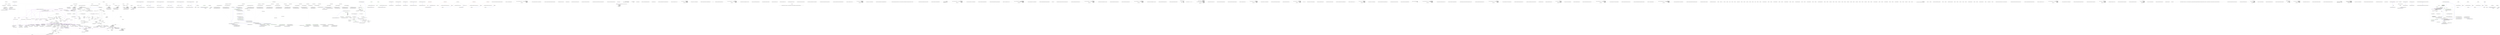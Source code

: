 digraph  {
n10 [label="Humanizer.Tests.AmbientCulture", span=""];
n0 [cluster="Humanizer.Tests.AmbientCulture.AmbientCulture(System.Globalization.CultureInfo)", label="Entry Humanizer.Tests.AmbientCulture.AmbientCulture(System.Globalization.CultureInfo)", span="10-10"];
n1 [cluster="Humanizer.Tests.AmbientCulture.AmbientCulture(System.Globalization.CultureInfo)", label="_culture = Thread.CurrentThread.CurrentUICulture", span="12-12"];
n2 [cluster="Humanizer.Tests.AmbientCulture.AmbientCulture(System.Globalization.CultureInfo)", label="Thread.CurrentThread.CurrentCulture = culture", span="13-13"];
n3 [cluster="Humanizer.Tests.AmbientCulture.AmbientCulture(System.Globalization.CultureInfo)", label="Thread.CurrentThread.CurrentUICulture = culture", span="14-14"];
n4 [cluster="Humanizer.Tests.AmbientCulture.AmbientCulture(System.Globalization.CultureInfo)", label="Exit Humanizer.Tests.AmbientCulture.AmbientCulture(System.Globalization.CultureInfo)", span="10-10"];
n5 [cluster="Humanizer.Tests.AmbientCulture.AmbientCulture(string)", label="Entry Humanizer.Tests.AmbientCulture.AmbientCulture(string)", span="17-17"];
n6 [cluster="Humanizer.Tests.AmbientCulture.AmbientCulture(string)", label="Exit Humanizer.Tests.AmbientCulture.AmbientCulture(string)", span="17-17"];
n7 [cluster="Humanizer.Tests.AmbientCulture.Dispose()", label="Entry Humanizer.Tests.AmbientCulture.Dispose()", span="22-22"];
n8 [cluster="Humanizer.Tests.AmbientCulture.Dispose()", label="Thread.CurrentThread.CurrentUICulture = _culture", span="24-24"];
n9 [cluster="Humanizer.Tests.AmbientCulture.Dispose()", label="Exit Humanizer.Tests.AmbientCulture.Dispose()", span="22-22"];
m1_107 [cluster="Humanizer.Bytes.ByteSize.operator ++(Humanizer.Bytes.ByteSize)", file="ByteSize.cs", label="Entry Humanizer.Bytes.ByteSize.operator ++(Humanizer.Bytes.ByteSize)", span="257-257"];
m1_108 [cluster="Humanizer.Bytes.ByteSize.operator ++(Humanizer.Bytes.ByteSize)", file="ByteSize.cs", label="return new ByteSize(b.Bits++);", span="259-259"];
m1_109 [cluster="Humanizer.Bytes.ByteSize.operator ++(Humanizer.Bytes.ByteSize)", file="ByteSize.cs", label="Exit Humanizer.Bytes.ByteSize.operator ++(Humanizer.Bytes.ByteSize)", span="257-257"];
m1_60 [cluster="Humanizer.Bytes.ByteSize.Equals(object)", file="ByteSize.cs", label="Entry Humanizer.Bytes.ByteSize.Equals(object)", span="183-183"];
m1_61 [cluster="Humanizer.Bytes.ByteSize.Equals(object)", file="ByteSize.cs", label="value == null", span="185-185"];
m1_64 [cluster="Humanizer.Bytes.ByteSize.Equals(object)", file="ByteSize.cs", label="value is ByteSize", span="189-189"];
m1_65 [cluster="Humanizer.Bytes.ByteSize.Equals(object)", file="ByteSize.cs", label="other = (ByteSize)value", span="190-190"];
m1_62 [cluster="Humanizer.Bytes.ByteSize.Equals(object)", file="ByteSize.cs", label="return false;", span="186-186"];
m1_63 [cluster="Humanizer.Bytes.ByteSize.Equals(object)", file="ByteSize.cs", label="ByteSize other", span="188-188"];
m1_67 [cluster="Humanizer.Bytes.ByteSize.Equals(object)", file="ByteSize.cs", label="return Equals(other);", span="194-194"];
m1_66 [cluster="Humanizer.Bytes.ByteSize.Equals(object)", file="ByteSize.cs", label="return false;", span="192-192"];
m1_68 [cluster="Humanizer.Bytes.ByteSize.Equals(object)", file="ByteSize.cs", label="Exit Humanizer.Bytes.ByteSize.Equals(object)", span="183-183"];
m1_83 [cluster="Humanizer.Bytes.ByteSize.AddBits(long)", file="ByteSize.cs", label="Entry Humanizer.Bytes.ByteSize.AddBits(long)", span="217-217"];
m1_84 [cluster="Humanizer.Bytes.ByteSize.AddBits(long)", file="ByteSize.cs", label="return new ByteSize(Bits + value);", span="219-219"];
m1_85 [cluster="Humanizer.Bytes.ByteSize.AddBits(long)", file="ByteSize.cs", label="Exit Humanizer.Bytes.ByteSize.AddBits(long)", span="217-217"];
m1_177 [cluster="string.Trim()", file="ByteSize.cs", label="Entry string.Trim()", span="0-0"];
m1_119 [cluster="Humanizer.Bytes.ByteSize.operator !=(Humanizer.Bytes.ByteSize, Humanizer.Bytes.ByteSize)", file="ByteSize.cs", label="Entry Humanizer.Bytes.ByteSize.operator !=(Humanizer.Bytes.ByteSize, Humanizer.Bytes.ByteSize)", span="277-277"];
m1_120 [cluster="Humanizer.Bytes.ByteSize.operator !=(Humanizer.Bytes.ByteSize, Humanizer.Bytes.ByteSize)", file="ByteSize.cs", label="return b1.Bits != b2.Bits;", span="279-279"];
m1_121 [cluster="Humanizer.Bytes.ByteSize.operator !=(Humanizer.Bytes.ByteSize, Humanizer.Bytes.ByteSize)", file="ByteSize.cs", label="Exit Humanizer.Bytes.ByteSize.operator !=(Humanizer.Bytes.ByteSize, Humanizer.Bytes.ByteSize)", span="277-277"];
m1_50 [cluster="string.Contains(string)", file="ByteSize.cs", label="Entry string.Contains(string)", span="0-0"];
m1_9 [cluster="Humanizer.Bytes.ByteSize.FromBits(long)", file="ByteSize.cs", label="Entry Humanizer.Bytes.ByteSize.FromBits(long)", span="115-115"];
m1_10 [cluster="Humanizer.Bytes.ByteSize.FromBits(long)", file="ByteSize.cs", label="return new ByteSize(value / (double)BitsInByte);", span="117-117"];
m1_11 [cluster="Humanizer.Bytes.ByteSize.FromBits(long)", file="ByteSize.cs", label="Exit Humanizer.Bytes.ByteSize.FromBits(long)", span="115-115"];
m1_125 [cluster="Humanizer.Bytes.ByteSize.operator <=(Humanizer.Bytes.ByteSize, Humanizer.Bytes.ByteSize)", file="ByteSize.cs", label="Entry Humanizer.Bytes.ByteSize.operator <=(Humanizer.Bytes.ByteSize, Humanizer.Bytes.ByteSize)", span="287-287"];
m1_126 [cluster="Humanizer.Bytes.ByteSize.operator <=(Humanizer.Bytes.ByteSize, Humanizer.Bytes.ByteSize)", file="ByteSize.cs", label="return b1.Bits <= b2.Bits;", span="289-289"];
m1_127 [cluster="Humanizer.Bytes.ByteSize.operator <=(Humanizer.Bytes.ByteSize, Humanizer.Bytes.ByteSize)", file="ByteSize.cs", label="Exit Humanizer.Bytes.ByteSize.operator <=(Humanizer.Bytes.ByteSize, Humanizer.Bytes.ByteSize)", span="287-287"];
m1_30 [cluster="string.Format(string, object, object)", file="ByteSize.cs", label="Entry string.Format(string, object, object)", span="0-0"];
m1_122 [cluster="Humanizer.Bytes.ByteSize.operator <(Humanizer.Bytes.ByteSize, Humanizer.Bytes.ByteSize)", file="ByteSize.cs", label="Entry Humanizer.Bytes.ByteSize.operator <(Humanizer.Bytes.ByteSize, Humanizer.Bytes.ByteSize)", span="282-282"];
m1_123 [cluster="Humanizer.Bytes.ByteSize.operator <(Humanizer.Bytes.ByteSize, Humanizer.Bytes.ByteSize)", file="ByteSize.cs", label="return b1.Bits < b2.Bits;", span="284-284"];
m1_124 [cluster="Humanizer.Bytes.ByteSize.operator <(Humanizer.Bytes.ByteSize, Humanizer.Bytes.ByteSize)", file="ByteSize.cs", label="Exit Humanizer.Bytes.ByteSize.operator <(Humanizer.Bytes.ByteSize, Humanizer.Bytes.ByteSize)", span="282-282"];
m1_171 [cluster="string.IsNullOrWhiteSpace(string)", file="ByteSize.cs", label="Entry string.IsNullOrWhiteSpace(string)", span="0-0"];
m1_27 [cluster="Humanizer.Bytes.ByteSize.ToString()", file="ByteSize.cs", label="Entry Humanizer.Bytes.ByteSize.ToString()", span="151-151"];
m1_28 [cluster="Humanizer.Bytes.ByteSize.ToString()", file="ByteSize.cs", label="return string.Format(''{0} {1}'', LargestWholeNumberValue, LargestWholeNumberSymbol);", span="153-153"];
m1_29 [cluster="Humanizer.Bytes.ByteSize.ToString()", file="ByteSize.cs", label="Exit Humanizer.Bytes.ByteSize.ToString()", span="151-151"];
m1_172 [cluster="System.ArgumentNullException.ArgumentNullException(string, string)", file="ByteSize.cs", label="Entry System.ArgumentNullException.ArgumentNullException(string, string)", span="0-0"];
m1_86 [cluster="Humanizer.Bytes.ByteSize.AddBytes(double)", file="ByteSize.cs", label="Entry Humanizer.Bytes.ByteSize.AddBytes(double)", span="222-222"];
m1_87 [cluster="Humanizer.Bytes.ByteSize.AddBytes(double)", file="ByteSize.cs", label="return this + FromBytes(value);", span="224-224"];
m1_88 [cluster="Humanizer.Bytes.ByteSize.AddBytes(double)", file="ByteSize.cs", label="Exit Humanizer.Bytes.ByteSize.AddBytes(double)", span="222-222"];
m1_175 [cluster="char.IsDigit(char)", file="ByteSize.cs", label="Entry char.IsDigit(char)", span="0-0"];
m1_92 [cluster="Humanizer.Bytes.ByteSize.AddMegabytes(double)", file="ByteSize.cs", label="Entry Humanizer.Bytes.ByteSize.AddMegabytes(double)", span="232-232"];
m1_93 [cluster="Humanizer.Bytes.ByteSize.AddMegabytes(double)", file="ByteSize.cs", label="return this + FromMegabytes(value);", span="234-234"];
m1_94 [cluster="Humanizer.Bytes.ByteSize.AddMegabytes(double)", file="ByteSize.cs", label="Exit Humanizer.Bytes.ByteSize.AddMegabytes(double)", span="232-232"];
m1_80 [cluster="Humanizer.Bytes.ByteSize.Add(Humanizer.Bytes.ByteSize)", file="ByteSize.cs", label="Entry Humanizer.Bytes.ByteSize.Add(Humanizer.Bytes.ByteSize)", span="212-212"];
m1_81 [cluster="Humanizer.Bytes.ByteSize.Add(Humanizer.Bytes.ByteSize)", file="ByteSize.cs", label="return new ByteSize(Bits + bs.Bits);", span="214-214"];
m1_82 [cluster="Humanizer.Bytes.ByteSize.Add(Humanizer.Bytes.ByteSize)", file="ByteSize.cs", label="Exit Humanizer.Bytes.ByteSize.Add(Humanizer.Bytes.ByteSize)", span="212-212"];
m1_0 [cluster="Humanizer.Bytes.ByteSize.ByteSize(double)", file="ByteSize.cs", label="Entry Humanizer.Bytes.ByteSize.ByteSize(double)", span="102-102"];
m1_1 [cluster="Humanizer.Bytes.ByteSize.ByteSize(double)", file="ByteSize.cs", label="Bits = (long)Math.Ceiling(byteSize * BitsInByte)", span="106-106"];
m1_2 [cluster="Humanizer.Bytes.ByteSize.ByteSize(double)", file="ByteSize.cs", label="Bytes = byteSize", span="108-108"];
m1_3 [cluster="Humanizer.Bytes.ByteSize.ByteSize(double)", file="ByteSize.cs", label="Kilobytes = byteSize / BytesInKilobyte", span="109-109"];
m1_4 [cluster="Humanizer.Bytes.ByteSize.ByteSize(double)", file="ByteSize.cs", label="Megabytes = byteSize / BytesInMegabyte", span="110-110"];
m1_5 [cluster="Humanizer.Bytes.ByteSize.ByteSize(double)", file="ByteSize.cs", label="Gigabytes = byteSize / BytesInGigabyte", span="111-111"];
m1_6 [cluster="Humanizer.Bytes.ByteSize.ByteSize(double)", file="ByteSize.cs", label="Terabytes = byteSize / BytesInTerabyte", span="112-112"];
m1_7 [cluster="Humanizer.Bytes.ByteSize.ByteSize(double)", file="ByteSize.cs", label="Exit Humanizer.Bytes.ByteSize.ByteSize(double)", span="102-102"];
m1_18 [cluster="Humanizer.Bytes.ByteSize.FromMegabytes(double)", file="ByteSize.cs", label="Entry Humanizer.Bytes.ByteSize.FromMegabytes(double)", span="130-130"];
m1_19 [cluster="Humanizer.Bytes.ByteSize.FromMegabytes(double)", file="ByteSize.cs", label="return new ByteSize(value * BytesInMegabyte);", span="132-132"];
m1_20 [cluster="Humanizer.Bytes.ByteSize.FromMegabytes(double)", file="ByteSize.cs", label="Exit Humanizer.Bytes.ByteSize.FromMegabytes(double)", span="130-130"];
m1_134 [cluster="Humanizer.Bytes.ByteSize.TryParse(string, out Humanizer.Bytes.ByteSize)", file="ByteSize.cs", label="Entry Humanizer.Bytes.ByteSize.TryParse(string, out Humanizer.Bytes.ByteSize)", span="302-302"];
m1_135 [cluster="Humanizer.Bytes.ByteSize.TryParse(string, out Humanizer.Bytes.ByteSize)", file="ByteSize.cs", label="string.IsNullOrWhiteSpace(s)", span="305-305"];
m1_138 [cluster="Humanizer.Bytes.ByteSize.TryParse(string, out Humanizer.Bytes.ByteSize)", file="ByteSize.cs", label="s = s.TrimStart()", span="312-312"];
m1_136 [cluster="Humanizer.Bytes.ByteSize.TryParse(string, out Humanizer.Bytes.ByteSize)", file="ByteSize.cs", label="throw new ArgumentNullException(''s'', ''String is null or whitespace'');", span="306-306"];
m1_137 [cluster="Humanizer.Bytes.ByteSize.TryParse(string, out Humanizer.Bytes.ByteSize)", file="ByteSize.cs", label="result = new ByteSize()", span="309-309"];
m1_139 [cluster="Humanizer.Bytes.ByteSize.TryParse(string, out Humanizer.Bytes.ByteSize)", file="ByteSize.cs", label="int num", span="314-314"];
m1_142 [cluster="Humanizer.Bytes.ByteSize.TryParse(string, out Humanizer.Bytes.ByteSize)", file="ByteSize.cs", label="num < s.Length", span="318-318"];
m1_143 [cluster="Humanizer.Bytes.ByteSize.TryParse(string, out Humanizer.Bytes.ByteSize)", file="ByteSize.cs", label="!(char.IsDigit(s[num]) || s[num] == '.')", span="319-319"];
m1_149 [cluster="Humanizer.Bytes.ByteSize.TryParse(string, out Humanizer.Bytes.ByteSize)", file="ByteSize.cs", label="string numberPart = s.Substring(0, lastNumber).Trim()", span="331-331"];
m1_150 [cluster="Humanizer.Bytes.ByteSize.TryParse(string, out Humanizer.Bytes.ByteSize)", file="ByteSize.cs", label="string sizePart = s.Substring(lastNumber, s.Length - lastNumber).Trim()", span="332-332"];
m1_140 [cluster="Humanizer.Bytes.ByteSize.TryParse(string, out Humanizer.Bytes.ByteSize)", file="ByteSize.cs", label="var found = false", span="315-315"];
m1_141 [cluster="Humanizer.Bytes.ByteSize.TryParse(string, out Humanizer.Bytes.ByteSize)", file="ByteSize.cs", label="num = 0", span="318-318"];
m1_146 [cluster="Humanizer.Bytes.ByteSize.TryParse(string, out Humanizer.Bytes.ByteSize)", file="ByteSize.cs", label="found == false", span="325-325"];
m1_145 [cluster="Humanizer.Bytes.ByteSize.TryParse(string, out Humanizer.Bytes.ByteSize)", file="ByteSize.cs", label="num++", span="318-318"];
m1_148 [cluster="Humanizer.Bytes.ByteSize.TryParse(string, out Humanizer.Bytes.ByteSize)", file="ByteSize.cs", label="int lastNumber = num", span="328-328"];
m1_144 [cluster="Humanizer.Bytes.ByteSize.TryParse(string, out Humanizer.Bytes.ByteSize)", file="ByteSize.cs", label="found = true", span="321-321"];
m1_147 [cluster="Humanizer.Bytes.ByteSize.TryParse(string, out Humanizer.Bytes.ByteSize)", file="ByteSize.cs", label="return false;", span="326-326"];
m1_152 [cluster="Humanizer.Bytes.ByteSize.TryParse(string, out Humanizer.Bytes.ByteSize)", file="ByteSize.cs", label="!double.TryParse(numberPart, out number)", span="336-336"];
m1_151 [cluster="Humanizer.Bytes.ByteSize.TryParse(string, out Humanizer.Bytes.ByteSize)", file="ByteSize.cs", label="double number", span="335-335"];
m1_154 [cluster="Humanizer.Bytes.ByteSize.TryParse(string, out Humanizer.Bytes.ByteSize)", file="ByteSize.cs", label="sizePart.ToUpper()", span="340-340"];
m1_156 [cluster="Humanizer.Bytes.ByteSize.TryParse(string, out Humanizer.Bytes.ByteSize)", file="ByteSize.cs", label="sizePart == BitSymbol", span="343-343"];
m1_153 [cluster="Humanizer.Bytes.ByteSize.TryParse(string, out Humanizer.Bytes.ByteSize)", file="ByteSize.cs", label="return false;", span="337-337"];
m1_157 [cluster="Humanizer.Bytes.ByteSize.TryParse(string, out Humanizer.Bytes.ByteSize)", file="ByteSize.cs", label="number % 1 != 0", span="345-345"];
m1_159 [cluster="Humanizer.Bytes.ByteSize.TryParse(string, out Humanizer.Bytes.ByteSize)", file="ByteSize.cs", label="result = FromBits((long)number)", span="348-348"];
m1_160 [cluster="Humanizer.Bytes.ByteSize.TryParse(string, out Humanizer.Bytes.ByteSize)", file="ByteSize.cs", label="result = FromBytes(number)", span="352-352"];
m1_162 [cluster="Humanizer.Bytes.ByteSize.TryParse(string, out Humanizer.Bytes.ByteSize)", file="ByteSize.cs", label="result = FromKilobytes(number)", span="357-357"];
m1_164 [cluster="Humanizer.Bytes.ByteSize.TryParse(string, out Humanizer.Bytes.ByteSize)", file="ByteSize.cs", label="result = FromMegabytes(number)", span="361-361"];
m1_166 [cluster="Humanizer.Bytes.ByteSize.TryParse(string, out Humanizer.Bytes.ByteSize)", file="ByteSize.cs", label="result = FromGigabytes(number)", span="365-365"];
m1_168 [cluster="Humanizer.Bytes.ByteSize.TryParse(string, out Humanizer.Bytes.ByteSize)", file="ByteSize.cs", label="result = FromTerabytes(number)", span="369-369"];
m1_155 [cluster="Humanizer.Bytes.ByteSize.TryParse(string, out Humanizer.Bytes.ByteSize)", file="ByteSize.cs", label=ByteSymbol, span="342-342"];
m1_161 [cluster="Humanizer.Bytes.ByteSize.TryParse(string, out Humanizer.Bytes.ByteSize)", file="ByteSize.cs", label=KilobyteSymbol, span="356-356"];
m1_163 [cluster="Humanizer.Bytes.ByteSize.TryParse(string, out Humanizer.Bytes.ByteSize)", file="ByteSize.cs", label=MegabyteSymbol, span="360-360"];
m1_165 [cluster="Humanizer.Bytes.ByteSize.TryParse(string, out Humanizer.Bytes.ByteSize)", file="ByteSize.cs", label=GigabyteSymbol, span="364-364"];
m1_167 [cluster="Humanizer.Bytes.ByteSize.TryParse(string, out Humanizer.Bytes.ByteSize)", file="ByteSize.cs", label=TerabyteSymbol, span="368-368"];
m1_158 [cluster="Humanizer.Bytes.ByteSize.TryParse(string, out Humanizer.Bytes.ByteSize)", file="ByteSize.cs", label="return false;", span="346-346"];
m1_169 [cluster="Humanizer.Bytes.ByteSize.TryParse(string, out Humanizer.Bytes.ByteSize)", file="ByteSize.cs", label="return true;", span="373-373"];
m1_170 [cluster="Humanizer.Bytes.ByteSize.TryParse(string, out Humanizer.Bytes.ByteSize)", file="ByteSize.cs", label="Exit Humanizer.Bytes.ByteSize.TryParse(string, out Humanizer.Bytes.ByteSize)", span="302-302"];
m1_12 [cluster="Humanizer.Bytes.ByteSize.FromBytes(double)", file="ByteSize.cs", label="Entry Humanizer.Bytes.ByteSize.FromBytes(double)", span="120-120"];
m1_13 [cluster="Humanizer.Bytes.ByteSize.FromBytes(double)", file="ByteSize.cs", label="return new ByteSize(value);", span="122-122"];
m1_14 [cluster="Humanizer.Bytes.ByteSize.FromBytes(double)", file="ByteSize.cs", label="Exit Humanizer.Bytes.ByteSize.FromBytes(double)", span="120-120"];
m1_51 [cluster="System.Func<T, TResult>.Invoke(T)", file="ByteSize.cs", label="Entry System.Func<T, TResult>.Invoke(T)", span="0-0"];
m1_31 [cluster="Humanizer.Bytes.ByteSize.ToString(string)", file="ByteSize.cs", label="Entry Humanizer.Bytes.ByteSize.ToString(string)", span="156-156"];
m1_32 [cluster="Humanizer.Bytes.ByteSize.ToString(string)", file="ByteSize.cs", label="!format.Contains(''#'') && !format.Contains(''0'')", span="158-158"];
m1_33 [cluster="Humanizer.Bytes.ByteSize.ToString(string)", file="ByteSize.cs", label="format = ''#.## '' + format", span="159-159"];
m1_34 [cluster="Humanizer.Bytes.ByteSize.ToString(string)", file="ByteSize.cs", label="Func<string, bool> has = s => format.IndexOf(s, StringComparison.CurrentCultureIgnoreCase) != -1", span="161-161"];
m1_35 [cluster="Humanizer.Bytes.ByteSize.ToString(string)", file="ByteSize.cs", label="Func<double, string> output = n => n.ToString(format)", span="162-162"];
m1_44 [cluster="Humanizer.Bytes.ByteSize.ToString(string)", file="ByteSize.cs", label="format.IndexOf(ByteSymbol, StringComparison.Ordinal) != -1", span="174-174"];
m1_46 [cluster="Humanizer.Bytes.ByteSize.ToString(string)", file="ByteSize.cs", label="format.IndexOf(BitSymbol, StringComparison.Ordinal) != -1", span="177-177"];
m1_48 [cluster="Humanizer.Bytes.ByteSize.ToString(string)", file="ByteSize.cs", label="return string.Format(''{0} {1}'', LargestWholeNumberValue.ToString(format), LargestWholeNumberSymbol);", span="180-180"];
m1_36 [cluster="Humanizer.Bytes.ByteSize.ToString(string)", file="ByteSize.cs", label="has(TerabyteSymbol)", span="164-164"];
m1_38 [cluster="Humanizer.Bytes.ByteSize.ToString(string)", file="ByteSize.cs", label="has(GigabyteSymbol)", span="166-166"];
m1_40 [cluster="Humanizer.Bytes.ByteSize.ToString(string)", file="ByteSize.cs", label="has(MegabyteSymbol)", span="168-168"];
m1_42 [cluster="Humanizer.Bytes.ByteSize.ToString(string)", file="ByteSize.cs", label="has(KilobyteSymbol)", span="170-170"];
m1_37 [cluster="Humanizer.Bytes.ByteSize.ToString(string)", file="ByteSize.cs", label="return output(Terabytes);", span="165-165"];
m1_39 [cluster="Humanizer.Bytes.ByteSize.ToString(string)", file="ByteSize.cs", label="return output(Gigabytes);", span="167-167"];
m1_41 [cluster="Humanizer.Bytes.ByteSize.ToString(string)", file="ByteSize.cs", label="return output(Megabytes);", span="169-169"];
m1_43 [cluster="Humanizer.Bytes.ByteSize.ToString(string)", file="ByteSize.cs", label="return output(Kilobytes);", span="171-171"];
m1_45 [cluster="Humanizer.Bytes.ByteSize.ToString(string)", file="ByteSize.cs", label="return output(Bytes);", span="175-175"];
m1_47 [cluster="Humanizer.Bytes.ByteSize.ToString(string)", file="ByteSize.cs", label="return output(Bits);", span="178-178"];
m1_49 [cluster="Humanizer.Bytes.ByteSize.ToString(string)", file="ByteSize.cs", label="Exit Humanizer.Bytes.ByteSize.ToString(string)", span="156-156"];
m1_69 [cluster="Humanizer.Bytes.ByteSize.Equals(Humanizer.Bytes.ByteSize)", file="ByteSize.cs", label="Entry Humanizer.Bytes.ByteSize.Equals(Humanizer.Bytes.ByteSize)", span="197-197"];
m1_70 [cluster="Humanizer.Bytes.ByteSize.Equals(Humanizer.Bytes.ByteSize)", file="ByteSize.cs", label="return Bits == value.Bits;", span="199-199"];
m1_71 [cluster="Humanizer.Bytes.ByteSize.Equals(Humanizer.Bytes.ByteSize)", file="ByteSize.cs", label="Exit Humanizer.Bytes.ByteSize.Equals(Humanizer.Bytes.ByteSize)", span="197-197"];
m1_101 [cluster="Humanizer.Bytes.ByteSize.Subtract(Humanizer.Bytes.ByteSize)", file="ByteSize.cs", label="Entry Humanizer.Bytes.ByteSize.Subtract(Humanizer.Bytes.ByteSize)", span="247-247"];
m1_102 [cluster="Humanizer.Bytes.ByteSize.Subtract(Humanizer.Bytes.ByteSize)", file="ByteSize.cs", label="return new ByteSize(Bits - bs.Bits);", span="249-249"];
m1_103 [cluster="Humanizer.Bytes.ByteSize.Subtract(Humanizer.Bytes.ByteSize)", file="ByteSize.cs", label="Exit Humanizer.Bytes.ByteSize.Subtract(Humanizer.Bytes.ByteSize)", span="247-247"];
m1_110 [cluster="Humanizer.Bytes.ByteSize.operator -(Humanizer.Bytes.ByteSize)", file="ByteSize.cs", label="Entry Humanizer.Bytes.ByteSize.operator -(Humanizer.Bytes.ByteSize)", span="262-262"];
m1_111 [cluster="Humanizer.Bytes.ByteSize.operator -(Humanizer.Bytes.ByteSize)", file="ByteSize.cs", label="return new ByteSize(-b.Bits);", span="264-264"];
m1_112 [cluster="Humanizer.Bytes.ByteSize.operator -(Humanizer.Bytes.ByteSize)", file="ByteSize.cs", label="Exit Humanizer.Bytes.ByteSize.operator -(Humanizer.Bytes.ByteSize)", span="262-262"];
m1_174 [cluster="string.TrimStart(params char[])", file="ByteSize.cs", label="Entry string.TrimStart(params char[])", span="0-0"];
m1_95 [cluster="Humanizer.Bytes.ByteSize.AddGigabytes(double)", file="ByteSize.cs", label="Entry Humanizer.Bytes.ByteSize.AddGigabytes(double)", span="237-237"];
m1_96 [cluster="Humanizer.Bytes.ByteSize.AddGigabytes(double)", file="ByteSize.cs", label="return this + FromGigabytes(value);", span="239-239"];
m1_97 [cluster="Humanizer.Bytes.ByteSize.AddGigabytes(double)", file="ByteSize.cs", label="Exit Humanizer.Bytes.ByteSize.AddGigabytes(double)", span="237-237"];
m1_180 [cluster="Humanizer.Bytes.ByteSize.Parse(string)", file="ByteSize.cs", label="Entry Humanizer.Bytes.ByteSize.Parse(string)", span="376-376"];
m1_181 [cluster="Humanizer.Bytes.ByteSize.Parse(string)", file="ByteSize.cs", label="ByteSize result", span="378-378"];
m1_182 [cluster="Humanizer.Bytes.ByteSize.Parse(string)", file="ByteSize.cs", label="TryParse(s, out result)", span="380-380"];
m1_183 [cluster="Humanizer.Bytes.ByteSize.Parse(string)", file="ByteSize.cs", label="return result;", span="381-381"];
m1_184 [cluster="Humanizer.Bytes.ByteSize.Parse(string)", file="ByteSize.cs", label="throw new FormatException(''Value is not in the correct format'');", span="383-383"];
m1_185 [cluster="Humanizer.Bytes.ByteSize.Parse(string)", file="ByteSize.cs", label="Exit Humanizer.Bytes.ByteSize.Parse(string)", span="376-376"];
m1_179 [cluster="string.ToUpper()", file="ByteSize.cs", label="Entry string.ToUpper()", span="0-0"];
m1_176 [cluster="string.Substring(int, int)", file="ByteSize.cs", label="Entry string.Substring(int, int)", span="0-0"];
m1_76 [cluster="Humanizer.Bytes.ByteSize.CompareTo(Humanizer.Bytes.ByteSize)", file="ByteSize.cs", label="Entry Humanizer.Bytes.ByteSize.CompareTo(Humanizer.Bytes.ByteSize)", span="207-207"];
m1_77 [cluster="Humanizer.Bytes.ByteSize.CompareTo(Humanizer.Bytes.ByteSize)", file="ByteSize.cs", label="return Bits.CompareTo(other.Bits);", span="209-209"];
m1_78 [cluster="Humanizer.Bytes.ByteSize.CompareTo(Humanizer.Bytes.ByteSize)", file="ByteSize.cs", label="Exit Humanizer.Bytes.ByteSize.CompareTo(Humanizer.Bytes.ByteSize)", span="207-207"];
m1_75 [cluster="long.GetHashCode()", file="ByteSize.cs", label="Entry long.GetHashCode()", span="0-0"];
m1_128 [cluster="Humanizer.Bytes.ByteSize.operator >(Humanizer.Bytes.ByteSize, Humanizer.Bytes.ByteSize)", file="ByteSize.cs", label="Entry Humanizer.Bytes.ByteSize.operator >(Humanizer.Bytes.ByteSize, Humanizer.Bytes.ByteSize)", span="292-292"];
m1_129 [cluster="Humanizer.Bytes.ByteSize.operator >(Humanizer.Bytes.ByteSize, Humanizer.Bytes.ByteSize)", file="ByteSize.cs", label="return b1.Bits > b2.Bits;", span="294-294"];
m1_130 [cluster="Humanizer.Bytes.ByteSize.operator >(Humanizer.Bytes.ByteSize, Humanizer.Bytes.ByteSize)", file="ByteSize.cs", label="Exit Humanizer.Bytes.ByteSize.operator >(Humanizer.Bytes.ByteSize, Humanizer.Bytes.ByteSize)", span="292-292"];
m1_24 [cluster="Humanizer.Bytes.ByteSize.FromTerabytes(double)", file="ByteSize.cs", label="Entry Humanizer.Bytes.ByteSize.FromTerabytes(double)", span="140-140"];
m1_25 [cluster="Humanizer.Bytes.ByteSize.FromTerabytes(double)", file="ByteSize.cs", label="return new ByteSize(value * BytesInTerabyte);", span="142-142"];
m1_26 [cluster="Humanizer.Bytes.ByteSize.FromTerabytes(double)", file="ByteSize.cs", label="Exit Humanizer.Bytes.ByteSize.FromTerabytes(double)", span="140-140"];
m1_186 [cluster="System.FormatException.FormatException(string)", file="ByteSize.cs", label="Entry System.FormatException.FormatException(string)", span="0-0"];
m1_178 [cluster="double.TryParse(string, out double)", file="ByteSize.cs", label="Entry double.TryParse(string, out double)", span="0-0"];
m1_21 [cluster="Humanizer.Bytes.ByteSize.FromGigabytes(double)", file="ByteSize.cs", label="Entry Humanizer.Bytes.ByteSize.FromGigabytes(double)", span="135-135"];
m1_22 [cluster="Humanizer.Bytes.ByteSize.FromGigabytes(double)", file="ByteSize.cs", label="return new ByteSize(value * BytesInGigabyte);", span="137-137"];
m1_23 [cluster="Humanizer.Bytes.ByteSize.FromGigabytes(double)", file="ByteSize.cs", label="Exit Humanizer.Bytes.ByteSize.FromGigabytes(double)", span="135-135"];
m1_15 [cluster="Humanizer.Bytes.ByteSize.FromKilobytes(double)", file="ByteSize.cs", label="Entry Humanizer.Bytes.ByteSize.FromKilobytes(double)", span="125-125"];
m1_16 [cluster="Humanizer.Bytes.ByteSize.FromKilobytes(double)", file="ByteSize.cs", label="return new ByteSize(value * BytesInKilobyte);", span="127-127"];
m1_17 [cluster="Humanizer.Bytes.ByteSize.FromKilobytes(double)", file="ByteSize.cs", label="Exit Humanizer.Bytes.ByteSize.FromKilobytes(double)", span="125-125"];
m1_57 [cluster="lambda expression", file="ByteSize.cs", label="Entry lambda expression", span="162-162"];
m1_55 [cluster="lambda expression", file="ByteSize.cs", label="format.IndexOf(s, StringComparison.CurrentCultureIgnoreCase) != -1", span="161-161"];
m1_58 [cluster="lambda expression", file="ByteSize.cs", label="n.ToString(format)", span="162-162"];
m1_54 [cluster="lambda expression", file="ByteSize.cs", label="Entry lambda expression", span="161-161"];
m1_56 [cluster="lambda expression", file="ByteSize.cs", label="Exit lambda expression", span="161-161"];
m1_59 [cluster="lambda expression", file="ByteSize.cs", label="Exit lambda expression", span="162-162"];
m1_98 [cluster="Humanizer.Bytes.ByteSize.AddTerabytes(double)", file="ByteSize.cs", label="Entry Humanizer.Bytes.ByteSize.AddTerabytes(double)", span="242-242"];
m1_99 [cluster="Humanizer.Bytes.ByteSize.AddTerabytes(double)", file="ByteSize.cs", label="return this + FromTerabytes(value);", span="244-244"];
m1_100 [cluster="Humanizer.Bytes.ByteSize.AddTerabytes(double)", file="ByteSize.cs", label="Exit Humanizer.Bytes.ByteSize.AddTerabytes(double)", span="242-242"];
m1_52 [cluster="string.IndexOf(string, System.StringComparison)", file="ByteSize.cs", label="Entry string.IndexOf(string, System.StringComparison)", span="0-0"];
m1_72 [cluster="Humanizer.Bytes.ByteSize.GetHashCode()", file="ByteSize.cs", label="Entry Humanizer.Bytes.ByteSize.GetHashCode()", span="202-202"];
m1_73 [cluster="Humanizer.Bytes.ByteSize.GetHashCode()", file="ByteSize.cs", label="return Bits.GetHashCode();", span="204-204"];
m1_74 [cluster="Humanizer.Bytes.ByteSize.GetHashCode()", file="ByteSize.cs", label="Exit Humanizer.Bytes.ByteSize.GetHashCode()", span="202-202"];
m1_113 [cluster="Humanizer.Bytes.ByteSize.operator --(Humanizer.Bytes.ByteSize)", file="ByteSize.cs", label="Entry Humanizer.Bytes.ByteSize.operator --(Humanizer.Bytes.ByteSize)", span="267-267"];
m1_114 [cluster="Humanizer.Bytes.ByteSize.operator --(Humanizer.Bytes.ByteSize)", file="ByteSize.cs", label="return new ByteSize(b.Bits--);", span="269-269"];
m1_115 [cluster="Humanizer.Bytes.ByteSize.operator --(Humanizer.Bytes.ByteSize)", file="ByteSize.cs", label="Exit Humanizer.Bytes.ByteSize.operator --(Humanizer.Bytes.ByteSize)", span="267-267"];
m1_131 [cluster="Humanizer.Bytes.ByteSize.operator >=(Humanizer.Bytes.ByteSize, Humanizer.Bytes.ByteSize)", file="ByteSize.cs", label="Entry Humanizer.Bytes.ByteSize.operator >=(Humanizer.Bytes.ByteSize, Humanizer.Bytes.ByteSize)", span="297-297"];
m1_132 [cluster="Humanizer.Bytes.ByteSize.operator >=(Humanizer.Bytes.ByteSize, Humanizer.Bytes.ByteSize)", file="ByteSize.cs", label="return b1.Bits >= b2.Bits;", span="299-299"];
m1_133 [cluster="Humanizer.Bytes.ByteSize.operator >=(Humanizer.Bytes.ByteSize, Humanizer.Bytes.ByteSize)", file="ByteSize.cs", label="Exit Humanizer.Bytes.ByteSize.operator >=(Humanizer.Bytes.ByteSize, Humanizer.Bytes.ByteSize)", span="297-297"];
m1_116 [cluster="Humanizer.Bytes.ByteSize.operator ==(Humanizer.Bytes.ByteSize, Humanizer.Bytes.ByteSize)", file="ByteSize.cs", label="Entry Humanizer.Bytes.ByteSize.operator ==(Humanizer.Bytes.ByteSize, Humanizer.Bytes.ByteSize)", span="272-272"];
m1_117 [cluster="Humanizer.Bytes.ByteSize.operator ==(Humanizer.Bytes.ByteSize, Humanizer.Bytes.ByteSize)", file="ByteSize.cs", label="return b1.Bits == b2.Bits;", span="274-274"];
m1_118 [cluster="Humanizer.Bytes.ByteSize.operator ==(Humanizer.Bytes.ByteSize, Humanizer.Bytes.ByteSize)", file="ByteSize.cs", label="Exit Humanizer.Bytes.ByteSize.operator ==(Humanizer.Bytes.ByteSize, Humanizer.Bytes.ByteSize)", span="272-272"];
m1_104 [cluster="Humanizer.Bytes.ByteSize.operator +(Humanizer.Bytes.ByteSize, Humanizer.Bytes.ByteSize)", file="ByteSize.cs", label="Entry Humanizer.Bytes.ByteSize.operator +(Humanizer.Bytes.ByteSize, Humanizer.Bytes.ByteSize)", span="252-252"];
m1_105 [cluster="Humanizer.Bytes.ByteSize.operator +(Humanizer.Bytes.ByteSize, Humanizer.Bytes.ByteSize)", file="ByteSize.cs", label="return new ByteSize(b1.Bits + b2.Bits);", span="254-254"];
m1_106 [cluster="Humanizer.Bytes.ByteSize.operator +(Humanizer.Bytes.ByteSize, Humanizer.Bytes.ByteSize)", file="ByteSize.cs", label="Exit Humanizer.Bytes.ByteSize.operator +(Humanizer.Bytes.ByteSize, Humanizer.Bytes.ByteSize)", span="252-252"];
m1_173 [cluster="Humanizer.Bytes.ByteSize.ByteSize()", file="ByteSize.cs", label="Entry Humanizer.Bytes.ByteSize.ByteSize()", span="30-30"];
m1_79 [cluster="long.CompareTo(long)", file="ByteSize.cs", label="Entry long.CompareTo(long)", span="0-0"];
m1_89 [cluster="Humanizer.Bytes.ByteSize.AddKilobytes(double)", file="ByteSize.cs", label="Entry Humanizer.Bytes.ByteSize.AddKilobytes(double)", span="227-227"];
m1_90 [cluster="Humanizer.Bytes.ByteSize.AddKilobytes(double)", file="ByteSize.cs", label="return this + FromKilobytes(value);", span="229-229"];
m1_91 [cluster="Humanizer.Bytes.ByteSize.AddKilobytes(double)", file="ByteSize.cs", label="Exit Humanizer.Bytes.ByteSize.AddKilobytes(double)", span="227-227"];
m1_53 [cluster="double.ToString(string)", file="ByteSize.cs", label="Entry double.ToString(string)", span="0-0"];
m1_8 [cluster="System.Math.Ceiling(double)", file="ByteSize.cs", label="Entry System.Math.Ceiling(double)", span="0-0"];
m1_187 [file="ByteSize.cs", label="Humanizer.Bytes.ByteSize", span=""];
m1_188 [file="ByteSize.cs", label="ref Humanizer.Bytes.ByteSize", span=""];
m1_189 [file="ByteSize.cs", label="ref Humanizer.Bytes.ByteSize", span=""];
m1_190 [file="ByteSize.cs", label=string, span=""];
m1_191 [file="ByteSize.cs", label="ref Humanizer.Bytes.ByteSize", span=""];
m1_192 [file="ByteSize.cs", label="ref Humanizer.Bytes.ByteSize", span=""];
m1_193 [file="ByteSize.cs", label="ref Humanizer.Bytes.ByteSize", span=""];
m1_194 [file="ByteSize.cs", label="ref Humanizer.Bytes.ByteSize", span=""];
m1_195 [file="ByteSize.cs", label="ref Humanizer.Bytes.ByteSize", span=""];
m1_196 [file="ByteSize.cs", label="ref Humanizer.Bytes.ByteSize", span=""];
m1_197 [file="ByteSize.cs", label="ref Humanizer.Bytes.ByteSize", span=""];
m2_19 [cluster="lambda expression", file="Configurator.cs", label="Entry lambda expression", span="21-21"];
m2_13 [cluster="lambda expression", color=green, community=0, file="Configurator.cs", label="1: new CzechSlovakPolishFormatter()", span="19-19"];
m2_12 [cluster="lambda expression", file="Configurator.cs", label="Entry lambda expression", span="19-19"];
m2_14 [cluster="lambda expression", file="Configurator.cs", label="Exit lambda expression", span="19-19"];
m2_17 [cluster="lambda expression", file="Configurator.cs", label="new CzechSlovakPolishFormatter()", span="20-20"];
m2_20 [cluster="lambda expression", file="Configurator.cs", label="new CzechSlovakPolishFormatter()", span="21-21"];
m2_16 [cluster="lambda expression", file="Configurator.cs", label="Entry lambda expression", span="20-20"];
m2_18 [cluster="lambda expression", file="Configurator.cs", label="Exit lambda expression", span="20-20"];
m2_21 [cluster="lambda expression", file="Configurator.cs", label="Exit lambda expression", span="21-21"];
m2_15 [cluster="Humanizer.Localisation.Formatters.CzechSlovakPolishFormatter.CzechSlovakPolishFormatter()", file="Configurator.cs", label="Entry Humanizer.Localisation.Formatters.CzechSlovakPolishFormatter.CzechSlovakPolishFormatter()", span="2-2"];
m3_5 [cluster="Humanizer.Localisation.DefaultFormatter.DateHumanize_MultipleHoursAgo(int)", file="DateHumanizeTests.cs", label="return Format(ResourceKeys.DateHumanize.MultipleHoursAgo, numberOfHours);", span="11-11"];
m3_47 [cluster="Humanizer.Localisation.DefaultFormatter.Format(string)", file="DateHumanizeTests.cs", label="Entry Humanizer.Localisation.DefaultFormatter.Format(string)", span="134-134"];
m3_81 [cluster="Humanizer.Localisation.DefaultFormatter.Format(string)", file="DateHumanizeTests.cs", label="return Resources.GetResource(GetResourceKey(resourceKey));", span="136-136"];
m3_82 [cluster="Humanizer.Localisation.DefaultFormatter.Format(string)", file="DateHumanizeTests.cs", label="Exit Humanizer.Localisation.DefaultFormatter.Format(string)", span="134-134"];
m3_10 [cluster="Humanizer.Tests.Localisation.fiFI.DateHumanizeTests.MinutesAgo(int, string)", file="DateHumanizeTests.cs", label="DateHumanize.Verify(expected, minutes, TimeUnit.Minute, Tense.Past)", span="39-39"];
m3_11 [cluster="Humanizer.Tests.Localisation.fiFI.DateHumanizeTests.MinutesAgo(int, string)", file="DateHumanizeTests.cs", label="Exit Humanizer.Tests.Localisation.fiFI.DateHumanizeTests.MinutesAgo(int, string)", span="37-37"];
m3_12 [cluster="Humanizer.Tests.Localisation.fiFI.DateHumanizeTests.MonthsAgo(int, string)", file="DateHumanizeTests.cs", label="Entry Humanizer.Tests.Localisation.fiFI.DateHumanizeTests.MonthsAgo(int, string)", span="47-47"];
m3_9 [cluster="Humanizer.Localisation.DefaultFormatter.DateHumanize_MultipleMinutesAgo(int)", file="DateHumanizeTests.cs", label="Exit Humanizer.Localisation.DefaultFormatter.DateHumanize_MultipleMinutesAgo(int)", span="14-14"];
m3_32 [cluster="Humanizer.Localisation.DefaultFormatter.DateHumanize_SingleSecondAgo()", file="DateHumanizeTests.cs", label="Entry Humanizer.Localisation.DefaultFormatter.DateHumanize_SingleSecondAgo()", span="54-54"];
m3_33 [cluster="Humanizer.Localisation.DefaultFormatter.DateHumanize_SingleSecondAgo()", color=green, community=0, file="DateHumanizeTests.cs", label="1: return Resources.GetResource(ResourceKeys.DateHumanize.SingleSecondAgo);", span="56-56"];
m3_34 [cluster="Humanizer.Localisation.DefaultFormatter.DateHumanize_SingleSecondAgo()", file="DateHumanizeTests.cs", label="Exit Humanizer.Localisation.DefaultFormatter.DateHumanize_SingleSecondAgo()", span="54-54"];
m3_86 [cluster="Humanizer.Localisation.DefaultFormatter.GetResourceKey(string, int)", file="DateHumanizeTests.cs", label="Entry Humanizer.Localisation.DefaultFormatter.GetResourceKey(string, int)", span="144-144"];
m3_88 [cluster="Humanizer.Localisation.DefaultFormatter.GetResourceKey(string, int)", file="DateHumanizeTests.cs", label="return resourceKey;", span="146-146"];
m3_89 [cluster="Humanizer.Localisation.DefaultFormatter.GetResourceKey(string, int)", file="DateHumanizeTests.cs", label="Exit Humanizer.Localisation.DefaultFormatter.GetResourceKey(string, int)", span="144-144"];
m3_23 [cluster="Humanizer.Localisation.DefaultFormatter.DateHumanize_SingleHourAgo()", file="DateHumanizeTests.cs", label="Entry Humanizer.Localisation.DefaultFormatter.DateHumanize_SingleHourAgo()", span="39-39"];
m3_24 [cluster="Humanizer.Localisation.DefaultFormatter.DateHumanize_SingleHourAgo()", file="DateHumanizeTests.cs", label="return Resources.GetResource(ResourceKeys.DateHumanize.SingleHourAgo);", span="41-41"];
m3_25 [cluster="Humanizer.Localisation.DefaultFormatter.DateHumanize_SingleHourAgo()", file="DateHumanizeTests.cs", label="Exit Humanizer.Localisation.DefaultFormatter.DateHumanize_SingleHourAgo()", span="39-39"];
m3_87 [cluster="string.Format(string, object)", file="DateHumanizeTests.cs", label="Entry string.Format(string, object)", span="0-0"];
m3_54 [cluster="Humanizer.Localisation.DefaultFormatter.TimeSpanHumanize_MultipleHours(int)", file="DateHumanizeTests.cs", label="Entry Humanizer.Localisation.DefaultFormatter.TimeSpanHumanize_MultipleHours(int)", span="89-89"];
m3_55 [cluster="Humanizer.Localisation.DefaultFormatter.TimeSpanHumanize_MultipleHours(int)", file="DateHumanizeTests.cs", label="return Format(ResourceKeys.TimeSpanHumanize.MultipleHours, hours);", span="91-91"];
m3_56 [cluster="Humanizer.Localisation.DefaultFormatter.TimeSpanHumanize_MultipleHours(int)", file="DateHumanizeTests.cs", label="Exit Humanizer.Localisation.DefaultFormatter.TimeSpanHumanize_MultipleHours(int)", span="89-89"];
m3_0 [cluster="Humanizer.Localisation.DefaultFormatter.DateHumanize_MultipleDaysAgo(int)", file="DateHumanizeTests.cs", label="Entry Humanizer.Localisation.DefaultFormatter.DateHumanize_MultipleDaysAgo(int)", span="4-4"];
m3_1 [cluster="Humanizer.Localisation.DefaultFormatter.DateHumanize_MultipleDaysAgo(int)", file="DateHumanizeTests.cs", label="return Format(ResourceKeys.DateHumanize.MultipleDaysAgo, numberOfDays);", span="6-6"];
m3_44 [cluster="Humanizer.Localisation.DefaultFormatter.TimeSpanHumanize_SingleWeek()", file="DateHumanizeTests.cs", label="Entry Humanizer.Localisation.DefaultFormatter.TimeSpanHumanize_SingleWeek()", span="74-74"];
m3_45 [cluster="Humanizer.Localisation.DefaultFormatter.TimeSpanHumanize_SingleWeek()", file="DateHumanizeTests.cs", label="return Format(ResourceKeys.TimeSpanHumanize.SingleWeek);", span="76-76"];
m3_46 [cluster="Humanizer.Localisation.DefaultFormatter.TimeSpanHumanize_SingleWeek()", file="DateHumanizeTests.cs", label="Exit Humanizer.Localisation.DefaultFormatter.TimeSpanHumanize_SingleWeek()", span="74-74"];
m3_13 [cluster="Humanizer.Tests.Localisation.fiFI.DateHumanizeTests.MonthsAgo(int, string)", file="DateHumanizeTests.cs", label="DateHumanize.Verify(expected, months, TimeUnit.Month, Tense.Past)", span="49-49"];
m3_14 [cluster="Humanizer.Tests.Localisation.fiFI.DateHumanizeTests.MonthsAgo(int, string)", color=green, community=0, file="DateHumanizeTests.cs", label="0: Exit Humanizer.Tests.Localisation.fiFI.DateHumanizeTests.MonthsAgo(int, string)", span="47-47"];
m3_15 [cluster="Humanizer.Tests.Localisation.fiFI.DateHumanizeTests.SecondsAgo(int, string)", file="DateHumanizeTests.cs", label="Entry Humanizer.Tests.Localisation.fiFI.DateHumanizeTests.SecondsAgo(int, string)", span="57-57"];
m3_60 [cluster="Humanizer.Localisation.DefaultFormatter.TimeSpanHumanize_MultipleMinutes(int)", file="DateHumanizeTests.cs", label="Entry Humanizer.Localisation.DefaultFormatter.TimeSpanHumanize_MultipleMinutes(int)", span="99-99"];
m3_61 [cluster="Humanizer.Localisation.DefaultFormatter.TimeSpanHumanize_MultipleMinutes(int)", file="DateHumanizeTests.cs", label="return Format(ResourceKeys.TimeSpanHumanize.MultipleMinutes, minutes);", span="101-101"];
m3_62 [cluster="Humanizer.Localisation.DefaultFormatter.TimeSpanHumanize_MultipleMinutes(int)", file="DateHumanizeTests.cs", label="Exit Humanizer.Localisation.DefaultFormatter.TimeSpanHumanize_MultipleMinutes(int)", span="99-99"];
m3_7 [cluster="Humanizer.Tests.Localisation.fiFI.DateHumanizeTests.HoursAgo(int, string)", file="DateHumanizeTests.cs", label="DateHumanize.Verify(expected, hours, TimeUnit.Hour, Tense.Past)", span="29-29"];
m3_8 [cluster="Humanizer.Tests.Localisation.fiFI.DateHumanizeTests.HoursAgo(int, string)", color=green, community=0, file="DateHumanizeTests.cs", label="3: Exit Humanizer.Tests.Localisation.fiFI.DateHumanizeTests.HoursAgo(int, string)", span="27-27"];
m3_63 [cluster="Humanizer.Localisation.DefaultFormatter.TimeSpanHumanize_SingleMinute()", file="DateHumanizeTests.cs", label="Entry Humanizer.Localisation.DefaultFormatter.TimeSpanHumanize_SingleMinute()", span="104-104"];
m3_64 [cluster="Humanizer.Localisation.DefaultFormatter.TimeSpanHumanize_SingleMinute()", file="DateHumanizeTests.cs", label="return Format(ResourceKeys.TimeSpanHumanize.SingleMinute);", span="106-106"];
m3_65 [cluster="Humanizer.Localisation.DefaultFormatter.TimeSpanHumanize_SingleMinute()", file="DateHumanizeTests.cs", label="Exit Humanizer.Localisation.DefaultFormatter.TimeSpanHumanize_SingleMinute()", span="104-104"];
m3_26 [cluster="Humanizer.Localisation.DefaultFormatter.DateHumanize_NotYet()", file="DateHumanizeTests.cs", label="Entry Humanizer.Localisation.DefaultFormatter.DateHumanize_NotYet()", span="44-44"];
m3_27 [cluster="Humanizer.Localisation.DefaultFormatter.DateHumanize_NotYet()", color=green, community=0, file="DateHumanizeTests.cs", label="1: return Resources.GetResource(ResourceKeys.DateHumanize.NotYet);", span="46-46"];
m3_28 [cluster="Humanizer.Localisation.DefaultFormatter.DateHumanize_NotYet()", file="DateHumanizeTests.cs", label="Exit Humanizer.Localisation.DefaultFormatter.DateHumanize_NotYet()", span="44-44"];
m3_72 [cluster="Humanizer.Localisation.DefaultFormatter.TimeSpanHumanize_MultipleMilliseconds(int)", file="DateHumanizeTests.cs", label="Entry Humanizer.Localisation.DefaultFormatter.TimeSpanHumanize_MultipleMilliseconds(int)", span="119-119"];
m3_73 [cluster="Humanizer.Localisation.DefaultFormatter.TimeSpanHumanize_MultipleMilliseconds(int)", file="DateHumanizeTests.cs", label="return Format(ResourceKeys.TimeSpanHumanize.MultipleMilliseconds, milliSeconds);", span="121-121"];
m3_74 [cluster="Humanizer.Localisation.DefaultFormatter.TimeSpanHumanize_MultipleMilliseconds(int)", file="DateHumanizeTests.cs", label="Exit Humanizer.Localisation.DefaultFormatter.TimeSpanHumanize_MultipleMilliseconds(int)", span="119-119"];
m3_66 [cluster="Humanizer.Localisation.DefaultFormatter.TimeSpanHumanize_MultipleSeconds(int)", file="DateHumanizeTests.cs", label="Entry Humanizer.Localisation.DefaultFormatter.TimeSpanHumanize_MultipleSeconds(int)", span="109-109"];
m3_67 [cluster="Humanizer.Localisation.DefaultFormatter.TimeSpanHumanize_MultipleSeconds(int)", file="DateHumanizeTests.cs", label="return Format(ResourceKeys.TimeSpanHumanize.MultipleSeconds, seconds);", span="111-111"];
m3_68 [cluster="Humanizer.Localisation.DefaultFormatter.TimeSpanHumanize_MultipleSeconds(int)", file="DateHumanizeTests.cs", label="Exit Humanizer.Localisation.DefaultFormatter.TimeSpanHumanize_MultipleSeconds(int)", span="109-109"];
m3_69 [cluster="Humanizer.Localisation.DefaultFormatter.TimeSpanHumanize_SingleSecond()", file="DateHumanizeTests.cs", label="Entry Humanizer.Localisation.DefaultFormatter.TimeSpanHumanize_SingleSecond()", span="114-114"];
m3_70 [cluster="Humanizer.Localisation.DefaultFormatter.TimeSpanHumanize_SingleSecond()", file="DateHumanizeTests.cs", label="return Format(ResourceKeys.TimeSpanHumanize.SingleSecond);", span="116-116"];
m3_71 [cluster="Humanizer.Localisation.DefaultFormatter.TimeSpanHumanize_SingleSecond()", file="DateHumanizeTests.cs", label="Exit Humanizer.Localisation.DefaultFormatter.TimeSpanHumanize_SingleSecond()", span="114-114"];
m3_2 [cluster="Humanizer.Tests.Localisation.fiFI.DateHumanizeTests.DaysAgo(int, string)", file="DateHumanizeTests.cs", label="Entry Humanizer.Tests.Localisation.fiFI.DateHumanizeTests.DaysAgo(int, string)", span="17-17"];
m3_41 [cluster="Humanizer.Localisation.DefaultFormatter.TimeSpanHumanize_MultipleWeeks(int)", file="DateHumanizeTests.cs", label="Entry Humanizer.Localisation.DefaultFormatter.TimeSpanHumanize_MultipleWeeks(int)", span="69-69"];
m3_42 [cluster="Humanizer.Localisation.DefaultFormatter.TimeSpanHumanize_MultipleWeeks(int)", file="DateHumanizeTests.cs", label="return Format(ResourceKeys.TimeSpanHumanize.MultipleWeeks, weeks);", span="71-71"];
m3_43 [cluster="Humanizer.Localisation.DefaultFormatter.TimeSpanHumanize_MultipleWeeks(int)", file="DateHumanizeTests.cs", label="Exit Humanizer.Localisation.DefaultFormatter.TimeSpanHumanize_MultipleWeeks(int)", span="69-69"];
m3_38 [cluster="Humanizer.Localisation.DefaultFormatter.DateHumanize_SingleDayAgo()", file="DateHumanizeTests.cs", label="Entry Humanizer.Localisation.DefaultFormatter.DateHumanize_SingleDayAgo()", span="64-64"];
m3_39 [cluster="Humanizer.Localisation.DefaultFormatter.DateHumanize_SingleDayAgo()", color=green, community=0, file="DateHumanizeTests.cs", label="1: return Resources.GetResource(ResourceKeys.DateHumanize.SingleDayAgo);", span="66-66"];
m3_40 [cluster="Humanizer.Localisation.DefaultFormatter.DateHumanize_SingleDayAgo()", file="DateHumanizeTests.cs", label="Exit Humanizer.Localisation.DefaultFormatter.DateHumanize_SingleDayAgo()", span="64-64"];
m3_18 [cluster="Humanizer.Localisation.DefaultFormatter.DateHumanize_MultipleYearsAgo(int)", file="DateHumanizeTests.cs", label="Exit Humanizer.Localisation.DefaultFormatter.DateHumanize_MultipleYearsAgo(int)", span="29-29"];
m3_19 [cluster="Humanizer.Localisation.DefaultFormatter.DateHumanize_SingleMinuteAgo()", file="DateHumanizeTests.cs", label="Entry Humanizer.Localisation.DefaultFormatter.DateHumanize_SingleMinuteAgo()", span="34-34"];
m3_20 [cluster="Humanizer.Localisation.DefaultFormatter.DateHumanize_SingleMinuteAgo()", color=green, community=0, file="DateHumanizeTests.cs", label="1: return Resources.GetResource(ResourceKeys.DateHumanize.SingleMinuteAgo);", span="36-36"];
m3_29 [cluster="Humanizer.Localisation.DefaultFormatter.DateHumanize_SingleMonthAgo()", file="DateHumanizeTests.cs", label="Entry Humanizer.Localisation.DefaultFormatter.DateHumanize_SingleMonthAgo()", span="49-49"];
m3_30 [cluster="Humanizer.Localisation.DefaultFormatter.DateHumanize_SingleMonthAgo()", file="DateHumanizeTests.cs", label="return Resources.GetResource(ResourceKeys.DateHumanize.SingleMonthAgo);", span="51-51"];
m3_31 [cluster="Humanizer.Localisation.DefaultFormatter.DateHumanize_SingleMonthAgo()", file="DateHumanizeTests.cs", label="Exit Humanizer.Localisation.DefaultFormatter.DateHumanize_SingleMonthAgo()", span="49-49"];
m3_75 [cluster="Humanizer.Localisation.DefaultFormatter.TimeSpanHumanize_SingleMillisecond()", file="DateHumanizeTests.cs", label="Entry Humanizer.Localisation.DefaultFormatter.TimeSpanHumanize_SingleMillisecond()", span="124-124"];
m3_76 [cluster="Humanizer.Localisation.DefaultFormatter.TimeSpanHumanize_SingleMillisecond()", file="DateHumanizeTests.cs", label="return Format(ResourceKeys.TimeSpanHumanize.SingleMillisecond);", span="126-126"];
m3_77 [cluster="Humanizer.Localisation.DefaultFormatter.TimeSpanHumanize_SingleMillisecond()", file="DateHumanizeTests.cs", label="Exit Humanizer.Localisation.DefaultFormatter.TimeSpanHumanize_SingleMillisecond()", span="124-124"];
m3_78 [cluster="Humanizer.Localisation.DefaultFormatter.TimeSpanHumanize_Zero()", file="DateHumanizeTests.cs", label="Entry Humanizer.Localisation.DefaultFormatter.TimeSpanHumanize_Zero()", span="129-129"];
m3_79 [cluster="Humanizer.Localisation.DefaultFormatter.TimeSpanHumanize_Zero()", file="DateHumanizeTests.cs", label="return Format(ResourceKeys.TimeSpanHumanize.Zero);", span="131-131"];
m3_80 [cluster="Humanizer.Localisation.DefaultFormatter.TimeSpanHumanize_Zero()", file="DateHumanizeTests.cs", label="Exit Humanizer.Localisation.DefaultFormatter.TimeSpanHumanize_Zero()", span="129-129"];
m3_35 [cluster="Humanizer.Localisation.DefaultFormatter.DateHumanize_SingleYearAgo()", file="DateHumanizeTests.cs", label="Entry Humanizer.Localisation.DefaultFormatter.DateHumanize_SingleYearAgo()", span="59-59"];
m3_36 [cluster="Humanizer.Localisation.DefaultFormatter.DateHumanize_SingleYearAgo()", file="DateHumanizeTests.cs", label="return Resources.GetResource(ResourceKeys.DateHumanize.SingleYearAgo);", span="61-61"];
m3_37 [cluster="Humanizer.Localisation.DefaultFormatter.DateHumanize_SingleYearAgo()", file="DateHumanizeTests.cs", label="Exit Humanizer.Localisation.DefaultFormatter.DateHumanize_SingleYearAgo()", span="59-59"];
m3_83 [cluster="Humanizer.Localisation.DefaultFormatter.GetResourceKey(string)", file="DateHumanizeTests.cs", label="Entry Humanizer.Localisation.DefaultFormatter.GetResourceKey(string)", span="149-149"];
m3_90 [cluster="Humanizer.Localisation.DefaultFormatter.GetResourceKey(string)", file="DateHumanizeTests.cs", label="return resourceKey;", span="151-151"];
m3_91 [cluster="Humanizer.Localisation.DefaultFormatter.GetResourceKey(string)", file="DateHumanizeTests.cs", label="Exit Humanizer.Localisation.DefaultFormatter.GetResourceKey(string)", span="149-149"];
m3_4 [cluster="Humanizer.Tests.Localisation.fiFI.DateHumanizeTests.DaysAgo(int, string)", file="DateHumanizeTests.cs", label="Exit Humanizer.Tests.Localisation.fiFI.DateHumanizeTests.DaysAgo(int, string)", span="17-17"];
m3_6 [cluster="Humanizer.Tests.Localisation.fiFI.DateHumanizeTests.HoursAgo(int, string)", file="DateHumanizeTests.cs", label="Entry Humanizer.Tests.Localisation.fiFI.DateHumanizeTests.HoursAgo(int, string)", span="27-27"];
m3_3 [cluster="Humanizer.Localisation.DefaultFormatter.Format(string, int)", file="DateHumanizeTests.cs", label="Entry Humanizer.Localisation.DefaultFormatter.Format(string, int)", span="139-139"];
m3_21 [cluster="Humanizer.Localisation.DefaultFormatter.DateHumanize_SingleMinuteAgo()", file="DateHumanizeTests.cs", label="Exit Humanizer.Localisation.DefaultFormatter.DateHumanize_SingleMinuteAgo()", span="34-34"];
m3_84 [cluster="Humanizer.Localisation.DefaultFormatter.Format(string, int)", file="DateHumanizeTests.cs", label="return string.Format(Resources.GetResource(GetResourceKey(resourceKey, number)), number);", span="141-141"];
m3_85 [cluster="Humanizer.Localisation.DefaultFormatter.Format(string, int)", file="DateHumanizeTests.cs", label="Exit Humanizer.Localisation.DefaultFormatter.Format(string, int)", span="139-139"];
m3_48 [cluster="Humanizer.Localisation.DefaultFormatter.TimeSpanHumanize_MultipleDays(int)", file="DateHumanizeTests.cs", label="Entry Humanizer.Localisation.DefaultFormatter.TimeSpanHumanize_MultipleDays(int)", span="79-79"];
m3_49 [cluster="Humanizer.Localisation.DefaultFormatter.TimeSpanHumanize_MultipleDays(int)", file="DateHumanizeTests.cs", label="return Format(ResourceKeys.TimeSpanHumanize.MultipleDays, days);", span="81-81"];
m3_50 [cluster="Humanizer.Localisation.DefaultFormatter.TimeSpanHumanize_MultipleDays(int)", file="DateHumanizeTests.cs", label="Exit Humanizer.Localisation.DefaultFormatter.TimeSpanHumanize_MultipleDays(int)", span="79-79"];
m3_22 [cluster="Humanizer.Localisation.Resources.GetResource(string)", file="DateHumanizeTests.cs", label="Entry Humanizer.Localisation.Resources.GetResource(string)", span="27-27"];
m3_16 [cluster="Humanizer.Localisation.DefaultFormatter.DateHumanize_MultipleYearsAgo(int)", file="DateHumanizeTests.cs", label="Entry Humanizer.Localisation.DefaultFormatter.DateHumanize_MultipleYearsAgo(int)", span="29-29"];
m3_17 [cluster="Humanizer.Localisation.DefaultFormatter.DateHumanize_MultipleYearsAgo(int)", file="DateHumanizeTests.cs", label="return Format(ResourceKeys.DateHumanize.MultipleYearsAgo, numberOfYears);", span="31-31"];
m3_57 [cluster="Humanizer.Localisation.DefaultFormatter.TimeSpanHumanize_SingleHour()", file="DateHumanizeTests.cs", label="Entry Humanizer.Localisation.DefaultFormatter.TimeSpanHumanize_SingleHour()", span="94-94"];
m3_58 [cluster="Humanizer.Localisation.DefaultFormatter.TimeSpanHumanize_SingleHour()", file="DateHumanizeTests.cs", label="return Format(ResourceKeys.TimeSpanHumanize.SingleHour);", span="96-96"];
m3_59 [cluster="Humanizer.Localisation.DefaultFormatter.TimeSpanHumanize_SingleHour()", file="DateHumanizeTests.cs", label="Exit Humanizer.Localisation.DefaultFormatter.TimeSpanHumanize_SingleHour()", span="94-94"];
m3_51 [cluster="Humanizer.Localisation.DefaultFormatter.TimeSpanHumanize_SingleDay()", file="DateHumanizeTests.cs", label="Entry Humanizer.Localisation.DefaultFormatter.TimeSpanHumanize_SingleDay()", span="84-84"];
m3_52 [cluster="Humanizer.Localisation.DefaultFormatter.TimeSpanHumanize_SingleDay()", file="DateHumanizeTests.cs", label="return Format(ResourceKeys.TimeSpanHumanize.SingleDay);", span="86-86"];
m3_53 [cluster="Humanizer.Localisation.DefaultFormatter.TimeSpanHumanize_SingleDay()", file="DateHumanizeTests.cs", label="Exit Humanizer.Localisation.DefaultFormatter.TimeSpanHumanize_SingleDay()", span="84-84"];
m3_92 [file="DateHumanizeTests.cs", label="Humanizer.Localisation.DefaultFormatter", span=""];
m4_0 [cluster="Humanizer.NumberToOrdinalWordsExtension.ToOrdinalWords(int)", file="DateTimeHumanizePrecisionStrategyTests.cs", label="Entry Humanizer.NumberToOrdinalWordsExtension.ToOrdinalWords(int)", span="15-15"];
m4_3 [cluster="Humanizer.NumberToOrdinalWordsExtension.ToOrdinalWords(int)", color=green, community=0, file="DateTimeHumanizePrecisionStrategyTests.cs", label="1: return towords;", span="20-20"];
m4_2 [cluster="Humanizer.NumberToOrdinalWordsExtension.ToOrdinalWords(int)", file="DateTimeHumanizePrecisionStrategyTests.cs", label="ExceptionNumbersToWords(number, out towords)", span="19-19"];
m4_1 [cluster="Humanizer.NumberToOrdinalWordsExtension.ToOrdinalWords(int)", file="DateTimeHumanizePrecisionStrategyTests.cs", label="string towords", span="17-17"];
m4_4 [cluster="Humanizer.NumberToOrdinalWordsExtension.ToOrdinalWords(int)", file="DateTimeHumanizePrecisionStrategyTests.cs", label="number > 20", span="23-23"];
m4_10 [cluster="Humanizer.NumberToOrdinalWordsExtension.ToOrdinalWords(int)", file="DateTimeHumanizePrecisionStrategyTests.cs", label="return NormalNumberToWords(number);", span="34-34"];
m4_9 [cluster="Humanizer.NumberToOrdinalWordsExtension.ToOrdinalWords(int)", file="DateTimeHumanizePrecisionStrategyTests.cs", label="return towords + '' '' + exceptionPart;", span="30-30"];
m4_6 [cluster="Humanizer.NumberToOrdinalWordsExtension.ToOrdinalWords(int)", file="DateTimeHumanizePrecisionStrategyTests.cs", label="ExceptionNumbersToWords(number%10, out exceptionPart)", span="26-26"];
m4_7 [cluster="Humanizer.NumberToOrdinalWordsExtension.ToOrdinalWords(int)", file="DateTimeHumanizePrecisionStrategyTests.cs", label="var normalPart = number - number%10", span="28-28"];
m4_5 [cluster="Humanizer.NumberToOrdinalWordsExtension.ToOrdinalWords(int)", file="DateTimeHumanizePrecisionStrategyTests.cs", label="string exceptionPart", span="25-25"];
m4_8 [cluster="Humanizer.NumberToOrdinalWordsExtension.ToOrdinalWords(int)", file="DateTimeHumanizePrecisionStrategyTests.cs", label="towords = RemoveOnePrefix(normalPart.ToWords())", span="29-29"];
m4_11 [cluster="Humanizer.NumberToOrdinalWordsExtension.ToOrdinalWords(int)", file="DateTimeHumanizePrecisionStrategyTests.cs", label="Exit Humanizer.NumberToOrdinalWordsExtension.ToOrdinalWords(int)", span="15-15"];
m4_34 [cluster="System.Collections.Generic.Dictionary<TKey, TValue>.Dictionary()", file="DateTimeHumanizePrecisionStrategyTests.cs", label="Entry System.Collections.Generic.Dictionary<TKey, TValue>.Dictionary()", span="0-0"];
m4_35 [cluster="System.Collections.Generic.Dictionary<TKey, TValue>.TryGetValue(TKey, out TValue)", file="DateTimeHumanizePrecisionStrategyTests.cs", label="Entry System.Collections.Generic.Dictionary<TKey, TValue>.TryGetValue(TKey, out TValue)", span="0-0"];
m4_22 [cluster="string.Replace(char, char)", file="DateTimeHumanizePrecisionStrategyTests.cs", label="Entry string.Replace(char, char)", span="0-0"];
m4_23 [cluster="string.EndsWith(string)", file="DateTimeHumanizePrecisionStrategyTests.cs", label="Entry string.EndsWith(string)", span="0-0"];
m4_12 [cluster="Humanizer.NumberToOrdinalWordsExtension.ExceptionNumbersToWords(int, out string)", file="DateTimeHumanizePrecisionStrategyTests.cs", label="Entry Humanizer.NumberToOrdinalWordsExtension.ExceptionNumbersToWords(int, out string)", span="58-58"];
m4_31 [cluster="Humanizer.NumberToOrdinalWordsExtension.ExceptionNumbersToWords(int, out string)", color=green, community=0, file="DateTimeHumanizePrecisionStrategyTests.cs", label="1: var exceptions = new Dictionary<int, string>\r\n            {\r\n                {1, ''first''},\r\n                {2, ''second''},\r\n                {3, ''third''},\r\n                {4, ''forth''},\r\n                {5, ''fifth''},\r\n                {8, ''eighth''},\r\n                {9, ''ninth''},\r\n                {12, ''twelfth''},\r\n            }", span="60-70"];
m4_32 [cluster="Humanizer.NumberToOrdinalWordsExtension.ExceptionNumbersToWords(int, out string)", file="DateTimeHumanizePrecisionStrategyTests.cs", label="return exceptions.TryGetValue(number, out words);", span="72-72"];
m4_33 [cluster="Humanizer.NumberToOrdinalWordsExtension.ExceptionNumbersToWords(int, out string)", file="DateTimeHumanizePrecisionStrategyTests.cs", label="Exit Humanizer.NumberToOrdinalWordsExtension.ExceptionNumbersToWords(int, out string)", span="58-58"];
m4_13 [cluster="int.ToWords()", file="DateTimeHumanizePrecisionStrategyTests.cs", label="Entry int.ToWords()", span="27-27"];
m4_30 [cluster="string.Remove(int, int)", file="DateTimeHumanizePrecisionStrategyTests.cs", label="Entry string.Remove(int, int)", span="0-0"];
m4_24 [cluster="string.TrimEnd(params char[])", file="DateTimeHumanizePrecisionStrategyTests.cs", label="Entry string.TrimEnd(params char[])", span="0-0"];
m4_14 [cluster="Humanizer.NumberToOrdinalWordsExtension.RemoveOnePrefix(string)", file="DateTimeHumanizePrecisionStrategyTests.cs", label="Entry Humanizer.NumberToOrdinalWordsExtension.RemoveOnePrefix(string)", span="49-49"];
m4_25 [cluster="Humanizer.NumberToOrdinalWordsExtension.RemoveOnePrefix(string)", file="DateTimeHumanizePrecisionStrategyTests.cs", label="towords.IndexOf(''one'', StringComparison.Ordinal) == 0", span="52-52"];
m4_26 [cluster="Humanizer.NumberToOrdinalWordsExtension.RemoveOnePrefix(string)", file="DateTimeHumanizePrecisionStrategyTests.cs", label="towords = towords.Remove(0, 4)", span="53-53"];
m4_27 [cluster="Humanizer.NumberToOrdinalWordsExtension.RemoveOnePrefix(string)", file="DateTimeHumanizePrecisionStrategyTests.cs", label="return towords;", span="55-55"];
m4_28 [cluster="Humanizer.NumberToOrdinalWordsExtension.RemoveOnePrefix(string)", file="DateTimeHumanizePrecisionStrategyTests.cs", label="Exit Humanizer.NumberToOrdinalWordsExtension.RemoveOnePrefix(string)", span="49-49"];
m4_15 [cluster="Humanizer.NumberToOrdinalWordsExtension.NormalNumberToWords(int)", file="DateTimeHumanizePrecisionStrategyTests.cs", label="Entry Humanizer.NumberToOrdinalWordsExtension.NormalNumberToWords(int)", span="37-37"];
m4_20 [cluster="Humanizer.NumberToOrdinalWordsExtension.NormalNumberToWords(int)", color=green, community=0, file="DateTimeHumanizePrecisionStrategyTests.cs", label="1: return towords + ''th'';", span="46-46"];
m4_17 [cluster="Humanizer.NumberToOrdinalWordsExtension.NormalNumberToWords(int)", file="DateTimeHumanizePrecisionStrategyTests.cs", label="towords = RemoveOnePrefix(towords)", span="41-41"];
m4_18 [cluster="Humanizer.NumberToOrdinalWordsExtension.NormalNumberToWords(int)", file="DateTimeHumanizePrecisionStrategyTests.cs", label="towords.EndsWith(''y'')", span="43-43"];
m4_19 [cluster="Humanizer.NumberToOrdinalWordsExtension.NormalNumberToWords(int)", file="DateTimeHumanizePrecisionStrategyTests.cs", label="towords = towords.TrimEnd('y') + ''ie''", span="44-44"];
m4_16 [cluster="Humanizer.NumberToOrdinalWordsExtension.NormalNumberToWords(int)", file="DateTimeHumanizePrecisionStrategyTests.cs", label="string towords = number.ToWords().Replace('-', ' ')", span="39-39"];
m4_21 [cluster="Humanizer.NumberToOrdinalWordsExtension.NormalNumberToWords(int)", file="DateTimeHumanizePrecisionStrategyTests.cs", label="Exit Humanizer.NumberToOrdinalWordsExtension.NormalNumberToWords(int)", span="37-37"];
m4_29 [cluster="string.IndexOf(string, System.StringComparison)", file="DateTimeHumanizePrecisionStrategyTests.cs", label="Entry string.IndexOf(string, System.StringComparison)", span="0-0"];
m5_3 [cluster="int.ToString()", file="DefaultNumberToWordsConverter.cs", label="Entry int.ToString()", span="0-0"];
m5_0 [cluster="Humanizer.Localisation.NumberToWords.DefaultNumberToWordsConverter.Convert(int)", file="DefaultNumberToWordsConverter.cs", label="Entry Humanizer.Localisation.NumberToWords.DefaultNumberToWordsConverter.Convert(int)", span="4-4"];
m5_1 [cluster="Humanizer.Localisation.NumberToWords.DefaultNumberToWordsConverter.Convert(int)", color=green, community=0, file="DefaultNumberToWordsConverter.cs", label="1: return number.ToString();", span="6-6"];
m5_2 [cluster="Humanizer.Localisation.NumberToWords.DefaultNumberToWordsConverter.Convert(int)", file="DefaultNumberToWordsConverter.cs", label="Exit Humanizer.Localisation.NumberToWords.DefaultNumberToWordsConverter.Convert(int)", span="4-4"];
m5_4 [cluster="Humanizer.Localisation.NumberToWords.DefaultNumberToWordsConverter.ConvertToOrdinal(int)", file="DefaultNumberToWordsConverter.cs", label="Entry Humanizer.Localisation.NumberToWords.DefaultNumberToWordsConverter.ConvertToOrdinal(int)", span="9-9"];
m5_5 [cluster="Humanizer.Localisation.NumberToWords.DefaultNumberToWordsConverter.ConvertToOrdinal(int)", color=green, community=0, file="DefaultNumberToWordsConverter.cs", label="1: return number.ToString();", span="11-11"];
m5_6 [cluster="Humanizer.Localisation.NumberToWords.DefaultNumberToWordsConverter.ConvertToOrdinal(int)", file="DefaultNumberToWordsConverter.cs", label="Exit Humanizer.Localisation.NumberToWords.DefaultNumberToWordsConverter.ConvertToOrdinal(int)", span="9-9"];
m7_2 [cluster="CommandLine.Internal.IArgumentEnumerator.MoveNext()", file="FrenchNumberToWordsConverter.cs", label="Entry CommandLine.Internal.IArgumentEnumerator.MoveNext()", span="48-48"];
m7_3 [cluster="CommandLine.Internal.IArgumentEnumerator.MoveNext()", file="FrenchNumberToWordsConverter.cs", label="Exit CommandLine.Internal.IArgumentEnumerator.MoveNext()", span="48-48"];
m7_0 [cluster="CommandLine.Internal.IArgumentEnumerator.GetRemainingFromNext()", file="FrenchNumberToWordsConverter.cs", label="Entry CommandLine.Internal.IArgumentEnumerator.GetRemainingFromNext()", span="43-43"];
m7_1 [cluster="CommandLine.Internal.IArgumentEnumerator.GetRemainingFromNext()", file="FrenchNumberToWordsConverter.cs", label="Exit CommandLine.Internal.IArgumentEnumerator.GetRemainingFromNext()", span="43-43"];
m7_4 [cluster="CommandLine.Internal.IArgumentEnumerator.MovePrevious()", file="FrenchNumberToWordsConverter.cs", label="Entry CommandLine.Internal.IArgumentEnumerator.MovePrevious()", span="50-50"];
m7_5 [cluster="CommandLine.Internal.IArgumentEnumerator.MovePrevious()", file="FrenchNumberToWordsConverter.cs", label="Exit CommandLine.Internal.IArgumentEnumerator.MovePrevious()", span="50-50"];
m12_2 [cluster="Humanizer.Localisation.NumberToWords.INumberToWordsConverter.ConvertToOrdinal(int)", file="INumberToWordsConverter.cs", label="Entry Humanizer.Localisation.NumberToWords.INumberToWordsConverter.ConvertToOrdinal(int)", span="19-19"];
m12_3 [cluster="Humanizer.Localisation.NumberToWords.INumberToWordsConverter.ConvertToOrdinal(int)", file="INumberToWordsConverter.cs", label="Exit Humanizer.Localisation.NumberToWords.INumberToWordsConverter.ConvertToOrdinal(int)", span="19-19"];
m12_0 [cluster="Humanizer.Localisation.NumberToWords.INumberToWordsConverter.Convert(int)", file="INumberToWordsConverter.cs", label="Entry Humanizer.Localisation.NumberToWords.INumberToWordsConverter.Convert(int)", span="12-12"];
m12_1 [cluster="Humanizer.Localisation.NumberToWords.INumberToWordsConverter.Convert(int)", file="INumberToWordsConverter.cs", label="Exit Humanizer.Localisation.NumberToWords.INumberToWordsConverter.Convert(int)", span="12-12"];
m14_4 [cluster="Unk.Equal", file="NumberToOrdinalWordsTests.cs", label="Entry Unk.Equal", span=""];
m14_0 [cluster="Humanizer.Tests.NumberToOrdinalWordsTests.ToOrdinalWords(int, string)", file="NumberToOrdinalWordsTests.cs", label="Entry Humanizer.Tests.NumberToOrdinalWordsTests.ToOrdinalWords(int, string)", span="50-50"];
m14_1 [cluster="Humanizer.Tests.NumberToOrdinalWordsTests.ToOrdinalWords(int, string)", color=red, community=0, file="NumberToOrdinalWordsTests.cs", label="1: Assert.Equal(words, number.ToOrdinalWords())", span="52-52"];
m14_2 [cluster="Humanizer.Tests.NumberToOrdinalWordsTests.ToOrdinalWords(int, string)", file="NumberToOrdinalWordsTests.cs", label="Exit Humanizer.Tests.NumberToOrdinalWordsTests.ToOrdinalWords(int, string)", span="50-50"];
m14_3 [cluster="int.ToOrdinalWords()", file="NumberToOrdinalWordsTests.cs", label="Entry int.ToOrdinalWords()", span="14-14"];
m15_7 [cluster="Humanizer.Localisation.NumberToWords.ArabicNumberToWordsConverter.ArabicNumberToWordsConverter()", file="NumberToWordsExtension.cs", label="Entry Humanizer.Localisation.NumberToWords.ArabicNumberToWordsConverter.ArabicNumberToWordsConverter()", span="4-4"];
m15_15 [cluster="Humanizer.Localisation.NumberToWords.INumberToWordsConverter.Convert(int)", file="NumberToWordsExtension.cs", label="Entry Humanizer.Localisation.NumberToWords.INumberToWordsConverter.Convert(int)", span="12-12"];
m15_12 [cluster="Humanizer.NumberToWordsExtension.ToWords(int)", file="NumberToWordsExtension.cs", label="Entry Humanizer.NumberToWordsExtension.ToWords(int)", span="25-25"];
m15_13 [cluster="Humanizer.NumberToWordsExtension.ToWords(int)", file="NumberToWordsExtension.cs", label="return Converter.Convert(number);", span="27-27"];
m15_14 [cluster="Humanizer.NumberToWordsExtension.ToWords(int)", file="NumberToWordsExtension.cs", label="Exit Humanizer.NumberToWordsExtension.ToWords(int)", span="25-25"];
m15_3 [cluster="Humanizer.Localisation.NumberToWords.EnglishNumberToWordsConverter.EnglishNumberToWordsConverter()", file="NumberToWordsExtension.cs", label="Entry Humanizer.Localisation.NumberToWords.EnglishNumberToWordsConverter.EnglishNumberToWordsConverter()", span="5-5"];
m15_11 [cluster="Humanizer.Localisation.NumberToWords.FarsiNumberToWordsConverter.FarsiNumberToWordsConverter()", file="NumberToWordsExtension.cs", label="Entry Humanizer.Localisation.NumberToWords.FarsiNumberToWordsConverter.FarsiNumberToWordsConverter()", span="5-5"];
m15_8 [cluster="lambda expression", file="NumberToWordsExtension.cs", label="Entry lambda expression", span="17-17"];
m15_0 [cluster="lambda expression", file="NumberToWordsExtension.cs", label="Entry lambda expression", span="15-15"];
m15_1 [cluster="lambda expression", color=red, community=0, file="NumberToWordsExtension.cs", label="1: new EnglishNumberToWordsConverter()", span="15-15"];
m15_2 [cluster="lambda expression", file="NumberToWordsExtension.cs", label="Exit lambda expression", span="15-15"];
m15_4 [cluster="lambda expression", file="NumberToWordsExtension.cs", label="Entry lambda expression", span="16-16"];
m15_5 [cluster="lambda expression", color=red, community=0, file="NumberToWordsExtension.cs", label="1: new ArabicNumberToWordsConverter()", span="16-16"];
m15_6 [cluster="lambda expression", file="NumberToWordsExtension.cs", label="Exit lambda expression", span="16-16"];
m15_9 [cluster="lambda expression", color=red, community=0, file="NumberToWordsExtension.cs", label="1: new FarsiNumberToWordsConverter()", span="17-17"];
m15_10 [cluster="lambda expression", file="NumberToWordsExtension.cs", label="Exit lambda expression", span="17-17"];
m16_77 [cluster="CommandLine.Tests.Unit.Core.InstanceBuilderTests.Breaking_min_constraint_in_string_sequence_as_value_gererates_SequenceOutOfRangeError()", file="NumberToWordsTests.cs", label="Entry CommandLine.Tests.Unit.Core.InstanceBuilderTests.Breaking_min_constraint_in_string_sequence_as_value_gererates_SequenceOutOfRangeError()", span="208-208"];
m16_78 [cluster="CommandLine.Tests.Unit.Core.InstanceBuilderTests.Breaking_min_constraint_in_string_sequence_as_value_gererates_SequenceOutOfRangeError()", file="NumberToWordsTests.cs", label="var expectedResult = new[] { new SequenceOutOfRangeError(NameInfo.EmptyName) }", span="211-211"];
m16_79 [cluster="CommandLine.Tests.Unit.Core.InstanceBuilderTests.Breaking_min_constraint_in_string_sequence_as_value_gererates_SequenceOutOfRangeError()", file="NumberToWordsTests.cs", label="var result = InstanceBuilder.Build(\r\n                Maybe.Just<Func<Options_With_Sequence_And_Only_Min_Constraint_For_Value>>(() => new Options_With_Sequence_And_Only_Min_Constraint_For_Value()),\r\n                new string[] { },\r\n                StringComparer.Ordinal,\r\n                CultureInfo.InvariantCulture,\r\n                Enumerable.Empty<ErrorType>())", span="214-219"];
m16_80 [cluster="CommandLine.Tests.Unit.Core.InstanceBuilderTests.Breaking_min_constraint_in_string_sequence_as_value_gererates_SequenceOutOfRangeError()", file="NumberToWordsTests.cs", label="((NotParsed<Options_With_Sequence_And_Only_Min_Constraint_For_Value>)result).Errors.ShouldBeEquivalentTo(expectedResult)", span="222-222"];
m16_81 [cluster="CommandLine.Tests.Unit.Core.InstanceBuilderTests.Breaking_min_constraint_in_string_sequence_as_value_gererates_SequenceOutOfRangeError()", file="NumberToWordsTests.cs", label="Exit CommandLine.Tests.Unit.Core.InstanceBuilderTests.Breaking_min_constraint_in_string_sequence_as_value_gererates_SequenceOutOfRangeError()", span="208-208"];
m16_200 [cluster="CommandLine.Tests.Fakes.Options_With_Two_Sets.Options_With_Two_Sets()", file="NumberToWordsTests.cs", label="Entry CommandLine.Tests.Fakes.Options_With_Two_Sets.Options_With_Two_Sets()", span="4-4"];
m16_18 [cluster="CommandLine.TypeInfo.Create(System.Type)", file="NumberToWordsTests.cs", label="Entry CommandLine.TypeInfo.Create(System.Type)", span="29-29"];
m16_35 [cluster="CommandLine.Tests.Fakes.Simple_Options_With_Double_Value.Simple_Options_With_Double_Value()", file="NumberToWordsTests.cs", label="Entry CommandLine.Tests.Fakes.Simple_Options_With_Double_Value.Simple_Options_With_Double_Value()", span="4-4"];
m16_196 [cluster="CommandLine.MutuallyExclusiveSetError.MutuallyExclusiveSetError(CommandLine.NameInfo, string)", file="NumberToWordsTests.cs", label="Entry CommandLine.MutuallyExclusiveSetError.MutuallyExclusiveSetError(CommandLine.NameInfo, string)", span="329-329"];
m16_103 [cluster="CommandLine.Tests.Fakes.Options_With_Sequence_And_Only_Max_Constraint_For_Value.Options_With_Sequence_And_Only_Max_Constraint_For_Value()", file="NumberToWordsTests.cs", label="Entry CommandLine.Tests.Fakes.Options_With_Sequence_And_Only_Max_Constraint_For_Value.Options_With_Sequence_And_Only_Max_Constraint_For_Value()", span="6-6"];
m16_10 [cluster="CommandLine.Tests.Unit.Core.InstanceBuilderTests.Explicit_help_request_generates_help_requested_error()", file="NumberToWordsTests.cs", label="Entry CommandLine.Tests.Unit.Core.InstanceBuilderTests.Explicit_help_request_generates_help_requested_error()", span="29-29"];
m16_11 [cluster="CommandLine.Tests.Unit.Core.InstanceBuilderTests.Explicit_help_request_generates_help_requested_error()", file="NumberToWordsTests.cs", label="var fakeOptions = new Simple_Options()", span="32-32"];
m16_12 [cluster="CommandLine.Tests.Unit.Core.InstanceBuilderTests.Explicit_help_request_generates_help_requested_error()", file="NumberToWordsTests.cs", label="var expectedResult = new NotParsed<Simple_Options>(\r\n                TypeInfo.Create(typeof(Simple_Options)), new Error[] { new HelpRequestedError() })", span="33-34"];
m16_13 [cluster="CommandLine.Tests.Unit.Core.InstanceBuilderTests.Explicit_help_request_generates_help_requested_error()", file="NumberToWordsTests.cs", label="var result = InvokeBuild<Simple_Options>(\r\n                new[] { ''--help'' })", span="37-38"];
m16_14 [cluster="CommandLine.Tests.Unit.Core.InstanceBuilderTests.Explicit_help_request_generates_help_requested_error()", file="NumberToWordsTests.cs", label="result.ShouldBeEquivalentTo(expectedResult)", span="41-41"];
m16_15 [cluster="CommandLine.Tests.Unit.Core.InstanceBuilderTests.Explicit_help_request_generates_help_requested_error()", file="NumberToWordsTests.cs", label="Exit CommandLine.Tests.Unit.Core.InstanceBuilderTests.Explicit_help_request_generates_help_requested_error()", span="29-29"];
m16_73 [cluster="CommandLine.NameInfo.NameInfo(string, string)", file="NumberToWordsTests.cs", label="Entry CommandLine.NameInfo.NameInfo(string, string)", span="20-20"];
m16_121 [cluster="CommandLine.Tests.Unit.Core.InstanceBuilderTests.Parse_enum_value_with_wrong_item_name_generates_BadFormatConversionError()", file="NumberToWordsTests.cs", label="Entry CommandLine.Tests.Unit.Core.InstanceBuilderTests.Parse_enum_value_with_wrong_item_name_generates_BadFormatConversionError()", span="313-313"];
m16_122 [cluster="CommandLine.Tests.Unit.Core.InstanceBuilderTests.Parse_enum_value_with_wrong_item_name_generates_BadFormatConversionError()", file="NumberToWordsTests.cs", label="var expectedResult = new[] { new BadFormatConversionError(new NameInfo('''', ''colors'')) }", span="316-316"];
m16_123 [cluster="CommandLine.Tests.Unit.Core.InstanceBuilderTests.Parse_enum_value_with_wrong_item_name_generates_BadFormatConversionError()", file="NumberToWordsTests.cs", label="var result = InstanceBuilder.Build(\r\n                Maybe.Just<Func<Simple_Options_With_Enum>>(() => new Simple_Options_With_Enum()),\r\n                new[] { ''--colors'', ''Yellow'' },\r\n                StringComparer.Ordinal,\r\n                CultureInfo.InvariantCulture,\r\n                Enumerable.Empty<ErrorType>())", span="319-324"];
m16_124 [cluster="CommandLine.Tests.Unit.Core.InstanceBuilderTests.Parse_enum_value_with_wrong_item_name_generates_BadFormatConversionError()", file="NumberToWordsTests.cs", label="((NotParsed<Simple_Options_With_Enum>)result).Errors.ShouldBeEquivalentTo(expectedResult)", span="327-327"];
m16_125 [cluster="CommandLine.Tests.Unit.Core.InstanceBuilderTests.Parse_enum_value_with_wrong_item_name_generates_BadFormatConversionError()", file="NumberToWordsTests.cs", label="Exit CommandLine.Tests.Unit.Core.InstanceBuilderTests.Parse_enum_value_with_wrong_item_name_generates_BadFormatConversionError()", span="313-313"];
m16_9 [cluster="T.cstr", file="NumberToWordsTests.cs", label="Entry T.cstr", span=""];
m16_154 [cluster="CommandLine.Tests.Unit.Core.InstanceBuilderTests.Parse_long_sequence_with_separator(string[], long[])", file="NumberToWordsTests.cs", label="Entry CommandLine.Tests.Unit.Core.InstanceBuilderTests.Parse_long_sequence_with_separator(string[], long[])", span="407-407"];
m16_155 [cluster="CommandLine.Tests.Unit.Core.InstanceBuilderTests.Parse_long_sequence_with_separator(string[], long[])", file="NumberToWordsTests.cs", label="var result = InstanceBuilder.Build(\r\n                Maybe.Just<Func<Options_With_Sequence_Having_Separator_Set>>(() => new Options_With_Sequence_Having_Separator_Set()),\r\n                arguments,\r\n                StringComparer.Ordinal,\r\n                CultureInfo.InvariantCulture,\r\n                Enumerable.Empty<ErrorType>())", span="412-417"];
m16_156 [cluster="CommandLine.Tests.Unit.Core.InstanceBuilderTests.Parse_long_sequence_with_separator(string[], long[])", file="NumberToWordsTests.cs", label="expected.ShouldBeEquivalentTo(((Parsed<Options_With_Sequence_Having_Separator_Set>)result).Value.LongSequence)", span="420-420"];
m16_157 [cluster="CommandLine.Tests.Unit.Core.InstanceBuilderTests.Parse_long_sequence_with_separator(string[], long[])", file="NumberToWordsTests.cs", label="Exit CommandLine.Tests.Unit.Core.InstanceBuilderTests.Parse_long_sequence_with_separator(string[], long[])", span="407-407"];
m16_82 [cluster="CommandLine.SequenceOutOfRangeError.SequenceOutOfRangeError(CommandLine.NameInfo)", file="NumberToWordsTests.cs", label="Entry CommandLine.SequenceOutOfRangeError.SequenceOutOfRangeError(CommandLine.NameInfo)", span="360-360"];
m16_0 [cluster="CommandLine.Tests.Unit.Core.InstanceBuilderTests.InvokeBuild<T>(string[])", file="NumberToWordsTests.cs", label="Entry CommandLine.Tests.Unit.Core.InstanceBuilderTests.InvokeBuild<T>(string[])", span="17-17"];
m16_1 [cluster="CommandLine.Tests.Unit.Core.InstanceBuilderTests.InvokeBuild<T>(string[])", file="NumberToWordsTests.cs", label="return InstanceBuilder.Build(\r\n                Maybe.Just<Func<T>>(() => new T()),\r\n                args,\r\n                StringComparer.Ordinal,\r\n                CultureInfo.InvariantCulture,\r\n                Enumerable.Empty<ErrorType>());", span="20-25"];
m16_2 [cluster="CommandLine.Tests.Unit.Core.InstanceBuilderTests.InvokeBuild<T>(string[])", file="NumberToWordsTests.cs", label="Exit CommandLine.Tests.Unit.Core.InstanceBuilderTests.InvokeBuild<T>(string[])", span="17-17"];
m16_111 [cluster="CommandLine.Tests.Fakes.Simple_Options_With_Enum.Simple_Options_With_Enum()", file="NumberToWordsTests.cs", label="Entry CommandLine.Tests.Fakes.Simple_Options_With_Enum.Simple_Options_With_Enum()", span="11-11"];
m16_227 [cluster="CommandLine.Tests.Fakes.Options_With_Required_Set_To_True.Options_With_Required_Set_To_True()", file="NumberToWordsTests.cs", label="Entry CommandLine.Tests.Fakes.Options_With_Required_Set_To_True.Options_With_Required_Set_To_True()", span="4-4"];
m16_161 [cluster="CommandLine.Tests.Fakes.Options_With_Sequence_Having_Separator_Set.Options_With_Sequence_Having_Separator_Set()", file="NumberToWordsTests.cs", label="Entry CommandLine.Tests.Fakes.Options_With_Sequence_Having_Separator_Set.Options_With_Sequence_Having_Separator_Set()", span="6-6"];
m16_66 [cluster="CommandLine.Tests.Fakes.Options_With_Sequence_And_Only_Max_Constraint.Options_With_Sequence_And_Only_Max_Constraint()", file="NumberToWordsTests.cs", label="Entry CommandLine.Tests.Fakes.Options_With_Sequence_And_Only_Max_Constraint.Options_With_Sequence_And_Only_Max_Constraint()", span="6-6"];
m16_129 [cluster="CommandLine.Tests.Unit.Core.InstanceBuilderTests.Parse_enum_value_with_wrong_item_name_case_generates_BadFormatConversionError()", file="NumberToWordsTests.cs", label="Entry CommandLine.Tests.Unit.Core.InstanceBuilderTests.Parse_enum_value_with_wrong_item_name_case_generates_BadFormatConversionError()", span="333-333"];
m16_130 [cluster="CommandLine.Tests.Unit.Core.InstanceBuilderTests.Parse_enum_value_with_wrong_item_name_case_generates_BadFormatConversionError()", file="NumberToWordsTests.cs", label="var expectedResult = new[] { new BadFormatConversionError(new NameInfo('''', ''colors'')) }", span="336-336"];
m16_131 [cluster="CommandLine.Tests.Unit.Core.InstanceBuilderTests.Parse_enum_value_with_wrong_item_name_case_generates_BadFormatConversionError()", file="NumberToWordsTests.cs", label="var result = InstanceBuilder.Build(\r\n                Maybe.Just<Func<Simple_Options_With_Enum>>(() => new Simple_Options_With_Enum()),\r\n                new[] { ''--colors'', ''RED'' },\r\n                StringComparer.Ordinal,\r\n                CultureInfo.InvariantCulture,\r\n                Enumerable.Empty<ErrorType>())", span="339-344"];
m16_132 [cluster="CommandLine.Tests.Unit.Core.InstanceBuilderTests.Parse_enum_value_with_wrong_item_name_case_generates_BadFormatConversionError()", file="NumberToWordsTests.cs", label="((NotParsed<Simple_Options_With_Enum>)result).Errors.ShouldBeEquivalentTo(expectedResult)", span="347-347"];
m16_133 [cluster="CommandLine.Tests.Unit.Core.InstanceBuilderTests.Parse_enum_value_with_wrong_item_name_case_generates_BadFormatConversionError()", file="NumberToWordsTests.cs", label="Exit CommandLine.Tests.Unit.Core.InstanceBuilderTests.Parse_enum_value_with_wrong_item_name_case_generates_BadFormatConversionError()", span="333-333"];
m16_182 [cluster="CommandLine.Core.Tokenizer.PreprocessDashDash(System.Collections.Generic.IEnumerable<string>, System.Func<System.Collections.Generic.IEnumerable<string>, RailwaySharp.ErrorHandling.Result<System.Collections.Generic.IEnumerable<CommandLine.Core.Token>, CommandLine.Error>>)", file="NumberToWordsTests.cs", label="Entry CommandLine.Core.Tokenizer.PreprocessDashDash(System.Collections.Generic.IEnumerable<string>, System.Func<System.Collections.Generic.IEnumerable<string>, RailwaySharp.ErrorHandling.Result<System.Collections.Generic.IEnumerable<CommandLine.Core.Token>, CommandLine.Error>>)", span="44-44"];
m16_153 [cluster="CommandLine.Tests.Fakes.Options_With_Sequence_Without_Range_For_Value.Options_With_Sequence_Without_Range_For_Value()", file="NumberToWordsTests.cs", label="Entry CommandLine.Tests.Fakes.Options_With_Sequence_Without_Range_For_Value.Options_With_Sequence_Without_Range_For_Value()", span="6-6"];
m16_5 [cluster="CommandLine.Core.InstanceBuilder.Build<T>(CSharpx.Maybe<System.Func<T>>, System.Collections.Generic.IEnumerable<string>, System.StringComparer, System.Globalization.CultureInfo, System.Collections.Generic.IEnumerable<CommandLine.ErrorType>)", file="NumberToWordsTests.cs", label="Entry CommandLine.Core.InstanceBuilder.Build<T>(CSharpx.Maybe<System.Func<T>>, System.Collections.Generic.IEnumerable<string>, System.StringComparer, System.Globalization.CultureInfo, System.Collections.Generic.IEnumerable<CommandLine.ErrorType>)", span="14-14"];
m16_210 [cluster="CommandLine.Tests.Unit.Core.InstanceBuilderTests.Two_required_options_at_the_same_set_and_none_are_true()", file="NumberToWordsTests.cs", label="Entry CommandLine.Tests.Unit.Core.InstanceBuilderTests.Two_required_options_at_the_same_set_and_none_are_true()", span="526-526"];
m16_211 [cluster="CommandLine.Tests.Unit.Core.InstanceBuilderTests.Two_required_options_at_the_same_set_and_none_are_true()", file="NumberToWordsTests.cs", label="var expectedResult = new[]\r\n            {\r\n                new MissingRequiredOptionError(new NameInfo('''', ''ftpurl'')),\r\n                new MissingRequiredOptionError(new NameInfo('''', ''weburl''))\r\n            }", span="528-532"];
m16_212 [cluster="CommandLine.Tests.Unit.Core.InstanceBuilderTests.Two_required_options_at_the_same_set_and_none_are_true()", file="NumberToWordsTests.cs", label="var result = InstanceBuilder.Build(\r\n                Maybe.Just<Func<Options_With_Required_Set_To_True_Within_Same_Set>>(() => new Options_With_Required_Set_To_True_Within_Same_Set()),\r\n                new[] {''''},\r\n                StringComparer.Ordinal,\r\n                CultureInfo.InvariantCulture,\r\n                Enumerable.Empty<ErrorType>())", span="534-539"];
m16_213 [cluster="CommandLine.Tests.Unit.Core.InstanceBuilderTests.Two_required_options_at_the_same_set_and_none_are_true()", file="NumberToWordsTests.cs", label="((NotParsed<Options_With_Required_Set_To_True_Within_Same_Set>)result).Errors.ShouldBeEquivalentTo(expectedResult)", span="542-542"];
m16_214 [cluster="CommandLine.Tests.Unit.Core.InstanceBuilderTests.Two_required_options_at_the_same_set_and_none_are_true()", file="NumberToWordsTests.cs", label="Exit CommandLine.Tests.Unit.Core.InstanceBuilderTests.Two_required_options_at_the_same_set_and_none_are_true()", span="526-526"];
m16_87 [cluster="CommandLine.Tests.Unit.Core.InstanceBuilderTests.Breaking_max_constraint_in_string_sequence_gererates_SequenceOutOfRangeError()", file="NumberToWordsTests.cs", label="Entry CommandLine.Tests.Unit.Core.InstanceBuilderTests.Breaking_max_constraint_in_string_sequence_gererates_SequenceOutOfRangeError()", span="228-228"];
m16_88 [cluster="CommandLine.Tests.Unit.Core.InstanceBuilderTests.Breaking_max_constraint_in_string_sequence_gererates_SequenceOutOfRangeError()", file="NumberToWordsTests.cs", label="var expectedResult = new[] { new SequenceOutOfRangeError(new NameInfo(''s'', ''string-seq'')) }", span="231-231"];
m16_89 [cluster="CommandLine.Tests.Unit.Core.InstanceBuilderTests.Breaking_max_constraint_in_string_sequence_gererates_SequenceOutOfRangeError()", file="NumberToWordsTests.cs", label="var result = InstanceBuilder.Build(\r\n                Maybe.Just<Func<Options_With_Sequence_And_Only_Max_Constraint>>(() => new Options_With_Sequence_And_Only_Max_Constraint()),\r\n                new[] { ''--string-seq=one'', ''two'', ''three'', ''this-is-too-much'' },\r\n                StringComparer.Ordinal,\r\n                CultureInfo.InvariantCulture,\r\n                Enumerable.Empty<ErrorType>())", span="234-239"];
m16_90 [cluster="CommandLine.Tests.Unit.Core.InstanceBuilderTests.Breaking_max_constraint_in_string_sequence_gererates_SequenceOutOfRangeError()", file="NumberToWordsTests.cs", label="((NotParsed<Options_With_Sequence_And_Only_Max_Constraint>)result).Errors.ShouldBeEquivalentTo(expectedResult)", span="242-242"];
m16_91 [cluster="CommandLine.Tests.Unit.Core.InstanceBuilderTests.Breaking_max_constraint_in_string_sequence_gererates_SequenceOutOfRangeError()", file="NumberToWordsTests.cs", label="Exit CommandLine.Tests.Unit.Core.InstanceBuilderTests.Breaking_max_constraint_in_string_sequence_gererates_SequenceOutOfRangeError()", span="228-228"];
m16_3 [cluster="CSharpx.Maybe.Just<T>(T)", file="NumberToWordsTests.cs", label="Entry CSharpx.Maybe.Just<T>(T)", span="124-124"];
m16_86 [cluster="CommandLine.Tests.Fakes.Options_With_Sequence_And_Only_Min_Constraint_For_Value.Options_With_Sequence_And_Only_Min_Constraint_For_Value()", file="NumberToWordsTests.cs", label="Entry CommandLine.Tests.Fakes.Options_With_Sequence_And_Only_Min_Constraint_For_Value.Options_With_Sequence_And_Only_Min_Constraint_For_Value()", span="6-6"];
m16_146 [cluster="CommandLine.Tests.Unit.Core.InstanceBuilderTests.Parse_sequence_value_without_range_constraints(string[], long[])", file="NumberToWordsTests.cs", label="Entry CommandLine.Tests.Unit.Core.InstanceBuilderTests.Parse_sequence_value_without_range_constraints(string[], long[])", span="384-384"];
m16_147 [cluster="CommandLine.Tests.Unit.Core.InstanceBuilderTests.Parse_sequence_value_without_range_constraints(string[], long[])", file="NumberToWordsTests.cs", label="var result = InstanceBuilder.Build(\r\n                Maybe.Just<Func<Options_With_Sequence_Without_Range_For_Value>>(() => new Options_With_Sequence_Without_Range_For_Value()),\r\n                arguments,\r\n                StringComparer.Ordinal,\r\n                CultureInfo.InvariantCulture,\r\n                Enumerable.Empty<ErrorType>())", span="389-394"];
m16_148 [cluster="CommandLine.Tests.Unit.Core.InstanceBuilderTests.Parse_sequence_value_without_range_constraints(string[], long[])", file="NumberToWordsTests.cs", label="expected.ShouldBeEquivalentTo(((Parsed<Options_With_Sequence_Without_Range_For_Value>)result).Value.LongSequence)", span="397-397"];
m16_149 [cluster="CommandLine.Tests.Unit.Core.InstanceBuilderTests.Parse_sequence_value_without_range_constraints(string[], long[])", file="NumberToWordsTests.cs", label="Exit CommandLine.Tests.Unit.Core.InstanceBuilderTests.Parse_sequence_value_without_range_constraints(string[], long[])", span="384-384"];
m16_162 [cluster="CommandLine.Tests.Unit.Core.InstanceBuilderTests.Parse_string_sequence_with_separator(string[], string[])", file="NumberToWordsTests.cs", label="Entry CommandLine.Tests.Unit.Core.InstanceBuilderTests.Parse_string_sequence_with_separator(string[], string[])", span="430-430"];
m16_163 [cluster="CommandLine.Tests.Unit.Core.InstanceBuilderTests.Parse_string_sequence_with_separator(string[], string[])", file="NumberToWordsTests.cs", label="var result = InstanceBuilder.Build(\r\n                Maybe.Just<Func<Options_With_Sequence_Having_Separator_Set>>(() => new Options_With_Sequence_Having_Separator_Set()),\r\n                arguments,\r\n                StringComparer.Ordinal,\r\n                CultureInfo.InvariantCulture,\r\n                Enumerable.Empty<ErrorType>())", span="435-440"];
m16_164 [cluster="CommandLine.Tests.Unit.Core.InstanceBuilderTests.Parse_string_sequence_with_separator(string[], string[])", file="NumberToWordsTests.cs", label="expected.ShouldBeEquivalentTo(((Parsed<Options_With_Sequence_Having_Separator_Set>)result).Value.StringSequence)", span="443-443"];
m16_165 [cluster="CommandLine.Tests.Unit.Core.InstanceBuilderTests.Parse_string_sequence_with_separator(string[], string[])", file="NumberToWordsTests.cs", label="Exit CommandLine.Tests.Unit.Core.InstanceBuilderTests.Parse_string_sequence_with_separator(string[], string[])", span="430-430"];
m16_169 [cluster="CommandLine.Tests.Unit.Core.InstanceBuilderTests.Double_dash_force_subsequent_arguments_as_values()", file="NumberToWordsTests.cs", label="Entry CommandLine.Tests.Unit.Core.InstanceBuilderTests.Double_dash_force_subsequent_arguments_as_values()", span="452-452"];
m16_170 [cluster="CommandLine.Tests.Unit.Core.InstanceBuilderTests.Double_dash_force_subsequent_arguments_as_values()", file="NumberToWordsTests.cs", label="var expectedResult = new Simple_Options_With_Values\r\n                {\r\n                    StringValue = ''str1'',\r\n                    LongValue = 10L,\r\n                    StringSequence = new[] { ''-a'', ''--bee'', ''-c'' },\r\n                    IntValue = 20\r\n                }", span="455-461"];
m16_171 [cluster="CommandLine.Tests.Unit.Core.InstanceBuilderTests.Double_dash_force_subsequent_arguments_as_values()", file="NumberToWordsTests.cs", label="var arguments = new[] { ''--stringvalue'', ''str1'', ''--'', ''10'', ''-a'', ''--bee'', ''-c'', ''20'' }", span="462-462"];
m16_172 [cluster="CommandLine.Tests.Unit.Core.InstanceBuilderTests.Double_dash_force_subsequent_arguments_as_values()", file="NumberToWordsTests.cs", label="var result = InstanceBuilder.Build(\r\n                Maybe.Just<Func<Simple_Options_With_Values>>(() => new Simple_Options_With_Values()),\r\n                (a, optionSpecs) =>\r\n                    Tokenizer.PreprocessDashDash(a,\r\n                        args => Tokenizer.Tokenize(args, name => NameLookup.Contains(name, optionSpecs, StringComparer.Ordinal))),\r\n                arguments,\r\n                StringComparer.Ordinal,\r\n                CultureInfo.InvariantCulture,\r\n                Enumerable.Empty<ErrorType>())", span="465-473"];
m16_173 [cluster="CommandLine.Tests.Unit.Core.InstanceBuilderTests.Double_dash_force_subsequent_arguments_as_values()", file="NumberToWordsTests.cs", label="expectedResult.ShouldBeEquivalentTo(((Parsed<Simple_Options_With_Values>)result).Value)", span="476-476"];
m16_174 [cluster="CommandLine.Tests.Unit.Core.InstanceBuilderTests.Double_dash_force_subsequent_arguments_as_values()", file="NumberToWordsTests.cs", label="Exit CommandLine.Tests.Unit.Core.InstanceBuilderTests.Double_dash_force_subsequent_arguments_as_values()", span="452-452"];
m16_219 [cluster="CommandLine.Tests.Unit.Core.InstanceBuilderTests.Omitting_required_option_gererates_MissingRequiredOptionError()", file="NumberToWordsTests.cs", label="Entry CommandLine.Tests.Unit.Core.InstanceBuilderTests.Omitting_required_option_gererates_MissingRequiredOptionError()", span="548-548"];
m16_220 [cluster="CommandLine.Tests.Unit.Core.InstanceBuilderTests.Omitting_required_option_gererates_MissingRequiredOptionError()", file="NumberToWordsTests.cs", label="var expectedResult = new[] { new MissingRequiredOptionError(new NameInfo('''', ''str'')) }", span="551-551"];
m16_221 [cluster="CommandLine.Tests.Unit.Core.InstanceBuilderTests.Omitting_required_option_gererates_MissingRequiredOptionError()", file="NumberToWordsTests.cs", label="var result = InstanceBuilder.Build(\r\n                Maybe.Just<Func<Options_With_Required_Set_To_True>>(() => new Options_With_Required_Set_To_True()),\r\n                new string[] { },\r\n                StringComparer.Ordinal,\r\n                CultureInfo.InvariantCulture,\r\n                Enumerable.Empty<ErrorType>())", span="554-559"];
m16_222 [cluster="CommandLine.Tests.Unit.Core.InstanceBuilderTests.Omitting_required_option_gererates_MissingRequiredOptionError()", file="NumberToWordsTests.cs", label="((NotParsed<Options_With_Required_Set_To_True>)result).Errors.ShouldBeEquivalentTo(expectedResult)", span="562-562"];
m16_223 [cluster="CommandLine.Tests.Unit.Core.InstanceBuilderTests.Omitting_required_option_gererates_MissingRequiredOptionError()", file="NumberToWordsTests.cs", label="Exit CommandLine.Tests.Unit.Core.InstanceBuilderTests.Omitting_required_option_gererates_MissingRequiredOptionError()", span="548-548"];
m16_28 [cluster="CommandLine.Tests.Unit.Core.InstanceBuilderTests.Parse_double_value(string[], double)", file="NumberToWordsTests.cs", label="Entry CommandLine.Tests.Unit.Core.InstanceBuilderTests.Parse_double_value(string[], double)", span="74-74"];
m16_29 [cluster="CommandLine.Tests.Unit.Core.InstanceBuilderTests.Parse_double_value(string[], double)", file="NumberToWordsTests.cs", label="var result = InstanceBuilder.Build(\r\n                Maybe.Just<Func<Simple_Options_With_Double_Value>>(() => new Simple_Options_With_Double_Value()),\r\n                arguments,\r\n                StringComparer.Ordinal,\r\n                CultureInfo.InvariantCulture,\r\n                Enumerable.Empty<ErrorType>())", span="79-84"];
m16_30 [cluster="CommandLine.Tests.Unit.Core.InstanceBuilderTests.Parse_double_value(string[], double)", file="NumberToWordsTests.cs", label="((Parsed<Simple_Options_With_Double_Value>)result).Value.DoubleValue.ShouldBeEquivalentTo(expected)", span="87-87"];
m16_31 [cluster="CommandLine.Tests.Unit.Core.InstanceBuilderTests.Parse_double_value(string[], double)", file="NumberToWordsTests.cs", label="Exit CommandLine.Tests.Unit.Core.InstanceBuilderTests.Parse_double_value(string[], double)", span="74-74"];
m16_72 [cluster="CommandLine.MissingValueOptionError.MissingValueOptionError(CommandLine.NameInfo)", file="NumberToWordsTests.cs", label="Entry CommandLine.MissingValueOptionError.MissingValueOptionError(CommandLine.NameInfo)", span="294-294"];
m16_112 [cluster="CommandLine.Tests.Unit.Core.InstanceBuilderTests.Parse_enum_value_with_wrong_index_generates_BadFormatConversionError()", file="NumberToWordsTests.cs", label="Entry CommandLine.Tests.Unit.Core.InstanceBuilderTests.Parse_enum_value_with_wrong_index_generates_BadFormatConversionError()", span="293-293"];
m16_113 [cluster="CommandLine.Tests.Unit.Core.InstanceBuilderTests.Parse_enum_value_with_wrong_index_generates_BadFormatConversionError()", file="NumberToWordsTests.cs", label="var expectedResult = new[] { new BadFormatConversionError(new NameInfo('''', ''colors'')) }", span="296-296"];
m16_114 [cluster="CommandLine.Tests.Unit.Core.InstanceBuilderTests.Parse_enum_value_with_wrong_index_generates_BadFormatConversionError()", file="NumberToWordsTests.cs", label="var result = InstanceBuilder.Build(\r\n                Maybe.Just<Func<Simple_Options_With_Enum>>(() => new Simple_Options_With_Enum()),\r\n                new[] { ''--colors'', ''3'' },\r\n                StringComparer.Ordinal,\r\n                CultureInfo.InvariantCulture,\r\n                Enumerable.Empty<ErrorType>())", span="299-304"];
m16_115 [cluster="CommandLine.Tests.Unit.Core.InstanceBuilderTests.Parse_enum_value_with_wrong_index_generates_BadFormatConversionError()", file="NumberToWordsTests.cs", label="((NotParsed<Simple_Options_With_Enum>)result).Errors.ShouldBeEquivalentTo(expectedResult)", span="307-307"];
m16_116 [cluster="CommandLine.Tests.Unit.Core.InstanceBuilderTests.Parse_enum_value_with_wrong_index_generates_BadFormatConversionError()", file="NumberToWordsTests.cs", label="Exit CommandLine.Tests.Unit.Core.InstanceBuilderTests.Parse_enum_value_with_wrong_index_generates_BadFormatConversionError()", span="293-293"];
m16_215 [cluster="CommandLine.MissingRequiredOptionError.MissingRequiredOptionError(CommandLine.NameInfo)", file="NumberToWordsTests.cs", label="Entry CommandLine.MissingRequiredOptionError.MissingRequiredOptionError(CommandLine.NameInfo)", span="316-316"];
m16_201 [cluster="CommandLine.Tests.Unit.Core.InstanceBuilderTests.Two_required_options_at_the_same_set_and_both_are_true()", file="NumberToWordsTests.cs", label="Entry CommandLine.Tests.Unit.Core.InstanceBuilderTests.Two_required_options_at_the_same_set_and_both_are_true()", span="506-506"];
m16_202 [cluster="CommandLine.Tests.Unit.Core.InstanceBuilderTests.Two_required_options_at_the_same_set_and_both_are_true()", file="NumberToWordsTests.cs", label="var expectedResult = new Options_With_Required_Set_To_True_Within_Same_Set {\r\n                FtpUrl = ''str1'',\r\n                WebUrl = ''str2''\r\n            }", span="508-511"];
m16_203 [cluster="CommandLine.Tests.Unit.Core.InstanceBuilderTests.Two_required_options_at_the_same_set_and_both_are_true()", file="NumberToWordsTests.cs", label="var result = InstanceBuilder.Build(\r\n                Maybe.Just<Func<Options_With_Required_Set_To_True_Within_Same_Set>>(() => new Options_With_Required_Set_To_True_Within_Same_Set()),\r\n                new[] { ''--ftpurl'', ''str1'', ''--weburl'', ''str2'' },\r\n                StringComparer.Ordinal,\r\n                CultureInfo.InvariantCulture,\r\n                Enumerable.Empty<ErrorType>())", span="513-518"];
m16_204 [cluster="CommandLine.Tests.Unit.Core.InstanceBuilderTests.Two_required_options_at_the_same_set_and_both_are_true()", file="NumberToWordsTests.cs", label="expectedResult.ShouldBeEquivalentTo(((Parsed<Options_With_Required_Set_To_True_Within_Same_Set>)result).Value)", span="521-521"];
m16_205 [cluster="CommandLine.Tests.Unit.Core.InstanceBuilderTests.Two_required_options_at_the_same_set_and_both_are_true()", file="NumberToWordsTests.cs", label="Exit CommandLine.Tests.Unit.Core.InstanceBuilderTests.Two_required_options_at_the_same_set_and_both_are_true()", span="506-506"];
m16_190 [cluster="CommandLine.Core.NameLookup.Contains(string, System.Collections.Generic.IEnumerable<CommandLine.Core.OptionSpecification>, System.StringComparer)", file="NumberToWordsTests.cs", label="Entry CommandLine.Core.NameLookup.Contains(string, System.Collections.Generic.IEnumerable<CommandLine.Core.OptionSpecification>, System.StringComparer)", span="18-18"];
m16_59 [cluster="CommandLine.Tests.Unit.Core.InstanceBuilderTests.Parse_string_sequence_with_only_max_constraint(string[], string[])", file="NumberToWordsTests.cs", label="Entry CommandLine.Tests.Unit.Core.InstanceBuilderTests.Parse_string_sequence_with_only_max_constraint(string[], string[])", span="169-169"];
m16_60 [cluster="CommandLine.Tests.Unit.Core.InstanceBuilderTests.Parse_string_sequence_with_only_max_constraint(string[], string[])", file="NumberToWordsTests.cs", label="var result = InstanceBuilder.Build(\r\n                Maybe.Just<Func<Options_With_Sequence_And_Only_Max_Constraint>>(() => new Options_With_Sequence_And_Only_Max_Constraint()),\r\n                arguments,\r\n                StringComparer.Ordinal,\r\n                CultureInfo.InvariantCulture,\r\n                Enumerable.Empty<ErrorType>())", span="174-179"];
m16_61 [cluster="CommandLine.Tests.Unit.Core.InstanceBuilderTests.Parse_string_sequence_with_only_max_constraint(string[], string[])", file="NumberToWordsTests.cs", label="((Parsed<Options_With_Sequence_And_Only_Max_Constraint>)result).Value.StringSequence.ShouldBeEquivalentTo(expected)", span="182-182"];
m16_62 [cluster="CommandLine.Tests.Unit.Core.InstanceBuilderTests.Parse_string_sequence_with_only_max_constraint(string[], string[])", file="NumberToWordsTests.cs", label="Exit CommandLine.Tests.Unit.Core.InstanceBuilderTests.Parse_string_sequence_with_only_max_constraint(string[], string[])", span="169-169"];
m16_17 [cluster="CommandLine.NotParsed<T>.NotParsed(CommandLine.TypeInfo, System.Collections.Generic.IEnumerable<CommandLine.Error>)", file="NumberToWordsTests.cs", label="Entry CommandLine.NotParsed<T>.NotParsed(CommandLine.TypeInfo, System.Collections.Generic.IEnumerable<CommandLine.Error>)", span="163-163"];
m16_16 [cluster="CommandLine.Tests.Fakes.Simple_Options.Simple_Options()", file="NumberToWordsTests.cs", label="Entry CommandLine.Tests.Fakes.Simple_Options.Simple_Options()", span="6-6"];
m16_36 [cluster="CommandLine.Tests.Unit.Core.InstanceBuilderTests.Parse_int_sequence(string[], int[])", file="NumberToWordsTests.cs", label="Entry CommandLine.Tests.Unit.Core.InstanceBuilderTests.Parse_int_sequence(string[], int[])", span="99-99"];
m16_37 [cluster="CommandLine.Tests.Unit.Core.InstanceBuilderTests.Parse_int_sequence(string[], int[])", file="NumberToWordsTests.cs", label="var result = InstanceBuilder.Build(\r\n                Maybe.Just<Func<Options_With_Sequence>>(() => new Options_With_Sequence()),\r\n                arguments,\r\n                StringComparer.Ordinal,\r\n                CultureInfo.InvariantCulture,\r\n                Enumerable.Empty<ErrorType>())", span="104-109"];
m16_38 [cluster="CommandLine.Tests.Unit.Core.InstanceBuilderTests.Parse_int_sequence(string[], int[])", file="NumberToWordsTests.cs", label="((Parsed<Options_With_Sequence>)result).Value.IntSequence.ShouldBeEquivalentTo(expected)", span="112-112"];
m16_39 [cluster="CommandLine.Tests.Unit.Core.InstanceBuilderTests.Parse_int_sequence(string[], int[])", file="NumberToWordsTests.cs", label="Exit CommandLine.Tests.Unit.Core.InstanceBuilderTests.Parse_int_sequence(string[], int[])", span="99-99"];
m16_51 [cluster="CommandLine.Tests.Unit.Core.InstanceBuilderTests.Parse_string_sequence_with_only_min_constraint(string[], string[])", file="NumberToWordsTests.cs", label="Entry CommandLine.Tests.Unit.Core.InstanceBuilderTests.Parse_string_sequence_with_only_min_constraint(string[], string[])", span="146-146"];
m16_52 [cluster="CommandLine.Tests.Unit.Core.InstanceBuilderTests.Parse_string_sequence_with_only_min_constraint(string[], string[])", file="NumberToWordsTests.cs", label="var result = InstanceBuilder.Build(\r\n                Maybe.Just<Func<Options_With_Sequence_And_Only_Min_Constraint>>(() => new Options_With_Sequence_And_Only_Min_Constraint()),\r\n                arguments,\r\n                StringComparer.Ordinal,\r\n                CultureInfo.InvariantCulture,\r\n                Enumerable.Empty<ErrorType>())", span="151-156"];
m16_53 [cluster="CommandLine.Tests.Unit.Core.InstanceBuilderTests.Parse_string_sequence_with_only_min_constraint(string[], string[])", file="NumberToWordsTests.cs", label="((Parsed<Options_With_Sequence_And_Only_Min_Constraint>)result).Value.StringSequence.ShouldBeEquivalentTo(expected)", span="159-159"];
m16_54 [cluster="CommandLine.Tests.Unit.Core.InstanceBuilderTests.Parse_string_sequence_with_only_min_constraint(string[], string[])", file="NumberToWordsTests.cs", label="Exit CommandLine.Tests.Unit.Core.InstanceBuilderTests.Parse_string_sequence_with_only_min_constraint(string[], string[])", span="146-146"];
m16_95 [cluster="CommandLine.Tests.Unit.Core.InstanceBuilderTests.Breaking_max_constraint_in_string_sequence_as_value_gererates_SequenceOutOfRangeError()", file="NumberToWordsTests.cs", label="Entry CommandLine.Tests.Unit.Core.InstanceBuilderTests.Breaking_max_constraint_in_string_sequence_as_value_gererates_SequenceOutOfRangeError()", span="248-248"];
m16_96 [cluster="CommandLine.Tests.Unit.Core.InstanceBuilderTests.Breaking_max_constraint_in_string_sequence_as_value_gererates_SequenceOutOfRangeError()", file="NumberToWordsTests.cs", label="var expectedResult = new[] { new SequenceOutOfRangeError(NameInfo.EmptyName) }", span="251-251"];
m16_97 [cluster="CommandLine.Tests.Unit.Core.InstanceBuilderTests.Breaking_max_constraint_in_string_sequence_as_value_gererates_SequenceOutOfRangeError()", file="NumberToWordsTests.cs", label="var result = InstanceBuilder.Build(\r\n                Maybe.Just<Func<Options_With_Sequence_And_Only_Max_Constraint_For_Value>>(() => new Options_With_Sequence_And_Only_Max_Constraint_For_Value()),\r\n                new[] { ''one'', ''two'', ''three'', ''this-is-too-much'' },\r\n                StringComparer.Ordinal,\r\n                CultureInfo.InvariantCulture,\r\n                Enumerable.Empty<ErrorType>())", span="254-259"];
m16_98 [cluster="CommandLine.Tests.Unit.Core.InstanceBuilderTests.Breaking_max_constraint_in_string_sequence_as_value_gererates_SequenceOutOfRangeError()", file="NumberToWordsTests.cs", label="((NotParsed<Options_With_Sequence_And_Only_Max_Constraint_For_Value>)result).Errors.ShouldBeEquivalentTo(expectedResult)", span="262-262"];
m16_99 [cluster="CommandLine.Tests.Unit.Core.InstanceBuilderTests.Breaking_max_constraint_in_string_sequence_as_value_gererates_SequenceOutOfRangeError()", file="NumberToWordsTests.cs", label="Exit CommandLine.Tests.Unit.Core.InstanceBuilderTests.Breaking_max_constraint_in_string_sequence_as_value_gererates_SequenceOutOfRangeError()", span="248-248"];
m16_117 [cluster="CommandLine.BadFormatConversionError.BadFormatConversionError(CommandLine.NameInfo)", file="NumberToWordsTests.cs", label="Entry CommandLine.BadFormatConversionError.BadFormatConversionError(CommandLine.NameInfo)", span="349-349"];
m16_43 [cluster="CommandLine.Tests.Fakes.Options_With_Sequence.Options_With_Sequence()", file="NumberToWordsTests.cs", label="Entry CommandLine.Tests.Fakes.Options_With_Sequence.Options_With_Sequence()", span="6-6"];
m16_224 [cluster="lambda expression", file="NumberToWordsTests.cs", label="Entry lambda expression", span="555-555"];
m16_6 [cluster="lambda expression", file="NumberToWordsTests.cs", label="Entry lambda expression", span="21-21"];
m16_7 [cluster="lambda expression", file="NumberToWordsTests.cs", label="new T()", span="21-21"];
m16_8 [cluster="lambda expression", file="NumberToWordsTests.cs", label="Exit lambda expression", span="21-21"];
m16_25 [cluster="lambda expression", file="NumberToWordsTests.cs", label="Entry lambda expression", span="56-56"];
m16_26 [cluster="lambda expression", file="NumberToWordsTests.cs", label="new Simple_Options()", span="56-56"];
m16_27 [cluster="lambda expression", file="NumberToWordsTests.cs", label="Exit lambda expression", span="56-56"];
m16_32 [cluster="lambda expression", file="NumberToWordsTests.cs", label="Entry lambda expression", span="80-80"];
m16_33 [cluster="lambda expression", file="NumberToWordsTests.cs", label="new Simple_Options_With_Double_Value()", span="80-80"];
m16_34 [cluster="lambda expression", file="NumberToWordsTests.cs", label="Exit lambda expression", span="80-80"];
m16_40 [cluster="lambda expression", file="NumberToWordsTests.cs", label="Entry lambda expression", span="105-105"];
m16_41 [cluster="lambda expression", file="NumberToWordsTests.cs", label="new Options_With_Sequence()", span="105-105"];
m16_42 [cluster="lambda expression", file="NumberToWordsTests.cs", label="Exit lambda expression", span="105-105"];
m16_48 [cluster="lambda expression", file="NumberToWordsTests.cs", label="Entry lambda expression", span="128-128"];
m16_49 [cluster="lambda expression", file="NumberToWordsTests.cs", label="new Simple_Options()", span="128-128"];
m16_50 [cluster="lambda expression", file="NumberToWordsTests.cs", label="Exit lambda expression", span="128-128"];
m16_55 [cluster="lambda expression", file="NumberToWordsTests.cs", label="Entry lambda expression", span="152-152"];
m16_56 [cluster="lambda expression", file="NumberToWordsTests.cs", label="new Options_With_Sequence_And_Only_Min_Constraint()", span="152-152"];
m16_57 [cluster="lambda expression", file="NumberToWordsTests.cs", label="Exit lambda expression", span="152-152"];
m16_63 [cluster="lambda expression", file="NumberToWordsTests.cs", label="Entry lambda expression", span="175-175"];
m16_64 [cluster="lambda expression", file="NumberToWordsTests.cs", label="new Options_With_Sequence_And_Only_Max_Constraint()", span="175-175"];
m16_65 [cluster="lambda expression", file="NumberToWordsTests.cs", label="Exit lambda expression", span="175-175"];
m16_74 [cluster="lambda expression", file="NumberToWordsTests.cs", label="Entry lambda expression", span="195-195"];
m16_75 [cluster="lambda expression", file="NumberToWordsTests.cs", label="new Options_With_Sequence_And_Only_Min_Constraint()", span="195-195"];
m16_76 [cluster="lambda expression", file="NumberToWordsTests.cs", label="Exit lambda expression", span="195-195"];
m16_83 [cluster="lambda expression", file="NumberToWordsTests.cs", label="Entry lambda expression", span="215-215"];
m16_84 [cluster="lambda expression", file="NumberToWordsTests.cs", label="new Options_With_Sequence_And_Only_Min_Constraint_For_Value()", span="215-215"];
m16_85 [cluster="lambda expression", file="NumberToWordsTests.cs", label="Exit lambda expression", span="215-215"];
m16_92 [cluster="lambda expression", file="NumberToWordsTests.cs", label="Entry lambda expression", span="235-235"];
m16_93 [cluster="lambda expression", file="NumberToWordsTests.cs", label="new Options_With_Sequence_And_Only_Max_Constraint()", span="235-235"];
m16_94 [cluster="lambda expression", file="NumberToWordsTests.cs", label="Exit lambda expression", span="235-235"];
m16_100 [cluster="lambda expression", file="NumberToWordsTests.cs", label="Entry lambda expression", span="255-255"];
m16_101 [cluster="lambda expression", file="NumberToWordsTests.cs", label="new Options_With_Sequence_And_Only_Max_Constraint_For_Value()", span="255-255"];
m16_102 [cluster="lambda expression", file="NumberToWordsTests.cs", label="Exit lambda expression", span="255-255"];
m16_108 [cluster="lambda expression", file="NumberToWordsTests.cs", label="Entry lambda expression", span="280-280"];
m16_109 [cluster="lambda expression", file="NumberToWordsTests.cs", label="new Simple_Options_With_Enum()", span="280-280"];
m16_110 [cluster="lambda expression", file="NumberToWordsTests.cs", label="Exit lambda expression", span="280-280"];
m16_118 [cluster="lambda expression", file="NumberToWordsTests.cs", label="Entry lambda expression", span="300-300"];
m16_119 [cluster="lambda expression", file="NumberToWordsTests.cs", label="new Simple_Options_With_Enum()", span="300-300"];
m16_120 [cluster="lambda expression", file="NumberToWordsTests.cs", label="Exit lambda expression", span="300-300"];
m16_126 [cluster="lambda expression", file="NumberToWordsTests.cs", label="Entry lambda expression", span="320-320"];
m16_127 [cluster="lambda expression", file="NumberToWordsTests.cs", label="new Simple_Options_With_Enum()", span="320-320"];
m16_128 [cluster="lambda expression", file="NumberToWordsTests.cs", label="Exit lambda expression", span="320-320"];
m16_134 [cluster="lambda expression", file="NumberToWordsTests.cs", label="Entry lambda expression", span="340-340"];
m16_135 [cluster="lambda expression", file="NumberToWordsTests.cs", label="new Simple_Options_With_Enum()", span="340-340"];
m16_136 [cluster="lambda expression", file="NumberToWordsTests.cs", label="Exit lambda expression", span="340-340"];
m16_143 [cluster="lambda expression", file="NumberToWordsTests.cs", label="Entry lambda expression", span="366-366"];
m16_144 [cluster="lambda expression", file="NumberToWordsTests.cs", label="new Simple_Options_With_Values()", span="366-366"];
m16_145 [cluster="lambda expression", file="NumberToWordsTests.cs", label="Exit lambda expression", span="366-366"];
m16_150 [cluster="lambda expression", file="NumberToWordsTests.cs", label="Entry lambda expression", span="390-390"];
m16_151 [cluster="lambda expression", file="NumberToWordsTests.cs", label="new Options_With_Sequence_Without_Range_For_Value()", span="390-390"];
m16_152 [cluster="lambda expression", file="NumberToWordsTests.cs", label="Exit lambda expression", span="390-390"];
m16_158 [cluster="lambda expression", file="NumberToWordsTests.cs", label="Entry lambda expression", span="413-413"];
m16_159 [cluster="lambda expression", file="NumberToWordsTests.cs", label="new Options_With_Sequence_Having_Separator_Set()", span="413-413"];
m16_160 [cluster="lambda expression", file="NumberToWordsTests.cs", label="Exit lambda expression", span="413-413"];
m16_166 [cluster="lambda expression", file="NumberToWordsTests.cs", label="Entry lambda expression", span="436-436"];
m16_167 [cluster="lambda expression", file="NumberToWordsTests.cs", label="new Options_With_Sequence_Having_Separator_Set()", span="436-436"];
m16_168 [cluster="lambda expression", file="NumberToWordsTests.cs", label="Exit lambda expression", span="436-436"];
m16_176 [cluster="lambda expression", file="NumberToWordsTests.cs", label="Entry lambda expression", span="466-466"];
m16_177 [cluster="lambda expression", file="NumberToWordsTests.cs", label="new Simple_Options_With_Values()", span="466-466"];
m16_178 [cluster="lambda expression", file="NumberToWordsTests.cs", label="Exit lambda expression", span="466-466"];
m16_179 [cluster="lambda expression", file="NumberToWordsTests.cs", label="Entry lambda expression", span="467-469"];
m16_180 [cluster="lambda expression", file="NumberToWordsTests.cs", label="Tokenizer.PreprocessDashDash(a,\r\n                        args => Tokenizer.Tokenize(args, name => NameLookup.Contains(name, optionSpecs, StringComparer.Ordinal)))", span="468-469"];
m16_181 [cluster="lambda expression", file="NumberToWordsTests.cs", label="Exit lambda expression", span="467-469"];
m16_183 [cluster="lambda expression", file="NumberToWordsTests.cs", label="Entry lambda expression", span="469-469"];
m16_184 [cluster="lambda expression", file="NumberToWordsTests.cs", label="Tokenizer.Tokenize(args, name => NameLookup.Contains(name, optionSpecs, StringComparer.Ordinal))", span="469-469"];
m16_185 [cluster="lambda expression", file="NumberToWordsTests.cs", label="Exit lambda expression", span="469-469"];
m16_187 [cluster="lambda expression", file="NumberToWordsTests.cs", label="Entry lambda expression", span="469-469"];
m16_188 [cluster="lambda expression", file="NumberToWordsTests.cs", label="NameLookup.Contains(name, optionSpecs, StringComparer.Ordinal)", span="469-469"];
m16_189 [cluster="lambda expression", file="NumberToWordsTests.cs", label="Exit lambda expression", span="469-469"];
m16_197 [cluster="lambda expression", file="NumberToWordsTests.cs", label="Entry lambda expression", span="493-493"];
m16_198 [cluster="lambda expression", file="NumberToWordsTests.cs", label="new Options_With_Two_Sets()", span="493-493"];
m16_199 [cluster="lambda expression", file="NumberToWordsTests.cs", label="Exit lambda expression", span="493-493"];
m16_207 [cluster="lambda expression", file="NumberToWordsTests.cs", label="Entry lambda expression", span="514-514"];
m16_208 [cluster="lambda expression", file="NumberToWordsTests.cs", label="new Options_With_Required_Set_To_True_Within_Same_Set()", span="514-514"];
m16_209 [cluster="lambda expression", file="NumberToWordsTests.cs", label="Exit lambda expression", span="514-514"];
m16_216 [cluster="lambda expression", file="NumberToWordsTests.cs", label="Entry lambda expression", span="535-535"];
m16_217 [cluster="lambda expression", file="NumberToWordsTests.cs", label="new Options_With_Required_Set_To_True_Within_Same_Set()", span="535-535"];
m16_218 [cluster="lambda expression", file="NumberToWordsTests.cs", label="Exit lambda expression", span="535-535"];
m16_225 [cluster="lambda expression", file="NumberToWordsTests.cs", label="new Options_With_Required_Set_To_True()", span="555-555"];
m16_226 [cluster="lambda expression", file="NumberToWordsTests.cs", label="Exit lambda expression", span="555-555"];
m16_186 [cluster="CommandLine.Core.Tokenizer.Tokenize(System.Collections.Generic.IEnumerable<string>, System.Func<string, CommandLine.Core.NameLookupResult>)", file="NumberToWordsTests.cs", label="Entry CommandLine.Core.Tokenizer.Tokenize(System.Collections.Generic.IEnumerable<string>, System.Func<string, CommandLine.Core.NameLookupResult>)", span="13-13"];
m16_206 [cluster="CommandLine.Tests.Fakes.Options_With_Required_Set_To_True_Within_Same_Set.Options_With_Required_Set_To_True_Within_Same_Set()", file="NumberToWordsTests.cs", label="Entry CommandLine.Tests.Fakes.Options_With_Required_Set_To_True_Within_Same_Set.Options_With_Required_Set_To_True_Within_Same_Set()", span="4-4"];
m16_67 [cluster="CommandLine.Tests.Unit.Core.InstanceBuilderTests.Breaking_min_constraint_in_string_sequence_gererates_MissingValueOptionError()", file="NumberToWordsTests.cs", label="Entry CommandLine.Tests.Unit.Core.InstanceBuilderTests.Breaking_min_constraint_in_string_sequence_gererates_MissingValueOptionError()", span="188-188"];
m16_68 [cluster="CommandLine.Tests.Unit.Core.InstanceBuilderTests.Breaking_min_constraint_in_string_sequence_gererates_MissingValueOptionError()", file="NumberToWordsTests.cs", label="var expectedResult = new[] { new MissingValueOptionError(new NameInfo(''s'', ''string-seq'')) }", span="191-191"];
m16_69 [cluster="CommandLine.Tests.Unit.Core.InstanceBuilderTests.Breaking_min_constraint_in_string_sequence_gererates_MissingValueOptionError()", file="NumberToWordsTests.cs", label="var result = InstanceBuilder.Build(\r\n                Maybe.Just<Func<Options_With_Sequence_And_Only_Min_Constraint>>(() => new Options_With_Sequence_And_Only_Min_Constraint()),\r\n                new[] { ''-s'' },\r\n                StringComparer.Ordinal,\r\n                CultureInfo.InvariantCulture,\r\n                Enumerable.Empty<ErrorType>())", span="194-199"];
m16_70 [cluster="CommandLine.Tests.Unit.Core.InstanceBuilderTests.Breaking_min_constraint_in_string_sequence_gererates_MissingValueOptionError()", file="NumberToWordsTests.cs", label="((NotParsed<Options_With_Sequence_And_Only_Min_Constraint>)result).Errors.ShouldBeEquivalentTo(expectedResult)", span="202-202"];
m16_71 [cluster="CommandLine.Tests.Unit.Core.InstanceBuilderTests.Breaking_min_constraint_in_string_sequence_gererates_MissingValueOptionError()", file="NumberToWordsTests.cs", label="Exit CommandLine.Tests.Unit.Core.InstanceBuilderTests.Breaking_min_constraint_in_string_sequence_gererates_MissingValueOptionError()", span="188-188"];
m16_104 [cluster="CommandLine.Tests.Unit.Core.InstanceBuilderTests.Parse_enum_value(string[], CommandLine.Tests.Fakes.Colors)", file="NumberToWordsTests.cs", label="Entry CommandLine.Tests.Unit.Core.InstanceBuilderTests.Parse_enum_value(string[], CommandLine.Tests.Fakes.Colors)", span="274-274"];
m16_105 [cluster="CommandLine.Tests.Unit.Core.InstanceBuilderTests.Parse_enum_value(string[], CommandLine.Tests.Fakes.Colors)", file="NumberToWordsTests.cs", label="var result = InstanceBuilder.Build(\r\n                Maybe.Just<Func<Simple_Options_With_Enum>>(() => new Simple_Options_With_Enum()),\r\n                arguments,\r\n                StringComparer.Ordinal,\r\n                CultureInfo.InvariantCulture,\r\n                Enumerable.Empty<ErrorType>())", span="279-284"];
m16_106 [cluster="CommandLine.Tests.Unit.Core.InstanceBuilderTests.Parse_enum_value(string[], CommandLine.Tests.Fakes.Colors)", file="NumberToWordsTests.cs", label="expected.ShouldBeEquivalentTo(((Parsed<Simple_Options_With_Enum>)result).Value.Colors)", span="287-287"];
m16_107 [cluster="CommandLine.Tests.Unit.Core.InstanceBuilderTests.Parse_enum_value(string[], CommandLine.Tests.Fakes.Colors)", file="NumberToWordsTests.cs", label="Exit CommandLine.Tests.Unit.Core.InstanceBuilderTests.Parse_enum_value(string[], CommandLine.Tests.Fakes.Colors)", span="274-274"];
m16_44 [cluster="CommandLine.Tests.Unit.Core.InstanceBuilderTests.Parse_int_sequence_with_range(string[], int[])", file="NumberToWordsTests.cs", label="Entry CommandLine.Tests.Unit.Core.InstanceBuilderTests.Parse_int_sequence_with_range(string[], int[])", span="122-122"];
m16_45 [cluster="CommandLine.Tests.Unit.Core.InstanceBuilderTests.Parse_int_sequence_with_range(string[], int[])", file="NumberToWordsTests.cs", label="var result = InstanceBuilder.Build(\r\n                Maybe.Just<Func<Simple_Options>>(() => new Simple_Options()),\r\n                arguments,\r\n                StringComparer.Ordinal,\r\n                CultureInfo.InvariantCulture,\r\n                Enumerable.Empty<ErrorType>())", span="127-132"];
m16_46 [cluster="CommandLine.Tests.Unit.Core.InstanceBuilderTests.Parse_int_sequence_with_range(string[], int[])", file="NumberToWordsTests.cs", label="((Parsed<Simple_Options>)result).Value.IntSequence.ShouldBeEquivalentTo(expected)", span="135-135"];
m16_47 [cluster="CommandLine.Tests.Unit.Core.InstanceBuilderTests.Parse_int_sequence_with_range(string[], int[])", file="NumberToWordsTests.cs", label="Exit CommandLine.Tests.Unit.Core.InstanceBuilderTests.Parse_int_sequence_with_range(string[], int[])", span="122-122"];
m16_19 [cluster="CommandLine.HelpRequestedError.HelpRequestedError()", file="NumberToWordsTests.cs", label="Entry CommandLine.HelpRequestedError.HelpRequestedError()", span="393-393"];
m16_20 [cluster="Unk.ShouldBeEquivalentTo", file="NumberToWordsTests.cs", label="Entry Unk.ShouldBeEquivalentTo", span=""];
m16_175 [cluster="CommandLine.Core.InstanceBuilder.Build<T>(CSharpx.Maybe<System.Func<T>>, System.Func<System.Collections.Generic.IEnumerable<string>, System.Collections.Generic.IEnumerable<CommandLine.Core.OptionSpecification>, RailwaySharp.ErrorHandling.Result<System.Collections.Generic.IEnumerable<CommandLine.Core.Token>, CommandLine.Error>>, System.Collections.Generic.IEnumerable<string>, System.StringComparer, System.Globalization.CultureInfo, System.Collections.Generic.IEnumerable<CommandLine.ErrorType>)", file="NumberToWordsTests.cs", label="Entry CommandLine.Core.InstanceBuilder.Build<T>(CSharpx.Maybe<System.Func<T>>, System.Func<System.Collections.Generic.IEnumerable<string>, System.Collections.Generic.IEnumerable<CommandLine.Core.OptionSpecification>, RailwaySharp.ErrorHandling.Result<System.Collections.Generic.IEnumerable<CommandLine.Core.Token>, CommandLine.Error>>, System.Collections.Generic.IEnumerable<string>, System.StringComparer, System.Globalization.CultureInfo, System.Collections.Generic.IEnumerable<CommandLine.ErrorType>)", span="37-37"];
m16_58 [cluster="CommandLine.Tests.Fakes.Options_With_Sequence_And_Only_Min_Constraint.Options_With_Sequence_And_Only_Min_Constraint()", file="NumberToWordsTests.cs", label="Entry CommandLine.Tests.Fakes.Options_With_Sequence_And_Only_Min_Constraint.Options_With_Sequence_And_Only_Min_Constraint()", span="6-6"];
m16_21 [cluster="CommandLine.Tests.Unit.Core.InstanceBuilderTests.Parse_negative_long_value(string[], long)", file="NumberToWordsTests.cs", label="Entry CommandLine.Tests.Unit.Core.InstanceBuilderTests.Parse_negative_long_value(string[], long)", span="50-50"];
m16_22 [cluster="CommandLine.Tests.Unit.Core.InstanceBuilderTests.Parse_negative_long_value(string[], long)", file="NumberToWordsTests.cs", label="var result = InstanceBuilder.Build(\r\n                Maybe.Just<Func<Simple_Options>>(() => new Simple_Options()),\r\n                arguments,\r\n                StringComparer.Ordinal,\r\n                CultureInfo.InvariantCulture,\r\n                Enumerable.Empty<ErrorType>())", span="55-60"];
m16_23 [cluster="CommandLine.Tests.Unit.Core.InstanceBuilderTests.Parse_negative_long_value(string[], long)", file="NumberToWordsTests.cs", label="((Parsed<Simple_Options>)result).Value.LongValue.ShouldBeEquivalentTo(expected)", span="63-63"];
m16_24 [cluster="CommandLine.Tests.Unit.Core.InstanceBuilderTests.Parse_negative_long_value(string[], long)", file="NumberToWordsTests.cs", label="Exit CommandLine.Tests.Unit.Core.InstanceBuilderTests.Parse_negative_long_value(string[], long)", span="50-50"];
m16_137 [cluster="CommandLine.Tests.Unit.Core.InstanceBuilderTests.Parse_values_partitioned_between_sequence_and_scalar()", file="NumberToWordsTests.cs", label="Entry CommandLine.Tests.Unit.Core.InstanceBuilderTests.Parse_values_partitioned_between_sequence_and_scalar()", span="353-353"];
m16_138 [cluster="CommandLine.Tests.Unit.Core.InstanceBuilderTests.Parse_values_partitioned_between_sequence_and_scalar()", file="NumberToWordsTests.cs", label="var expectedResult = new Simple_Options_With_Values\r\n                {\r\n                    StringValue = string.Empty,\r\n                    LongValue = 10L,\r\n                    StringSequence = new[] { ''a'', ''b'', ''c'' },\r\n                    IntValue = 20\r\n                }", span="356-362"];
m16_139 [cluster="CommandLine.Tests.Unit.Core.InstanceBuilderTests.Parse_values_partitioned_between_sequence_and_scalar()", file="NumberToWordsTests.cs", label="var result = InstanceBuilder.Build(\r\n                Maybe.Just<Func<Simple_Options_With_Values>>(() => new Simple_Options_With_Values()),\r\n                new[] { ''10'', ''a'', ''b'', ''c'', ''20'' },\r\n                StringComparer.Ordinal,\r\n                CultureInfo.InvariantCulture,\r\n                Enumerable.Empty<ErrorType>())", span="365-370"];
m16_140 [cluster="CommandLine.Tests.Unit.Core.InstanceBuilderTests.Parse_values_partitioned_between_sequence_and_scalar()", file="NumberToWordsTests.cs", label="expectedResult.ShouldBeEquivalentTo(((Parsed<Simple_Options_With_Values>)result).Value)", span="373-373"];
m16_141 [cluster="CommandLine.Tests.Unit.Core.InstanceBuilderTests.Parse_values_partitioned_between_sequence_and_scalar()", file="NumberToWordsTests.cs", label="Exit CommandLine.Tests.Unit.Core.InstanceBuilderTests.Parse_values_partitioned_between_sequence_and_scalar()", span="353-353"];
m16_191 [cluster="CommandLine.Tests.Unit.Core.InstanceBuilderTests.Parse_option_from_different_sets_gererates_MutuallyExclusiveSetError()", file="NumberToWordsTests.cs", label="Entry CommandLine.Tests.Unit.Core.InstanceBuilderTests.Parse_option_from_different_sets_gererates_MutuallyExclusiveSetError()", span="482-482"];
m16_192 [cluster="CommandLine.Tests.Unit.Core.InstanceBuilderTests.Parse_option_from_different_sets_gererates_MutuallyExclusiveSetError()", file="NumberToWordsTests.cs", label="var expectedResult = new[]\r\n                {\r\n                    new MutuallyExclusiveSetError(new NameInfo('''', ''weburl''), string.Empty),\r\n                    new MutuallyExclusiveSetError(new NameInfo('''', ''ftpurl''), string.Empty)\r\n                }", span="485-489"];
m16_193 [cluster="CommandLine.Tests.Unit.Core.InstanceBuilderTests.Parse_option_from_different_sets_gererates_MutuallyExclusiveSetError()", file="NumberToWordsTests.cs", label="var result = InstanceBuilder.Build(\r\n                Maybe.Just<Func<Options_With_Two_Sets>>(() => new Options_With_Two_Sets()),\r\n                new[] { ''--weburl'', ''http://mywebsite.org/'', ''--ftpurl'', ''fpt://ftpsite.org/'' },\r\n                StringComparer.Ordinal,\r\n                CultureInfo.InvariantCulture,\r\n                Enumerable.Empty<ErrorType>())", span="492-497"];
m16_194 [cluster="CommandLine.Tests.Unit.Core.InstanceBuilderTests.Parse_option_from_different_sets_gererates_MutuallyExclusiveSetError()", file="NumberToWordsTests.cs", label="((NotParsed<Options_With_Two_Sets>)result).Errors.ShouldBeEquivalentTo(expectedResult)", span="500-500"];
m16_195 [cluster="CommandLine.Tests.Unit.Core.InstanceBuilderTests.Parse_option_from_different_sets_gererates_MutuallyExclusiveSetError()", file="NumberToWordsTests.cs", label="Exit CommandLine.Tests.Unit.Core.InstanceBuilderTests.Parse_option_from_different_sets_gererates_MutuallyExclusiveSetError()", span="482-482"];
m16_142 [cluster="CommandLine.Tests.Fakes.Simple_Options_With_Values.Simple_Options_With_Values()", file="NumberToWordsTests.cs", label="Entry CommandLine.Tests.Fakes.Simple_Options_With_Values.Simple_Options_With_Values()", span="6-6"];
m16_4 [cluster="System.Linq.Enumerable.Empty<TResult>()", file="NumberToWordsTests.cs", label="Entry System.Linq.Enumerable.Empty<TResult>()", span="0-0"];
m17_4 [cluster="CommandLine.OptionListAttribute.OptionListAttribute(char, string)", file="PolishNumberToWordsConverter.cs", label="Entry CommandLine.OptionListAttribute.OptionListAttribute(char, string)", span="55-55"];
m17_5 [cluster="CommandLine.OptionListAttribute.OptionListAttribute(char, string)", file="PolishNumberToWordsConverter.cs", label="Separator = ':'", span="58-58"];
m17_6 [cluster="CommandLine.OptionListAttribute.OptionListAttribute(char, string)", file="PolishNumberToWordsConverter.cs", label="Exit CommandLine.OptionListAttribute.OptionListAttribute(char, string)", span="55-55"];
m17_7 [cluster="CommandLine.OptionListAttribute.OptionListAttribute(char, string, char)", file="PolishNumberToWordsConverter.cs", label="Entry CommandLine.OptionListAttribute.OptionListAttribute(char, string, char)", span="67-67"];
m17_8 [cluster="CommandLine.OptionListAttribute.OptionListAttribute(char, string, char)", file="PolishNumberToWordsConverter.cs", label="Separator = separator", span="70-70"];
m17_9 [cluster="CommandLine.OptionListAttribute.OptionListAttribute(char, string, char)", file="PolishNumberToWordsConverter.cs", label="Exit CommandLine.OptionListAttribute.OptionListAttribute(char, string, char)", span="67-67"];
m17_0 [cluster="CommandLine.OptionListAttribute.OptionListAttribute(char)", file="PolishNumberToWordsConverter.cs", label="Entry CommandLine.OptionListAttribute.OptionListAttribute(char)", span="42-42"];
m17_1 [cluster="CommandLine.OptionListAttribute.OptionListAttribute(char)", file="PolishNumberToWordsConverter.cs", label="Exit CommandLine.OptionListAttribute.OptionListAttribute(char)", span="42-42"];
m17_2 [cluster="CommandLine.OptionListAttribute.OptionListAttribute(string)", file="PolishNumberToWordsConverter.cs", label="Entry CommandLine.OptionListAttribute.OptionListAttribute(string)", span="48-48"];
m17_3 [cluster="CommandLine.OptionListAttribute.OptionListAttribute(string)", file="PolishNumberToWordsConverter.cs", label="Exit CommandLine.OptionListAttribute.OptionListAttribute(string)", span="48-48"];
m17_10 [file="PolishNumberToWordsConverter.cs", label="CommandLine.OptionListAttribute", span=""];
m21_0 [cluster="Humanizer.DateTimeHumanizeStrategy.IDateTimeHumanizeStrategy.Humanize(System.DateTime, System.DateTime, System.Globalization.CultureInfo)", file="RussianGrammaticalNumberDetector.cs", label="Entry Humanizer.DateTimeHumanizeStrategy.IDateTimeHumanizeStrategy.Humanize(System.DateTime, System.DateTime, System.Globalization.CultureInfo)", span="13-13"];
m21_1 [cluster="Humanizer.DateTimeHumanizeStrategy.IDateTimeHumanizeStrategy.Humanize(System.DateTime, System.DateTime, System.Globalization.CultureInfo)", file="RussianGrammaticalNumberDetector.cs", label="Exit Humanizer.DateTimeHumanizeStrategy.IDateTimeHumanizeStrategy.Humanize(System.DateTime, System.DateTime, System.Globalization.CultureInfo)", span="13-13"];
m25_0 [cluster="Humanizer.ToQuantityExtensions.ToQuantity(string, int, Humanizer.ShowQuantityAs)", file="ToQuantityExtensions.cs", label="Entry Humanizer.ToQuantityExtensions.ToQuantity(string, int, Humanizer.ShowQuantityAs)", span="25-25"];
m25_1 [cluster="Humanizer.ToQuantityExtensions.ToQuantity(string, int, Humanizer.ShowQuantityAs)", color=green, community=0, file="ToQuantityExtensions.cs", label="0: var transformedInput = quantity == 1\r\n                ? input.Singularize(Plurality.CouldBeEither)\r\n                : input.Pluralize(Plurality.CouldBeEither)", span="27-29"];
m25_2 [cluster="Humanizer.ToQuantityExtensions.ToQuantity(string, int, Humanizer.ShowQuantityAs)", file="ToQuantityExtensions.cs", label="showQuantityAs == ShowQuantityAs.None", span="31-31"];
m25_13 [cluster="Humanizer.Configuration.DefaultFormatter.DateHumanize__seconds_ago(int)", file="ToQuantityExtensions.cs", label="Entry Humanizer.Configuration.DefaultFormatter.DateHumanize__seconds_ago(int)", span="28-28"];
m25_14 [cluster="Humanizer.Configuration.DefaultFormatter.DateHumanize__seconds_ago(int)", file="ToQuantityExtensions.cs", label="return string.Format(Resources.DateHumanize__seconds_ago, numberOfSeconds);", span="30-30"];
m25_15 [cluster="Humanizer.Configuration.DefaultFormatter.DateHumanize__seconds_ago(int)", file="ToQuantityExtensions.cs", label="Exit Humanizer.Configuration.DefaultFormatter.DateHumanize__seconds_ago(int)", span="28-28"];
m25_7 [cluster="Humanizer.ToQuantityExtensions.ToQuantity(string, int, Humanizer.ShowQuantityAs)", file="ToQuantityExtensions.cs", label="Exit Humanizer.ToQuantityExtensions.ToQuantity(string, int, Humanizer.ShowQuantityAs)", span="25-25"];
m25_8 [cluster="string.Singularize(Humanizer.Plurality)", color=green, community=0, file="ToQuantityExtensions.cs", label="2: Entry string.Singularize(Humanizer.Plurality)", span="194-194"];
m25_9 [cluster="string.Pluralize(Humanizer.Plurality)", file="ToQuantityExtensions.cs", label="Entry string.Pluralize(Humanizer.Plurality)", span="170-170"];
m25_4 [cluster="Humanizer.Configuration.DefaultFormatter.DateHumanize__hours_ago(int)", file="ToQuantityExtensions.cs", label="Entry Humanizer.Configuration.DefaultFormatter.DateHumanize__hours_ago(int)", span="13-13"];
m25_5 [cluster="Humanizer.Configuration.DefaultFormatter.DateHumanize__hours_ago(int)", color=green, community=0, file="ToQuantityExtensions.cs", label="0: return string.Format(Resources.DateHumanize__hours_ago, numberOfHours);", span="15-15"];
m25_6 [cluster="Humanizer.Configuration.DefaultFormatter.DateHumanize__hours_ago(int)", file="ToQuantityExtensions.cs", label="Exit Humanizer.Configuration.DefaultFormatter.DateHumanize__hours_ago(int)", span="13-13"];
m25_3 [cluster="string.Format(string, object)", file="ToQuantityExtensions.cs", label="Entry string.Format(string, object)", span="0-0"];
m25_10 [cluster="Humanizer.Configuration.DefaultFormatter.DateHumanize__months_ago(int)", file="ToQuantityExtensions.cs", label="Entry Humanizer.Configuration.DefaultFormatter.DateHumanize__months_ago(int)", span="23-23"];
m25_48 [cluster="Humanizer.Configuration.RomanianFormatter.DateHumanize__minutes_ago(int)", file="ToQuantityExtensions.cs", label="Entry Humanizer.Configuration.RomanianFormatter.DateHumanize__minutes_ago(int)", span="89-89"];
m25_52 [cluster="Humanizer.Configuration.RomanianFormatter.DateHumanize__minutes_ago(int)", file="ToQuantityExtensions.cs", label="return string.Format(''acum {0} de minute'', number);", span="98-98"];
m25_51 [cluster="Humanizer.Configuration.RomanianFormatter.DateHumanize__minutes_ago(int)", file="ToQuantityExtensions.cs", label="return base.DateHumanize__minutes_ago(number);", span="95-95"];
m25_50 [cluster="Humanizer.Configuration.RomanianFormatter.DateHumanize__minutes_ago(int)", file="ToQuantityExtensions.cs", label="0 < number % 100 && number % 100 < 20", span="93-93"];
m25_49 [cluster="Humanizer.Configuration.RomanianFormatter.DateHumanize__minutes_ago(int)", file="ToQuantityExtensions.cs", label="Debug.Assert(number > 1)", span="91-91"];
m25_53 [cluster="Humanizer.Configuration.RomanianFormatter.DateHumanize__minutes_ago(int)", file="ToQuantityExtensions.cs", label="Exit Humanizer.Configuration.RomanianFormatter.DateHumanize__minutes_ago(int)", span="89-89"];
m25_47 [cluster="System.Diagnostics.Debug.Assert(bool)", file="ToQuantityExtensions.cs", label="Entry System.Diagnostics.Debug.Assert(bool)", span="0-0"];
m25_11 [cluster="int.ToWords()", file="ToQuantityExtensions.cs", label="Entry int.ToWords()", span="25-25"];
m25_12 [cluster="Humanizer.Configuration.DefaultFormatter.DateHumanize__months_ago(int)", file="ToQuantityExtensions.cs", label="Exit Humanizer.Configuration.DefaultFormatter.DateHumanize__months_ago(int)", span="23-23"];
m25_40 [cluster="Humanizer.Configuration.RomanianFormatter.DateHumanize__hours_ago(int)", file="ToQuantityExtensions.cs", label="Entry Humanizer.Configuration.RomanianFormatter.DateHumanize__hours_ago(int)", span="76-76"];
m25_45 [cluster="Humanizer.Configuration.RomanianFormatter.DateHumanize__hours_ago(int)", file="ToQuantityExtensions.cs", label="return string.Format(''acum {0} de ore'', numberOfHours);", span="86-86"];
m25_44 [cluster="Humanizer.Configuration.RomanianFormatter.DateHumanize__hours_ago(int)", file="ToQuantityExtensions.cs", label="return base.DateHumanize__hours_ago(numberOfHours);", span="83-83"];
m25_41 [cluster="Humanizer.Configuration.RomanianFormatter.DateHumanize__hours_ago(int)", file="ToQuantityExtensions.cs", label="var numberOfHours = number", span="78-78"];
m25_43 [cluster="Humanizer.Configuration.RomanianFormatter.DateHumanize__hours_ago(int)", file="ToQuantityExtensions.cs", label="0 < numberOfHours%100 && numberOfHours%100 < 20", span="81-81"];
m25_42 [cluster="Humanizer.Configuration.RomanianFormatter.DateHumanize__hours_ago(int)", file="ToQuantityExtensions.cs", label="Debug.Assert(numberOfHours > 1)", span="79-79"];
m25_46 [cluster="Humanizer.Configuration.RomanianFormatter.DateHumanize__hours_ago(int)", file="ToQuantityExtensions.cs", label="Exit Humanizer.Configuration.RomanianFormatter.DateHumanize__hours_ago(int)", span="76-76"];
m25_16 [cluster="Humanizer.Configuration.DefaultFormatter.DateHumanize__years_ago(int)", file="ToQuantityExtensions.cs", label="Entry Humanizer.Configuration.DefaultFormatter.DateHumanize__years_ago(int)", span="33-33"];
m25_17 [cluster="Humanizer.Configuration.DefaultFormatter.DateHumanize__years_ago(int)", file="ToQuantityExtensions.cs", label="return string.Format(Resources.DateHumanize__years_ago, numberOfYears);", span="35-35"];
m25_18 [cluster="Humanizer.Configuration.DefaultFormatter.DateHumanize__years_ago(int)", file="ToQuantityExtensions.cs", label="Exit Humanizer.Configuration.DefaultFormatter.DateHumanize__years_ago(int)", span="33-33"];
m25_54 [file="ToQuantityExtensions.cs", label="Humanizer.Configuration.RomanianFormatter", span=""];
m26_11 [cluster="Humanizer.Localisation.ArabicFormatter.ArabicFormatter()", file="ToQuantityTests.cs", label="Entry Humanizer.Localisation.ArabicFormatter.ArabicFormatter()", span="2-2"];
m26_3 [cluster="Humanizer.Localisation.RomanianFormatter.RomanianFormatter()", file="ToQuantityTests.cs", label="Entry Humanizer.Localisation.RomanianFormatter.RomanianFormatter()", span="2-2"];
m26_7 [cluster="Humanizer.Localisation.RussianFormatter.RussianFormatter()", file="ToQuantityTests.cs", label="Entry Humanizer.Localisation.RussianFormatter.RussianFormatter()", span="2-2"];
m26_19 [cluster="lambda expression", file="ToQuantityTests.cs", label="Entry lambda expression", span="20-20"];
m26_0 [cluster="lambda expression", file="ToQuantityTests.cs", label="Entry lambda expression", span="15-15"];
m26_1 [cluster="lambda expression", file="ToQuantityTests.cs", label="new RomanianFormatter()", span="15-15"];
m26_2 [cluster="lambda expression", file="ToQuantityTests.cs", label="Exit lambda expression", span="15-15"];
m26_4 [cluster="lambda expression", file="ToQuantityTests.cs", label="Entry lambda expression", span="16-16"];
m26_5 [cluster="lambda expression", file="ToQuantityTests.cs", label="new RussianFormatter()", span="16-16"];
m26_6 [cluster="lambda expression", file="ToQuantityTests.cs", label="Exit lambda expression", span="16-16"];
m26_8 [cluster="lambda expression", file="ToQuantityTests.cs", label="Entry lambda expression", span="17-17"];
m26_9 [cluster="lambda expression", file="ToQuantityTests.cs", label="new ArabicFormatter()", span="17-17"];
m26_10 [cluster="lambda expression", file="ToQuantityTests.cs", label="Exit lambda expression", span="17-17"];
m26_12 [cluster="lambda expression", file="ToQuantityTests.cs", label="Entry lambda expression", span="18-18"];
m26_13 [cluster="lambda expression", file="ToQuantityTests.cs", label="new CzechSlovakPolishFormatter()", span="18-18"];
m26_14 [cluster="lambda expression", file="ToQuantityTests.cs", label="Exit lambda expression", span="18-18"];
m26_16 [cluster="lambda expression", file="ToQuantityTests.cs", label="Entry lambda expression", span="19-19"];
m26_17 [cluster="lambda expression", file="ToQuantityTests.cs", label="new CzechSlovakPolishFormatter()", span="19-19"];
m26_18 [cluster="lambda expression", file="ToQuantityTests.cs", label="Exit lambda expression", span="19-19"];
m26_20 [cluster="lambda expression", file="ToQuantityTests.cs", label="new CzechSlovakPolishFormatter()", span="20-20"];
m26_21 [cluster="lambda expression", file="ToQuantityTests.cs", label="Exit lambda expression", span="20-20"];
m26_15 [cluster="Humanizer.Localisation.CzechSlovakPolishFormatter.CzechSlovakPolishFormatter()", file="ToQuantityTests.cs", label="Entry Humanizer.Localisation.CzechSlovakPolishFormatter.CzechSlovakPolishFormatter()", span="2-2"];
n10 -> n1  [color=darkseagreen4, key=1, label="Humanizer.Tests.AmbientCulture", style=dashed];
n10 -> n8  [color=darkseagreen4, key=1, label="Humanizer.Tests.AmbientCulture", style=dashed];
n0 -> n1  [key=0, style=solid];
n0 -> n2  [color=darkseagreen4, key=1, label="System.Globalization.CultureInfo", style=dashed];
n0 -> n3  [color=darkseagreen4, key=1, label="System.Globalization.CultureInfo", style=dashed];
n1 -> n2  [key=0, style=solid];
n2 -> n3  [key=0, style=solid];
n3 -> n4  [key=0, style=solid];
n4 -> n0  [color=blue, key=0, style=bold];
n5 -> n6  [key=0, style=solid];
n6 -> n5  [color=blue, key=0, style=bold];
n7 -> n8  [key=0, style=solid];
n8 -> n9  [key=0, style=solid];
n9 -> n7  [color=blue, key=0, style=bold];
m1_107 -> m1_108  [key=0, style=solid];
m1_108 -> m1_109  [key=0, style=solid];
m1_108 -> m1_0  [key=2, style=dotted];
m1_108 -> m1_108  [color=darkseagreen4, key=1, label="Humanizer.Bytes.ByteSize", style=dashed];
m1_109 -> m1_107  [color=blue, key=0, style=bold];
m1_60 -> m1_61  [key=0, style=solid];
m1_60 -> m1_64  [color=darkseagreen4, key=1, label=object, style=dashed];
m1_60 -> m1_65  [color=darkseagreen4, key=1, label=object, style=dashed];
m1_60 -> m1_62  [color=darkorchid, key=3, label="method methodReturn bool Equals", style=bold];
m1_60 -> m1_69  [color=darkorchid, key=3, label="method methodReturn bool Equals", style=bold];
m1_61 -> m1_62  [key=0, style=solid];
m1_61 -> m1_63  [key=0, style=solid];
m1_64 -> m1_65  [key=0, style=solid];
m1_64 -> m1_66  [key=0, style=solid];
m1_65 -> m1_67  [key=0, style=solid];
m1_62 -> m1_68  [key=0, style=solid];
m1_63 -> m1_64  [key=0, style=solid];
m1_63 -> m1_67  [color=darkseagreen4, key=1, label=other, style=dashed];
m1_67 -> m1_68  [key=0, style=solid];
m1_67 -> m1_69  [key=2, style=dotted];
m1_67 -> m1_191  [color=darkseagreen4, key=1, label="Humanizer.Bytes.ByteSize", style=dashed];
m1_66 -> m1_68  [key=0, style=solid];
m1_68 -> m1_60  [color=blue, key=0, style=bold];
m1_83 -> m1_84  [key=0, style=solid];
m1_84 -> m1_85  [key=0, style=solid];
m1_84 -> m1_0  [key=2, style=dotted];
m1_84 -> m1_196  [color=darkseagreen4, key=1, label="Humanizer.Bytes.ByteSize", style=dashed];
m1_85 -> m1_83  [color=blue, key=0, style=bold];
m1_119 -> m1_120  [key=0, style=solid];
m1_120 -> m1_121  [key=0, style=solid];
m1_120 -> m1_120  [color=darkseagreen4, key=1, label="Humanizer.Bytes.ByteSize", style=dashed];
m1_121 -> m1_119  [color=blue, key=0, style=bold];
m1_9 -> m1_10  [key=0, style=solid];
m1_9 -> m1_151  [color=darkorchid, key=3, label="Parameter variable long value", style=bold];
m1_10 -> m1_11  [key=0, style=solid];
m1_10 -> m1_0  [key=2, style=dotted];
m1_11 -> m1_9  [color=blue, key=0, style=bold];
m1_125 -> m1_126  [key=0, style=solid];
m1_126 -> m1_127  [key=0, style=solid];
m1_126 -> m1_126  [color=darkseagreen4, key=1, label="Humanizer.Bytes.ByteSize", style=dashed];
m1_127 -> m1_125  [color=blue, key=0, style=bold];
m1_122 -> m1_123  [key=0, style=solid];
m1_123 -> m1_124  [key=0, style=solid];
m1_123 -> m1_123  [color=darkseagreen4, key=1, label="Humanizer.Bytes.ByteSize", style=dashed];
m1_124 -> m1_122  [color=blue, key=0, style=bold];
m1_27 -> m1_28  [key=0, style=solid];
m1_28 -> m1_29  [key=0, style=solid];
m1_28 -> m1_30  [key=2, style=dotted];
m1_28 -> m1_188  [color=darkseagreen4, key=1, label="Humanizer.Bytes.ByteSize", style=dashed];
m1_29 -> m1_27  [color=blue, key=0, style=bold];
m1_86 -> m1_87  [key=0, style=solid];
m1_86 -> m1_104  [color=darkorchid, key=3, label="method methodReturn Humanizer.Bytes.ByteSize AddBytes", style=bold];
m1_87 -> m1_88  [key=0, style=solid];
m1_87 -> m1_12  [key=2, style=dotted];
m1_88 -> m1_86  [color=blue, key=0, style=bold];
m1_92 -> m1_93  [key=0, style=solid];
m1_92 -> m1_104  [color=darkorchid, key=3, label="method methodReturn Humanizer.Bytes.ByteSize AddMegabytes", style=bold];
m1_93 -> m1_94  [key=0, style=solid];
m1_93 -> m1_18  [key=2, style=dotted];
m1_94 -> m1_92  [color=blue, key=0, style=bold];
m1_80 -> m1_81  [key=0, style=solid];
m1_81 -> m1_82  [key=0, style=solid];
m1_81 -> m1_0  [key=2, style=dotted];
m1_81 -> m1_195  [color=darkseagreen4, key=1, label="Humanizer.Bytes.ByteSize", style=dashed];
m1_81 -> m1_81  [color=darkseagreen4, key=1, label="Humanizer.Bytes.ByteSize", style=dashed];
m1_82 -> m1_80  [color=blue, key=0, style=bold];
m1_0 -> m1_1  [key=0, style=solid];
m1_0 -> m1_2  [color=darkseagreen4, key=1, label=double, style=dashed];
m1_0 -> m1_3  [color=darkseagreen4, key=1, label=double, style=dashed];
m1_0 -> m1_4  [color=darkseagreen4, key=1, label=double, style=dashed];
m1_0 -> m1_5  [color=darkseagreen4, key=1, label=double, style=dashed];
m1_0 -> m1_6  [color=darkseagreen4, key=1, label=double, style=dashed];
m1_1 -> m1_2  [key=0, style=solid];
m1_1 -> m1_8  [key=2, style=dotted];
m1_2 -> m1_3  [key=0, style=solid];
m1_3 -> m1_4  [key=0, style=solid];
m1_4 -> m1_5  [key=0, style=solid];
m1_5 -> m1_6  [key=0, style=solid];
m1_6 -> m1_7  [key=0, style=solid];
m1_7 -> m1_0  [color=blue, key=0, style=bold];
m1_18 -> m1_19  [key=0, style=solid];
m1_18 -> m1_92  [color=darkorchid, key=3, label="Parameter variable double value", style=bold];
m1_18 -> m1_151  [color=darkorchid, key=3, label="Parameter variable double value", style=bold];
m1_19 -> m1_20  [key=0, style=solid];
m1_19 -> m1_0  [key=2, style=dotted];
m1_20 -> m1_18  [color=blue, key=0, style=bold];
m1_134 -> m1_135  [key=0, style=solid];
m1_134 -> m1_138  [color=darkseagreen4, key=1, label=string, style=dashed];
m1_134 -> m1_62  [color=darkorchid, key=3, label="method methodReturn bool TryParse", style=bold];
m1_134 -> m1_169  [color=darkorchid, key=3, label="method methodReturn bool TryParse", style=bold];
m1_134 -> m1_9  [color=darkorchid, key=3, label="Parameter variable Humanizer.Bytes.ByteSize result", style=bold];
m1_134 -> m1_12  [color=darkorchid, key=3, label="Parameter variable Humanizer.Bytes.ByteSize result", style=bold];
m1_134 -> m1_15  [color=darkorchid, key=3, label="Parameter variable Humanizer.Bytes.ByteSize result", style=bold];
m1_134 -> m1_18  [color=darkorchid, key=3, label="Parameter variable Humanizer.Bytes.ByteSize result", style=bold];
m1_134 -> m1_21  [color=darkorchid, key=3, label="Parameter variable Humanizer.Bytes.ByteSize result", style=bold];
m1_134 -> m1_24  [color=darkorchid, key=3, label="Parameter variable Humanizer.Bytes.ByteSize result", style=bold];
m1_134 -> m1_181  [color=darkorchid, key=3, label="Parameter variable Humanizer.Bytes.ByteSize result", style=bold];
m1_134 -> m1_180  [color=darkorchid, key=3, label="Parameter variable string s", style=bold];
m1_135 -> m1_136  [key=0, style=solid];
m1_135 -> m1_137  [key=0, style=solid];
m1_135 -> m1_171  [key=2, style=dotted];
m1_138 -> m1_139  [key=0, style=solid];
m1_138 -> m1_174  [key=2, style=dotted];
m1_138 -> m1_138  [color=darkseagreen4, key=1, label=string, style=dashed];
m1_138 -> m1_142  [color=darkseagreen4, key=1, label=string, style=dashed];
m1_138 -> m1_143  [color=darkseagreen4, key=1, label=string, style=dashed];
m1_138 -> m1_149  [color=darkseagreen4, key=1, label=string, style=dashed];
m1_138 -> m1_150  [color=darkseagreen4, key=1, label=string, style=dashed];
m1_136 -> m1_170  [key=0, style=solid];
m1_136 -> m1_172  [key=2, style=dotted];
m1_137 -> m1_138  [key=0, style=solid];
m1_137 -> m1_173  [key=2, style=dotted];
m1_139 -> m1_140  [key=0, style=solid];
m1_142 -> m1_143  [key=0, style=solid];
m1_142 -> m1_146  [key=0, style=solid];
m1_143 -> m1_144  [key=0, style=solid];
m1_143 -> m1_145  [key=0, style=solid];
m1_143 -> m1_175  [key=2, style=dotted];
m1_149 -> m1_150  [key=0, style=solid];
m1_149 -> m1_176  [key=2, style=dotted];
m1_149 -> m1_177  [key=2, style=dotted];
m1_149 -> m1_152  [color=darkseagreen4, key=1, label=numberPart, style=dashed];
m1_150 -> m1_151  [key=0, style=solid];
m1_150 -> m1_176  [key=2, style=dotted];
m1_150 -> m1_177  [key=2, style=dotted];
m1_150 -> m1_154  [color=darkseagreen4, key=1, label=sizePart, style=dashed];
m1_150 -> m1_156  [color=darkseagreen4, key=1, label=sizePart, style=dashed];
m1_140 -> m1_141  [key=0, style=solid];
m1_140 -> m1_146  [color=darkseagreen4, key=1, label=found, style=dashed];
m1_140 -> m1_62  [color=darkorchid, key=3, label="Local variable bool found", style=bold];
m1_141 -> m1_142  [key=0, style=solid];
m1_141 -> m1_143  [color=darkseagreen4, key=1, label=num, style=dashed];
m1_141 -> m1_145  [color=darkseagreen4, key=1, label=num, style=dashed];
m1_141 -> m1_148  [color=darkseagreen4, key=1, label=num, style=dashed];
m1_146 -> m1_147  [key=0, style=solid];
m1_146 -> m1_148  [key=0, style=solid];
m1_145 -> m1_142  [key=0, style=solid];
m1_145 -> m1_145  [color=darkseagreen4, key=1, label=num, style=dashed];
m1_145 -> m1_148  [color=darkseagreen4, key=1, label=num, style=dashed];
m1_148 -> m1_149  [key=0, style=solid];
m1_148 -> m1_150  [color=darkseagreen4, key=1, label=lastNumber, style=dashed];
m1_148 -> m1_139  [color=darkorchid, key=3, label="Local variable int lastNumber", style=bold];
m1_144 -> m1_146  [key=0, style=solid];
m1_147 -> m1_170  [key=0, style=solid];
m1_152 -> m1_153  [key=0, style=solid];
m1_152 -> m1_154  [key=0, style=solid];
m1_152 -> m1_178  [key=2, style=dotted];
m1_152 -> m1_157  [color=darkseagreen4, key=1, label=number, style=dashed];
m1_152 -> m1_159  [color=darkseagreen4, key=1, label=number, style=dashed];
m1_152 -> m1_160  [color=darkseagreen4, key=1, label=number, style=dashed];
m1_152 -> m1_162  [color=darkseagreen4, key=1, label=number, style=dashed];
m1_152 -> m1_164  [color=darkseagreen4, key=1, label=number, style=dashed];
m1_152 -> m1_166  [color=darkseagreen4, key=1, label=number, style=dashed];
m1_152 -> m1_168  [color=darkseagreen4, key=1, label=number, style=dashed];
m1_151 -> m1_152  [key=0, style=solid];
m1_154 -> m1_155  [key=0, style=solid];
m1_154 -> m1_161  [key=0, style=solid];
m1_154 -> m1_163  [key=0, style=solid];
m1_154 -> m1_165  [key=0, style=solid];
m1_154 -> m1_167  [key=0, style=solid];
m1_154 -> m1_179  [key=2, style=dotted];
m1_156 -> m1_157  [key=0, style=solid];
m1_156 -> m1_160  [key=0, style=solid];
m1_153 -> m1_170  [key=0, style=solid];
m1_157 -> m1_158  [key=0, style=solid];
m1_157 -> m1_159  [key=0, style=solid];
m1_159 -> m1_169  [key=0, style=solid];
m1_159 -> m1_9  [key=2, style=dotted];
m1_160 -> m1_169  [key=0, style=solid];
m1_160 -> m1_12  [key=2, style=dotted];
m1_162 -> m1_169  [key=0, style=solid];
m1_162 -> m1_15  [key=2, style=dotted];
m1_164 -> m1_169  [key=0, style=solid];
m1_164 -> m1_18  [key=2, style=dotted];
m1_166 -> m1_169  [key=0, style=solid];
m1_166 -> m1_21  [key=2, style=dotted];
m1_168 -> m1_169  [key=0, style=solid];
m1_168 -> m1_24  [key=2, style=dotted];
m1_168 -> m1_170  [color=darkseagreen4, key=1, label="out Humanizer.Bytes.ByteSize", style=dashed];
m1_155 -> m1_156  [key=0, style=solid];
m1_161 -> m1_162  [key=0, style=solid];
m1_163 -> m1_164  [key=0, style=solid];
m1_165 -> m1_166  [key=0, style=solid];
m1_167 -> m1_168  [key=0, style=solid];
m1_158 -> m1_170  [key=0, style=solid];
m1_169 -> m1_170  [key=0, style=solid];
m1_170 -> m1_134  [color=blue, key=0, style=bold];
m1_12 -> m1_13  [key=0, style=solid];
m1_12 -> m1_86  [color=darkorchid, key=3, label="Parameter variable double value", style=bold];
m1_12 -> m1_151  [color=darkorchid, key=3, label="Parameter variable double value", style=bold];
m1_13 -> m1_14  [key=0, style=solid];
m1_13 -> m1_0  [key=2, style=dotted];
m1_14 -> m1_12  [color=blue, key=0, style=bold];
m1_31 -> m1_32  [key=0, style=solid];
m1_31 -> m1_33  [color=darkseagreen4, key=1, label=string, style=dashed];
m1_31 -> m1_34  [color=darkseagreen4, key=1, label=string, style=dashed];
m1_31 -> m1_55  [color=darkseagreen4, key=1, label=string, style=dashed];
m1_31 -> m1_35  [color=darkseagreen4, key=1, label=string, style=dashed];
m1_31 -> m1_58  [color=darkseagreen4, key=1, label=string, style=dashed];
m1_31 -> m1_44  [color=darkseagreen4, key=1, label=string, style=dashed];
m1_31 -> m1_46  [color=darkseagreen4, key=1, label=string, style=dashed];
m1_31 -> m1_48  [color=darkseagreen4, key=1, label=string, style=dashed];
m1_32 -> m1_33  [key=0, style=solid];
m1_32 -> m1_34  [key=0, style=solid];
m1_32 -> m1_50  [key=2, style=dotted];
m1_33 -> m1_34  [key=0, style=solid];
m1_33 -> m1_33  [color=darkseagreen4, key=1, label=string, style=dashed];
m1_33 -> m1_55  [color=darkseagreen4, key=1, label=string, style=dashed];
m1_33 -> m1_35  [color=darkseagreen4, key=1, label=string, style=dashed];
m1_33 -> m1_58  [color=darkseagreen4, key=1, label=string, style=dashed];
m1_33 -> m1_44  [color=darkseagreen4, key=1, label=string, style=dashed];
m1_33 -> m1_46  [color=darkseagreen4, key=1, label=string, style=dashed];
m1_33 -> m1_48  [color=darkseagreen4, key=1, label=string, style=dashed];
m1_34 -> m1_35  [key=0, style=solid];
m1_34 -> m1_55  [color=darkseagreen4, key=1, label=string, style=dashed];
m1_34 -> m1_36  [color=darkseagreen4, key=1, label=has, style=dashed];
m1_34 -> m1_38  [color=darkseagreen4, key=1, label=has, style=dashed];
m1_34 -> m1_40  [color=darkseagreen4, key=1, label=has, style=dashed];
m1_34 -> m1_42  [color=darkseagreen4, key=1, label=has, style=dashed];
m1_34 -> m1_34  [color=darkorchid, key=3, label="Local variable System.Func<string, bool> has", style=bold];
m1_35 -> m1_36  [key=0, style=solid];
m1_35 -> m1_58  [color=darkseagreen4, key=1, label=double, style=dashed];
m1_35 -> m1_37  [color=darkseagreen4, key=1, label=output, style=dashed];
m1_35 -> m1_39  [color=darkseagreen4, key=1, label=output, style=dashed];
m1_35 -> m1_41  [color=darkseagreen4, key=1, label=output, style=dashed];
m1_35 -> m1_43  [color=darkseagreen4, key=1, label=output, style=dashed];
m1_35 -> m1_45  [color=darkseagreen4, key=1, label=output, style=dashed];
m1_35 -> m1_47  [color=darkseagreen4, key=1, label=output, style=dashed];
m1_35 -> m1_35  [color=darkorchid, key=3, label="Local variable System.Func<double, string> output", style=bold];
m1_44 -> m1_45  [key=0, style=solid];
m1_44 -> m1_46  [key=0, style=solid];
m1_44 -> m1_52  [key=2, style=dotted];
m1_46 -> m1_47  [key=0, style=solid];
m1_46 -> m1_48  [key=0, style=solid];
m1_46 -> m1_52  [key=2, style=dotted];
m1_48 -> m1_49  [key=0, style=solid];
m1_48 -> m1_53  [key=2, style=dotted];
m1_48 -> m1_30  [key=2, style=dotted];
m1_48 -> m1_189  [color=darkseagreen4, key=1, label="Humanizer.Bytes.ByteSize", style=dashed];
m1_36 -> m1_37  [key=0, style=solid];
m1_36 -> m1_38  [key=0, style=solid];
m1_36 -> m1_51  [key=2, style=dotted];
m1_38 -> m1_39  [key=0, style=solid];
m1_38 -> m1_40  [key=0, style=solid];
m1_38 -> m1_51  [key=2, style=dotted];
m1_40 -> m1_41  [key=0, style=solid];
m1_40 -> m1_42  [key=0, style=solid];
m1_40 -> m1_51  [key=2, style=dotted];
m1_42 -> m1_43  [key=0, style=solid];
m1_42 -> m1_44  [key=0, style=solid];
m1_42 -> m1_51  [key=2, style=dotted];
m1_37 -> m1_49  [key=0, style=solid];
m1_37 -> m1_51  [key=2, style=dotted];
m1_37 -> m1_189  [color=darkseagreen4, key=1, label="Humanizer.Bytes.ByteSize", style=dashed];
m1_39 -> m1_49  [key=0, style=solid];
m1_39 -> m1_51  [key=2, style=dotted];
m1_39 -> m1_189  [color=darkseagreen4, key=1, label="Humanizer.Bytes.ByteSize", style=dashed];
m1_41 -> m1_49  [key=0, style=solid];
m1_41 -> m1_51  [key=2, style=dotted];
m1_41 -> m1_189  [color=darkseagreen4, key=1, label="Humanizer.Bytes.ByteSize", style=dashed];
m1_43 -> m1_49  [key=0, style=solid];
m1_43 -> m1_51  [key=2, style=dotted];
m1_43 -> m1_189  [color=darkseagreen4, key=1, label="Humanizer.Bytes.ByteSize", style=dashed];
m1_45 -> m1_49  [key=0, style=solid];
m1_45 -> m1_51  [key=2, style=dotted];
m1_45 -> m1_189  [color=darkseagreen4, key=1, label="Humanizer.Bytes.ByteSize", style=dashed];
m1_47 -> m1_49  [key=0, style=solid];
m1_47 -> m1_51  [key=2, style=dotted];
m1_47 -> m1_189  [color=darkseagreen4, key=1, label="Humanizer.Bytes.ByteSize", style=dashed];
m1_49 -> m1_31  [color=blue, key=0, style=bold];
m1_69 -> m1_70  [key=0, style=solid];
m1_69 -> m1_63  [color=darkorchid, key=3, label="Parameter variable Humanizer.Bytes.ByteSize value", style=bold];
m1_70 -> m1_71  [key=0, style=solid];
m1_70 -> m1_192  [color=darkseagreen4, key=1, label="Humanizer.Bytes.ByteSize", style=dashed];
m1_70 -> m1_70  [color=darkseagreen4, key=1, label="Humanizer.Bytes.ByteSize", style=dashed];
m1_71 -> m1_69  [color=blue, key=0, style=bold];
m1_101 -> m1_102  [key=0, style=solid];
m1_102 -> m1_103  [key=0, style=solid];
m1_102 -> m1_0  [key=2, style=dotted];
m1_102 -> m1_197  [color=darkseagreen4, key=1, label="Humanizer.Bytes.ByteSize", style=dashed];
m1_102 -> m1_102  [color=darkseagreen4, key=1, label="Humanizer.Bytes.ByteSize", style=dashed];
m1_103 -> m1_101  [color=blue, key=0, style=bold];
m1_110 -> m1_111  [key=0, style=solid];
m1_111 -> m1_112  [key=0, style=solid];
m1_111 -> m1_0  [key=2, style=dotted];
m1_111 -> m1_111  [color=darkseagreen4, key=1, label="Humanizer.Bytes.ByteSize", style=dashed];
m1_112 -> m1_110  [color=blue, key=0, style=bold];
m1_95 -> m1_96  [key=0, style=solid];
m1_95 -> m1_104  [color=darkorchid, key=3, label="method methodReturn Humanizer.Bytes.ByteSize AddGigabytes", style=bold];
m1_96 -> m1_97  [key=0, style=solid];
m1_96 -> m1_21  [key=2, style=dotted];
m1_97 -> m1_95  [color=blue, key=0, style=bold];
m1_180 -> m1_181  [key=0, style=solid];
m1_180 -> m1_182  [color=darkseagreen4, key=1, label=string, style=dashed];
m1_181 -> m1_182  [key=0, style=solid];
m1_182 -> m1_183  [key=0, style=solid];
m1_182 -> m1_184  [key=0, style=solid];
m1_182 -> m1_134  [key=2, style=dotted];
m1_183 -> m1_185  [key=0, style=solid];
m1_184 -> m1_185  [key=0, style=solid];
m1_184 -> m1_186  [key=2, style=dotted];
m1_185 -> m1_180  [color=blue, key=0, style=bold];
m1_76 -> m1_77  [key=0, style=solid];
m1_77 -> m1_78  [key=0, style=solid];
m1_77 -> m1_79  [key=2, style=dotted];
m1_77 -> m1_194  [color=darkseagreen4, key=1, label="Humanizer.Bytes.ByteSize", style=dashed];
m1_77 -> m1_77  [color=darkseagreen4, key=1, label="Humanizer.Bytes.ByteSize", style=dashed];
m1_78 -> m1_76  [color=blue, key=0, style=bold];
m1_128 -> m1_129  [key=0, style=solid];
m1_129 -> m1_130  [key=0, style=solid];
m1_129 -> m1_129  [color=darkseagreen4, key=1, label="Humanizer.Bytes.ByteSize", style=dashed];
m1_130 -> m1_128  [color=blue, key=0, style=bold];
m1_24 -> m1_25  [key=0, style=solid];
m1_24 -> m1_98  [color=darkorchid, key=3, label="Parameter variable double value", style=bold];
m1_24 -> m1_151  [color=darkorchid, key=3, label="Parameter variable double value", style=bold];
m1_25 -> m1_26  [key=0, style=solid];
m1_25 -> m1_0  [key=2, style=dotted];
m1_26 -> m1_24  [color=blue, key=0, style=bold];
m1_21 -> m1_22  [key=0, style=solid];
m1_21 -> m1_95  [color=darkorchid, key=3, label="Parameter variable double value", style=bold];
m1_21 -> m1_151  [color=darkorchid, key=3, label="Parameter variable double value", style=bold];
m1_22 -> m1_23  [key=0, style=solid];
m1_22 -> m1_0  [key=2, style=dotted];
m1_23 -> m1_21  [color=blue, key=0, style=bold];
m1_15 -> m1_16  [key=0, style=solid];
m1_15 -> m1_89  [color=darkorchid, key=3, label="Parameter variable double value", style=bold];
m1_15 -> m1_151  [color=darkorchid, key=3, label="Parameter variable double value", style=bold];
m1_16 -> m1_17  [key=0, style=solid];
m1_16 -> m1_0  [key=2, style=dotted];
m1_17 -> m1_15  [color=blue, key=0, style=bold];
m1_57 -> m1_58  [key=0, style=solid];
m1_55 -> m1_56  [key=0, style=solid];
m1_55 -> m1_52  [key=2, style=dotted];
m1_58 -> m1_59  [key=0, style=solid];
m1_58 -> m1_53  [key=2, style=dotted];
m1_54 -> m1_55  [key=0, style=solid];
m1_56 -> m1_54  [color=blue, key=0, style=bold];
m1_59 -> m1_57  [color=blue, key=0, style=bold];
m1_98 -> m1_99  [key=0, style=solid];
m1_98 -> m1_104  [color=darkorchid, key=3, label="method methodReturn Humanizer.Bytes.ByteSize AddTerabytes", style=bold];
m1_99 -> m1_100  [key=0, style=solid];
m1_99 -> m1_24  [key=2, style=dotted];
m1_100 -> m1_98  [color=blue, key=0, style=bold];
m1_72 -> m1_73  [key=0, style=solid];
m1_73 -> m1_74  [key=0, style=solid];
m1_73 -> m1_75  [key=2, style=dotted];
m1_73 -> m1_193  [color=darkseagreen4, key=1, label="Humanizer.Bytes.ByteSize", style=dashed];
m1_74 -> m1_72  [color=blue, key=0, style=bold];
m1_113 -> m1_114  [key=0, style=solid];
m1_114 -> m1_115  [key=0, style=solid];
m1_114 -> m1_0  [key=2, style=dotted];
m1_114 -> m1_114  [color=darkseagreen4, key=1, label="Humanizer.Bytes.ByteSize", style=dashed];
m1_115 -> m1_113  [color=blue, key=0, style=bold];
m1_131 -> m1_132  [key=0, style=solid];
m1_132 -> m1_133  [key=0, style=solid];
m1_132 -> m1_132  [color=darkseagreen4, key=1, label="Humanizer.Bytes.ByteSize", style=dashed];
m1_133 -> m1_131  [color=blue, key=0, style=bold];
m1_116 -> m1_117  [key=0, style=solid];
m1_117 -> m1_118  [key=0, style=solid];
m1_117 -> m1_117  [color=darkseagreen4, key=1, label="Humanizer.Bytes.ByteSize", style=dashed];
m1_118 -> m1_116  [color=blue, key=0, style=bold];
m1_104 -> m1_105  [key=0, style=solid];
m1_104 -> m1_12  [color=darkorchid, key=3, label="Parameter variable Humanizer.Bytes.ByteSize b2", style=bold];
m1_104 -> m1_15  [color=darkorchid, key=3, label="Parameter variable Humanizer.Bytes.ByteSize b2", style=bold];
m1_104 -> m1_18  [color=darkorchid, key=3, label="Parameter variable Humanizer.Bytes.ByteSize b2", style=bold];
m1_104 -> m1_21  [color=darkorchid, key=3, label="Parameter variable Humanizer.Bytes.ByteSize b2", style=bold];
m1_104 -> m1_24  [color=darkorchid, key=3, label="Parameter variable Humanizer.Bytes.ByteSize b2", style=bold];
m1_105 -> m1_106  [key=0, style=solid];
m1_105 -> m1_0  [key=2, style=dotted];
m1_105 -> m1_105  [color=darkseagreen4, key=1, label="Humanizer.Bytes.ByteSize", style=dashed];
m1_106 -> m1_104  [color=blue, key=0, style=bold];
m1_89 -> m1_90  [key=0, style=solid];
m1_89 -> m1_104  [color=darkorchid, key=3, label="method methodReturn Humanizer.Bytes.ByteSize AddKilobytes", style=bold];
m1_90 -> m1_91  [key=0, style=solid];
m1_90 -> m1_15  [key=2, style=dotted];
m1_91 -> m1_89  [color=blue, key=0, style=bold];
m1_187 -> m1_28  [color=darkseagreen4, key=1, label="Humanizer.Bytes.ByteSize", style=dashed];
m1_187 -> m1_37  [color=darkseagreen4, key=1, label="Humanizer.Bytes.ByteSize", style=dashed];
m1_187 -> m1_39  [color=darkseagreen4, key=1, label="Humanizer.Bytes.ByteSize", style=dashed];
m1_187 -> m1_41  [color=darkseagreen4, key=1, label="Humanizer.Bytes.ByteSize", style=dashed];
m1_187 -> m1_43  [color=darkseagreen4, key=1, label="Humanizer.Bytes.ByteSize", style=dashed];
m1_187 -> m1_45  [color=darkseagreen4, key=1, label="Humanizer.Bytes.ByteSize", style=dashed];
m1_187 -> m1_47  [color=darkseagreen4, key=1, label="Humanizer.Bytes.ByteSize", style=dashed];
m1_187 -> m1_48  [color=darkseagreen4, key=1, label="Humanizer.Bytes.ByteSize", style=dashed];
m1_187 -> m1_67  [color=darkseagreen4, key=1, label="Humanizer.Bytes.ByteSize", style=dashed];
m1_187 -> m1_70  [color=darkseagreen4, key=1, label="Humanizer.Bytes.ByteSize", style=dashed];
m1_187 -> m1_73  [color=darkseagreen4, key=1, label="Humanizer.Bytes.ByteSize", style=dashed];
m1_187 -> m1_77  [color=darkseagreen4, key=1, label="Humanizer.Bytes.ByteSize", style=dashed];
m1_187 -> m1_81  [color=darkseagreen4, key=1, label="Humanizer.Bytes.ByteSize", style=dashed];
m1_187 -> m1_84  [color=darkseagreen4, key=1, label="Humanizer.Bytes.ByteSize", style=dashed];
m1_187 -> m1_87  [color=darkseagreen4, key=1, label="Humanizer.Bytes.ByteSize", style=dashed];
m1_187 -> m1_90  [color=darkseagreen4, key=1, label="Humanizer.Bytes.ByteSize", style=dashed];
m1_187 -> m1_93  [color=darkseagreen4, key=1, label="Humanizer.Bytes.ByteSize", style=dashed];
m1_187 -> m1_96  [color=darkseagreen4, key=1, label="Humanizer.Bytes.ByteSize", style=dashed];
m1_187 -> m1_99  [color=darkseagreen4, key=1, label="Humanizer.Bytes.ByteSize", style=dashed];
m1_187 -> m1_102  [color=darkseagreen4, key=1, label="Humanizer.Bytes.ByteSize", style=dashed];
m1_188 -> m1_29  [color=darkseagreen4, key=1, label="ref Humanizer.Bytes.ByteSize", style=dashed];
m1_189 -> m1_49  [color=darkseagreen4, key=1, label="ref Humanizer.Bytes.ByteSize", style=dashed];
m1_190 -> m1_55  [color=darkseagreen4, key=1, label=string, style=dashed];
m1_190 -> m1_58  [color=darkseagreen4, key=1, label=string, style=dashed];
m1_191 -> m1_68  [color=darkseagreen4, key=1, label="ref Humanizer.Bytes.ByteSize", style=dashed];
m1_192 -> m1_71  [color=darkseagreen4, key=1, label="ref Humanizer.Bytes.ByteSize", style=dashed];
m1_193 -> m1_74  [color=darkseagreen4, key=1, label="ref Humanizer.Bytes.ByteSize", style=dashed];
m1_194 -> m1_78  [color=darkseagreen4, key=1, label="ref Humanizer.Bytes.ByteSize", style=dashed];
m1_195 -> m1_82  [color=darkseagreen4, key=1, label="ref Humanizer.Bytes.ByteSize", style=dashed];
m1_196 -> m1_85  [color=darkseagreen4, key=1, label="ref Humanizer.Bytes.ByteSize", style=dashed];
m1_197 -> m1_103  [color=darkseagreen4, key=1, label="ref Humanizer.Bytes.ByteSize", style=dashed];
m2_19 -> m2_20  [key=0, style=solid];
m2_13 -> m2_14  [color=green, key=0, style=solid];
m2_13 -> m2_15  [color=green, key=2, style=dotted];
m2_12 -> m2_13  [color=green, key=0, style=solid];
m2_14 -> m2_12  [color=blue, key=0, style=bold];
m2_17 -> m2_15  [key=2, style=dotted];
m2_17 -> m2_18  [key=0, style=solid];
m2_20 -> m2_15  [key=2, style=dotted];
m2_20 -> m2_21  [key=0, style=solid];
m2_16 -> m2_17  [key=0, style=solid];
m2_18 -> m2_16  [color=blue, key=0, style=bold];
m2_21 -> m2_19  [color=blue, key=0, style=bold];
m3_5 -> m3_3  [key=2, style=dotted];
m3_5 -> m3_6  [key=0, style=solid];
m3_47 -> m3_81  [key=0, style=solid];
m3_81 -> m3_22  [key=2, style=dotted];
m3_81 -> m3_82  [key=0, style=solid];
m3_81 -> m3_83  [key=2, style=dotted];
m3_82 -> m3_47  [color=blue, key=0, style=bold];
m3_10 -> m3_11  [key=0, style=solid];
m3_10 -> m3_5  [key=2, style=dotted];
m3_11 -> m3_3  [key=2, style=dotted];
m3_11 -> m3_12  [key=0, style=solid];
m3_11 -> m3_9  [color=blue, key=0, style=bold];
m3_12 -> m3_10  [color=blue, key=0, style=bold];
m3_12 -> m3_13  [key=0, style=solid];
m3_9 -> m3_10  [key=0, style=solid];
m3_9 -> m3_7  [color=blue, key=0, style=bold];
m3_32 -> m3_33  [color=green, key=0, style=solid];
m3_33 -> m3_34  [color=green, key=0, style=solid];
m3_33 -> m3_22  [color=green, key=2, style=dotted];
m3_34 -> m3_32  [color=blue, key=0, style=bold];
m3_86 -> m3_88  [key=0, style=solid];
m3_88 -> m3_89  [key=0, style=solid];
m3_89 -> m3_86  [color=blue, key=0, style=bold];
m3_23 -> m3_24  [key=0, style=solid];
m3_24 -> m3_22  [key=2, style=dotted];
m3_24 -> m3_25  [key=0, style=solid];
m3_25 -> m3_23  [color=blue, key=0, style=bold];
m3_54 -> m3_55  [key=0, style=solid];
m3_55 -> m3_3  [key=2, style=dotted];
m3_55 -> m3_56  [key=0, style=solid];
m3_56 -> m3_54  [color=blue, key=0, style=bold];
m3_0 -> m3_1  [key=0, style=solid];
m3_1 -> m3_0  [color=blue, key=0, style=bold];
m3_1 -> m3_3  [key=2, style=dotted];
m3_1 -> m3_2  [key=0, style=solid];
m3_44 -> m3_45  [key=0, style=solid];
m3_45 -> m3_46  [key=0, style=solid];
m3_45 -> m3_47  [key=2, style=dotted];
m3_46 -> m3_44  [color=blue, key=0, style=bold];
m3_13 -> m3_14  [color=green, key=0, style=solid];
m3_13 -> m3_5  [key=2, style=dotted];
m3_14 -> m3_15  [color=green, key=0, style=solid];
m3_14 -> m3_3  [color=green, key=2, style=dotted];
m3_14 -> m3_12  [color=blue, key=0, style=bold];
m3_15 -> m3_13  [color=blue, key=0, style=bold];
m3_15 -> m3_16  [key=0, style=solid];
m3_60 -> m3_61  [key=0, style=solid];
m3_61 -> m3_3  [key=2, style=dotted];
m3_61 -> m3_62  [key=0, style=solid];
m3_62 -> m3_60  [color=blue, key=0, style=bold];
m3_7 -> m3_8  [color=green, key=0, style=solid];
m3_7 -> m3_5  [key=2, style=dotted];
m3_8 -> m3_9  [color=green, key=0, style=solid];
m3_8 -> m3_3  [color=green, key=2, style=dotted];
m3_8 -> m3_6  [color=blue, key=0, style=bold];
m3_63 -> m3_64  [key=0, style=solid];
m3_64 -> m3_65  [key=0, style=solid];
m3_64 -> m3_47  [key=2, style=dotted];
m3_65 -> m3_63  [color=blue, key=0, style=bold];
m3_26 -> m3_27  [color=green, key=0, style=solid];
m3_27 -> m3_28  [color=green, key=0, style=solid];
m3_27 -> m3_22  [color=green, key=2, style=dotted];
m3_28 -> m3_26  [color=blue, key=0, style=bold];
m3_72 -> m3_73  [key=0, style=solid];
m3_73 -> m3_3  [key=2, style=dotted];
m3_73 -> m3_74  [key=0, style=solid];
m3_74 -> m3_72  [color=blue, key=0, style=bold];
m3_66 -> m3_67  [key=0, style=solid];
m3_67 -> m3_3  [key=2, style=dotted];
m3_67 -> m3_68  [key=0, style=solid];
m3_68 -> m3_66  [color=blue, key=0, style=bold];
m3_69 -> m3_70  [key=0, style=solid];
m3_70 -> m3_71  [key=0, style=solid];
m3_70 -> m3_47  [key=2, style=dotted];
m3_71 -> m3_69  [color=blue, key=0, style=bold];
m3_2 -> m3_0  [color=blue, key=0, style=bold];
m3_2 -> m3_3  [key=0, style=solid];
m3_41 -> m3_42  [key=0, style=solid];
m3_42 -> m3_3  [key=2, style=dotted];
m3_42 -> m3_43  [key=0, style=solid];
m3_43 -> m3_41  [color=blue, key=0, style=bold];
m3_38 -> m3_39  [color=green, key=0, style=solid];
m3_39 -> m3_40  [color=green, key=0, style=solid];
m3_39 -> m3_22  [color=green, key=2, style=dotted];
m3_40 -> m3_38  [color=blue, key=0, style=bold];
m3_18 -> m3_19  [key=0, style=solid];
m3_18 -> m3_16  [color=blue, key=0, style=bold];
m3_19 -> m3_20  [color=green, key=0, style=solid];
m3_19 -> m3_5  [key=2, style=dotted];
m3_20 -> m3_18  [color=blue, key=0, style=bold];
m3_20 -> m3_21  [color=green, key=0, style=solid];
m3_20 -> m3_22  [color=green, key=2, style=dotted];
m3_29 -> m3_30  [key=0, style=solid];
m3_30 -> m3_22  [key=2, style=dotted];
m3_30 -> m3_31  [key=0, style=solid];
m3_31 -> m3_29  [color=blue, key=0, style=bold];
m3_75 -> m3_76  [key=0, style=solid];
m3_76 -> m3_77  [key=0, style=solid];
m3_76 -> m3_47  [key=2, style=dotted];
m3_77 -> m3_75  [color=blue, key=0, style=bold];
m3_78 -> m3_79  [key=0, style=solid];
m3_79 -> m3_80  [key=0, style=solid];
m3_79 -> m3_47  [key=2, style=dotted];
m3_80 -> m3_78  [color=blue, key=0, style=bold];
m3_35 -> m3_36  [key=0, style=solid];
m3_36 -> m3_22  [key=2, style=dotted];
m3_36 -> m3_37  [key=0, style=solid];
m3_37 -> m3_35  [color=blue, key=0, style=bold];
m3_83 -> m3_90  [key=0, style=solid];
m3_90 -> m3_91  [key=0, style=solid];
m3_91 -> m3_83  [color=blue, key=0, style=bold];
m3_4 -> m3_5  [key=0, style=solid];
m3_4 -> m3_2  [color=blue, key=0, style=bold];
m3_6 -> m3_4  [color=blue, key=0, style=bold];
m3_6 -> m3_7  [key=0, style=solid];
m3_3 -> m3_4  [key=0, style=solid];
m3_3 -> m3_5  [key=2, style=dotted];
m3_3 -> m3_84  [key=0, style=solid];
m3_21 -> m3_19  [color=blue, key=0, style=bold];
m3_84 -> m3_22  [key=2, style=dotted];
m3_84 -> m3_85  [key=0, style=solid];
m3_84 -> m3_86  [key=2, style=dotted];
m3_84 -> m3_87  [key=2, style=dotted];
m3_85 -> m3_3  [color=blue, key=0, style=bold];
m3_48 -> m3_49  [key=0, style=solid];
m3_49 -> m3_3  [key=2, style=dotted];
m3_49 -> m3_50  [key=0, style=solid];
m3_50 -> m3_48  [color=blue, key=0, style=bold];
m3_16 -> m3_17  [key=0, style=solid];
m3_16 -> m3_5  [key=2, style=dotted];
m3_17 -> m3_15  [color=blue, key=0, style=bold];
m3_17 -> m3_3  [key=2, style=dotted];
m3_17 -> m3_18  [key=0, style=solid];
m3_57 -> m3_58  [key=0, style=solid];
m3_58 -> m3_59  [key=0, style=solid];
m3_58 -> m3_47  [key=2, style=dotted];
m3_59 -> m3_57  [color=blue, key=0, style=bold];
m3_51 -> m3_52  [key=0, style=solid];
m3_52 -> m3_53  [key=0, style=solid];
m3_52 -> m3_47  [key=2, style=dotted];
m3_53 -> m3_51  [color=blue, key=0, style=bold];
m3_92 -> m3_8  [color=green, key=1, label="Humanizer.Localisation.DefaultFormatter", style=dashed];
m3_92 -> m3_14  [color=green, key=1, label="Humanizer.Localisation.DefaultFormatter", style=dashed];
m3_92 -> m3_1  [color=darkseagreen4, key=1, label="Humanizer.Localisation.DefaultFormatter", style=dashed];
m3_92 -> m3_5  [color=darkseagreen4, key=1, label="Humanizer.Localisation.DefaultFormatter", style=dashed];
m3_92 -> m3_11  [color=darkseagreen4, key=1, label="Humanizer.Localisation.DefaultFormatter", style=dashed];
m3_92 -> m3_17  [color=darkseagreen4, key=1, label="Humanizer.Localisation.DefaultFormatter", style=dashed];
m3_92 -> m3_42  [color=darkseagreen4, key=1, label="Humanizer.Localisation.DefaultFormatter", style=dashed];
m3_92 -> m3_45  [color=darkseagreen4, key=1, label="Humanizer.Localisation.DefaultFormatter", style=dashed];
m3_92 -> m3_49  [color=darkseagreen4, key=1, label="Humanizer.Localisation.DefaultFormatter", style=dashed];
m3_92 -> m3_52  [color=darkseagreen4, key=1, label="Humanizer.Localisation.DefaultFormatter", style=dashed];
m3_92 -> m3_55  [color=darkseagreen4, key=1, label="Humanizer.Localisation.DefaultFormatter", style=dashed];
m3_92 -> m3_58  [color=darkseagreen4, key=1, label="Humanizer.Localisation.DefaultFormatter", style=dashed];
m3_92 -> m3_61  [color=darkseagreen4, key=1, label="Humanizer.Localisation.DefaultFormatter", style=dashed];
m3_92 -> m3_64  [color=darkseagreen4, key=1, label="Humanizer.Localisation.DefaultFormatter", style=dashed];
m3_92 -> m3_67  [color=darkseagreen4, key=1, label="Humanizer.Localisation.DefaultFormatter", style=dashed];
m3_92 -> m3_70  [color=darkseagreen4, key=1, label="Humanizer.Localisation.DefaultFormatter", style=dashed];
m3_92 -> m3_73  [color=darkseagreen4, key=1, label="Humanizer.Localisation.DefaultFormatter", style=dashed];
m3_92 -> m3_76  [color=darkseagreen4, key=1, label="Humanizer.Localisation.DefaultFormatter", style=dashed];
m3_92 -> m3_79  [color=darkseagreen4, key=1, label="Humanizer.Localisation.DefaultFormatter", style=dashed];
m3_92 -> m3_81  [color=darkseagreen4, key=1, label="Humanizer.Localisation.DefaultFormatter", style=dashed];
m3_92 -> m3_84  [color=darkseagreen4, key=1, label="Humanizer.Localisation.DefaultFormatter", style=dashed];
m4_0 -> m4_2  [color=darkseagreen4, key=1, label=int, style=dashed];
m4_0 -> m4_1  [key=0, style=solid];
m4_0 -> m4_4  [color=darkseagreen4, key=1, label=int, style=dashed];
m4_0 -> m4_6  [color=darkseagreen4, key=1, label=int, style=dashed];
m4_0 -> m4_7  [color=darkseagreen4, key=1, label=int, style=dashed];
m4_0 -> m4_10  [color=darkseagreen4, key=1, label=int, style=dashed];
m4_3 -> m4_11  [color=green, key=0, style=solid];
m4_2 -> m4_3  [color=green, key=0, style=solid];
m4_2 -> m4_4  [key=0, style=solid];
m4_2 -> m4_12  [key=2, style=dotted];
m4_1 -> m4_2  [key=0, style=solid];
m4_4 -> m4_5  [key=0, style=solid];
m4_4 -> m4_10  [key=0, style=solid];
m4_10 -> m4_11  [key=0, style=solid];
m4_10 -> m4_15  [key=2, style=dotted];
m4_9 -> m4_11  [key=0, style=solid];
m4_6 -> m4_12  [key=2, style=dotted];
m4_6 -> m4_10  [key=0, style=solid];
m4_6 -> m4_9  [color=darkseagreen4, key=1, label=exceptionPart, style=dashed];
m4_6 -> m4_7  [key=0, style=solid];
m4_7 -> m4_8  [key=0, style=solid];
m4_5 -> m4_6  [key=0, style=solid];
m4_8 -> m4_9  [key=0, style=solid];
m4_8 -> m4_14  [key=2, style=dotted];
m4_8 -> m4_13  [key=2, style=dotted];
m4_11 -> m4_0  [color=blue, key=0, style=bold];
m4_12 -> m4_31  [color=green, key=0, style=solid];
m4_12 -> m4_32  [color=darkseagreen4, key=1, label=int, style=dashed];
m4_31 -> m4_32  [color=green, key=0, style=solid];
m4_31 -> m4_34  [color=green, key=2, style=dotted];
m4_32 -> m4_33  [key=0, style=solid];
m4_32 -> m4_35  [key=2, style=dotted];
m4_33 -> m4_12  [color=blue, key=0, style=bold];
m4_14 -> m4_25  [key=0, style=solid];
m4_14 -> m4_26  [color=darkseagreen4, key=1, label=string, style=dashed];
m4_14 -> m4_27  [color=darkseagreen4, key=1, label=string, style=dashed];
m4_25 -> m4_26  [key=0, style=solid];
m4_25 -> m4_27  [key=0, style=solid];
m4_25 -> m4_29  [key=2, style=dotted];
m4_26 -> m4_26  [color=darkseagreen4, key=1, label=string, style=dashed];
m4_26 -> m4_27  [key=0, style=solid];
m4_26 -> m4_30  [key=2, style=dotted];
m4_27 -> m4_28  [key=0, style=solid];
m4_28 -> m4_14  [color=blue, key=0, style=bold];
m4_15 -> m4_16  [key=0, style=solid];
m4_20 -> m4_21  [color=green, key=0, style=solid];
m4_17 -> m4_20  [color=green, key=1, label=towords, style=dashed];
m4_17 -> m4_17  [color=darkseagreen4, key=1, label=towords, style=dashed];
m4_17 -> m4_18  [key=0, style=solid];
m4_17 -> m4_14  [key=2, style=dotted];
m4_17 -> m4_19  [color=darkseagreen4, key=1, label=towords, style=dashed];
m4_18 -> m4_20  [color=green, key=0, style=solid];
m4_18 -> m4_19  [key=0, style=solid];
m4_18 -> m4_23  [key=2, style=dotted];
m4_19 -> m4_20  [color=green, key=0, style=solid];
m4_19 -> m4_19  [color=darkseagreen4, key=1, label=towords, style=dashed];
m4_19 -> m4_24  [key=2, style=dotted];
m4_16 -> m4_17  [key=0, style=solid];
m4_16 -> m4_13  [key=2, style=dotted];
m4_16 -> m4_22  [key=2, style=dotted];
m4_21 -> m4_15  [color=blue, key=0, style=bold];
m5_0 -> m5_1  [color=green, key=0, style=solid];
m5_1 -> m5_2  [color=green, key=0, style=solid];
m5_1 -> m5_3  [color=green, key=2, style=dotted];
m5_2 -> m5_0  [color=blue, key=0, style=bold];
m5_4 -> m5_5  [color=green, key=0, style=solid];
m5_5 -> m5_6  [color=green, key=0, style=solid];
m5_5 -> m5_3  [color=green, key=2, style=dotted];
m5_6 -> m5_4  [color=blue, key=0, style=bold];
m7_2 -> m7_3  [key=0, style=solid];
m7_3 -> m7_2  [color=blue, key=0, style=bold];
m7_0 -> m7_1  [key=0, style=solid];
m7_1 -> m7_0  [color=blue, key=0, style=bold];
m7_4 -> m7_5  [key=0, style=solid];
m7_5 -> m7_4  [color=blue, key=0, style=bold];
m12_2 -> m12_3  [key=0, style=solid];
m12_3 -> m12_2  [color=blue, key=0, style=bold];
m12_0 -> m12_1  [key=0, style=solid];
m12_1 -> m12_0  [color=blue, key=0, style=bold];
m14_0 -> m14_1  [color=red, key=0, style=solid];
m14_1 -> m14_2  [color=red, key=0, style=solid];
m14_1 -> m14_3  [color=red, key=2, style=dotted];
m14_1 -> m14_4  [color=red, key=2, style=dotted];
m14_2 -> m14_0  [color=blue, key=0, style=bold];
m15_12 -> m15_13  [key=0, style=solid];
m15_13 -> m15_14  [key=0, style=solid];
m15_13 -> m15_15  [key=2, style=dotted];
m15_14 -> m15_12  [color=blue, key=0, style=bold];
m15_8 -> m15_9  [color=red, key=0, style=solid];
m15_0 -> m15_1  [color=red, key=0, style=solid];
m15_1 -> m15_2  [color=red, key=0, style=solid];
m15_1 -> m15_3  [color=red, key=2, style=dotted];
m15_2 -> m15_0  [color=blue, key=0, style=bold];
m15_4 -> m15_5  [color=red, key=0, style=solid];
m15_5 -> m15_6  [color=red, key=0, style=solid];
m15_5 -> m15_7  [color=red, key=2, style=dotted];
m15_6 -> m15_4  [color=blue, key=0, style=bold];
m15_9 -> m15_10  [color=red, key=0, style=solid];
m15_9 -> m15_11  [color=red, key=2, style=dotted];
m15_10 -> m15_8  [color=blue, key=0, style=bold];
m16_11 -> m16_1  [color=darkorchid, key=3, label="Parameter variable System.Func<TSource, TSource, TResult> selector", style=bold];
m16_1 -> m16_11  [color=darkorchid, key=3, label="method methodReturn System.Collections.Generic.IEnumerable<TResult> Pairwise", style=bold];
m16_111 -> m16_5  [color=darkorchid, key=3, label="Property variable T Next", style=bold];
m16_29 -> m16_29  [color=darkorchid, key=3, label="method methodReturn object ToArray", style=bold];
m17_4 -> m17_5  [key=0, style=solid];
m17_4 -> m17_4  [color=darkorchid, key=3, label="method methodReturn T SetValue", style=bold];
m17_5 -> m17_6  [key=0, style=solid];
m17_6 -> m17_4  [color=blue, key=0, style=bold];
m17_7 -> m17_8  [key=0, style=solid];
m17_8 -> m17_9  [key=0, style=solid];
m17_9 -> m17_7  [color=blue, key=0, style=bold];
m17_0 -> m17_1  [key=0, style=solid];
m17_1 -> m17_0  [color=blue, key=0, style=bold];
m17_2 -> m17_3  [key=0, style=solid];
m17_3 -> m17_2  [color=blue, key=0, style=bold];
m17_10 -> m17_5  [color=darkseagreen4, key=1, label="CommandLine.OptionListAttribute", style=dashed];
m17_10 -> m17_8  [color=darkseagreen4, key=1, label="CommandLine.OptionListAttribute", style=dashed];
m21_0 -> m21_1  [key=0, style=solid];
m21_1 -> m21_0  [color=blue, key=0, style=bold];
m25_0 -> m25_1  [color=green, key=0, style=solid];
m25_0 -> m25_2  [color=darkseagreen4, key=1, label="Humanizer.ShowQuantityAs", style=dashed];
m25_0 -> m25_4  [color=darkseagreen4, key=1, label="Humanizer.ShowQuantityAs", style=dashed];
m25_0 -> m25_5  [color=darkseagreen4, key=1, label=int, style=dashed];
m25_0 -> m25_6  [color=darkseagreen4, key=1, label=int, style=dashed];
m25_1 -> m25_2  [color=green, key=0, style=solid];
m25_1 -> m25_3  [color=green, key=2, style=dotted];
m25_1 -> m25_8  [key=2, style=dotted];
m25_1 -> m25_9  [key=2, style=dotted];
m25_1 -> m25_5  [color=darkseagreen4, key=1, label=transformedInput, style=dashed];
m25_1 -> m25_6  [color=darkseagreen4, key=1, label=transformedInput, style=dashed];
m25_2 -> m25_0  [color=blue, key=0, style=bold];
m25_2 -> m25_3  [key=0, style=solid];
m25_2 -> m25_4  [key=0, style=solid];
m25_13 -> m25_14  [key=0, style=solid];
m25_14 -> m25_3  [key=2, style=dotted];
m25_14 -> m25_15  [key=0, style=solid];
m25_15 -> m25_13  [color=blue, key=0, style=bold];
m25_7 -> m25_8  [color=green, key=0, style=solid];
m25_7 -> m25_48  [color=darkorchid, key=3, label="method methodReturn string DateHumanize__minutes_ago", style=bold];
m25_7 -> m25_0  [color=blue, key=0, style=bold];
m25_8 -> m25_9  [color=green, key=0, style=solid];
m25_8 -> m25_3  [color=green, key=2, style=dotted];
m25_9 -> m25_7  [color=blue, key=0, style=bold];
m25_4 -> m25_5  [color=green, key=0, style=solid];
m25_4 -> m25_6  [key=0, style=solid];
m25_4 -> m25_41  [color=darkorchid, key=3, label="Parameter variable int numberOfHours", style=bold];
m25_4 -> m25_40  [color=darkorchid, key=3, label="method methodReturn string DateHumanize__hours_ago", style=bold];
m25_5 -> m25_7  [key=0, style=solid];
m25_5 -> m25_10  [key=2, style=dotted];
m25_5 -> m25_6  [color=green, key=0, style=solid];
m25_5 -> m25_3  [color=green, key=2, style=dotted];
m25_6 -> m25_7  [key=0, style=solid];
m25_6 -> m25_11  [key=2, style=dotted];
m25_6 -> m25_10  [key=2, style=dotted];
m25_6 -> m25_4  [color=blue, key=0, style=bold];
m25_3 -> m25_7  [key=0, style=solid];
m25_10 -> m25_11  [key=0, style=solid];
m25_48 -> m25_7  [color=darkorchid, key=3, label="method methodReturn string DateHumanize__minutes_ago", style=bold];
m25_48 -> m25_52  [color=darkseagreen4, key=1, label=int, style=dashed];
m25_48 -> m25_49  [key=0, style=solid];
m25_48 -> m25_50  [color=darkseagreen4, key=1, label=int, style=dashed];
m25_48 -> m25_51  [color=darkseagreen4, key=1, label=int, style=dashed];
m25_52 -> m25_3  [key=2, style=dotted];
m25_52 -> m25_53  [key=0, style=solid];
m25_51 -> m25_7  [key=2, style=dotted];
m25_51 -> m25_53  [key=0, style=solid];
m25_50 -> m25_52  [key=0, style=solid];
m25_50 -> m25_51  [key=0, style=solid];
m25_49 -> m25_50  [key=0, style=solid];
m25_49 -> m25_47  [key=2, style=dotted];
m25_53 -> m25_48  [color=blue, key=0, style=bold];
m25_11 -> m25_3  [key=2, style=dotted];
m25_11 -> m25_12  [key=0, style=solid];
m25_12 -> m25_10  [color=blue, key=0, style=bold];
m25_40 -> m25_4  [color=darkorchid, key=3, label="method methodReturn string DateHumanize__hours_ago", style=bold];
m25_40 -> m25_41  [key=0, style=solid];
m25_45 -> m25_3  [key=2, style=dotted];
m25_45 -> m25_46  [key=0, style=solid];
m25_44 -> m25_4  [key=2, style=dotted];
m25_44 -> m25_46  [key=0, style=solid];
m25_41 -> m25_45  [color=darkseagreen4, key=1, label=numberOfHours, style=dashed];
m25_41 -> m25_40  [color=darkorchid, key=3, label="Local variable int numberOfHours", style=bold];
m25_41 -> m25_44  [color=darkseagreen4, key=1, label=numberOfHours, style=dashed];
m25_41 -> m25_42  [key=0, style=solid];
m25_41 -> m25_43  [color=darkseagreen4, key=1, label=numberOfHours, style=dashed];
m25_43 -> m25_45  [key=0, style=solid];
m25_43 -> m25_44  [key=0, style=solid];
m25_42 -> m25_43  [key=0, style=solid];
m25_42 -> m25_47  [key=2, style=dotted];
m25_46 -> m25_40  [color=blue, key=0, style=bold];
m25_16 -> m25_17  [key=0, style=solid];
m25_17 -> m25_3  [key=2, style=dotted];
m25_17 -> m25_18  [key=0, style=solid];
m25_18 -> m25_16  [color=blue, key=0, style=bold];
m25_54 -> m25_44  [color=darkseagreen4, key=1, label="Humanizer.Configuration.RomanianFormatter", style=dashed];
m25_54 -> m25_51  [color=darkseagreen4, key=1, label="Humanizer.Configuration.RomanianFormatter", style=dashed];
m26_19 -> m26_20  [key=0, style=solid];
m26_0 -> m26_1  [key=0, style=solid];
m26_1 -> m26_2  [key=0, style=solid];
m26_1 -> m26_3  [key=2, style=dotted];
m26_2 -> m26_0  [color=blue, key=0, style=bold];
m26_4 -> m26_5  [key=0, style=solid];
m26_5 -> m26_6  [key=0, style=solid];
m26_5 -> m26_7  [key=2, style=dotted];
m26_6 -> m26_4  [color=blue, key=0, style=bold];
m26_8 -> m26_9  [key=0, style=solid];
m26_9 -> m26_10  [key=0, style=solid];
m26_9 -> m26_11  [key=2, style=dotted];
m26_10 -> m26_8  [color=blue, key=0, style=bold];
m26_12 -> m26_13  [key=0, style=solid];
m26_13 -> m26_14  [key=0, style=solid];
m26_13 -> m26_15  [key=2, style=dotted];
m26_14 -> m26_12  [color=blue, key=0, style=bold];
m26_16 -> m26_17  [key=0, style=solid];
m26_17 -> m26_18  [key=0, style=solid];
m26_17 -> m26_15  [key=2, style=dotted];
m26_18 -> m26_16  [color=blue, key=0, style=bold];
m26_20 -> m26_21  [key=0, style=solid];
m26_20 -> m26_15  [key=2, style=dotted];
m26_21 -> m26_19  [color=blue, key=0, style=bold];
}

